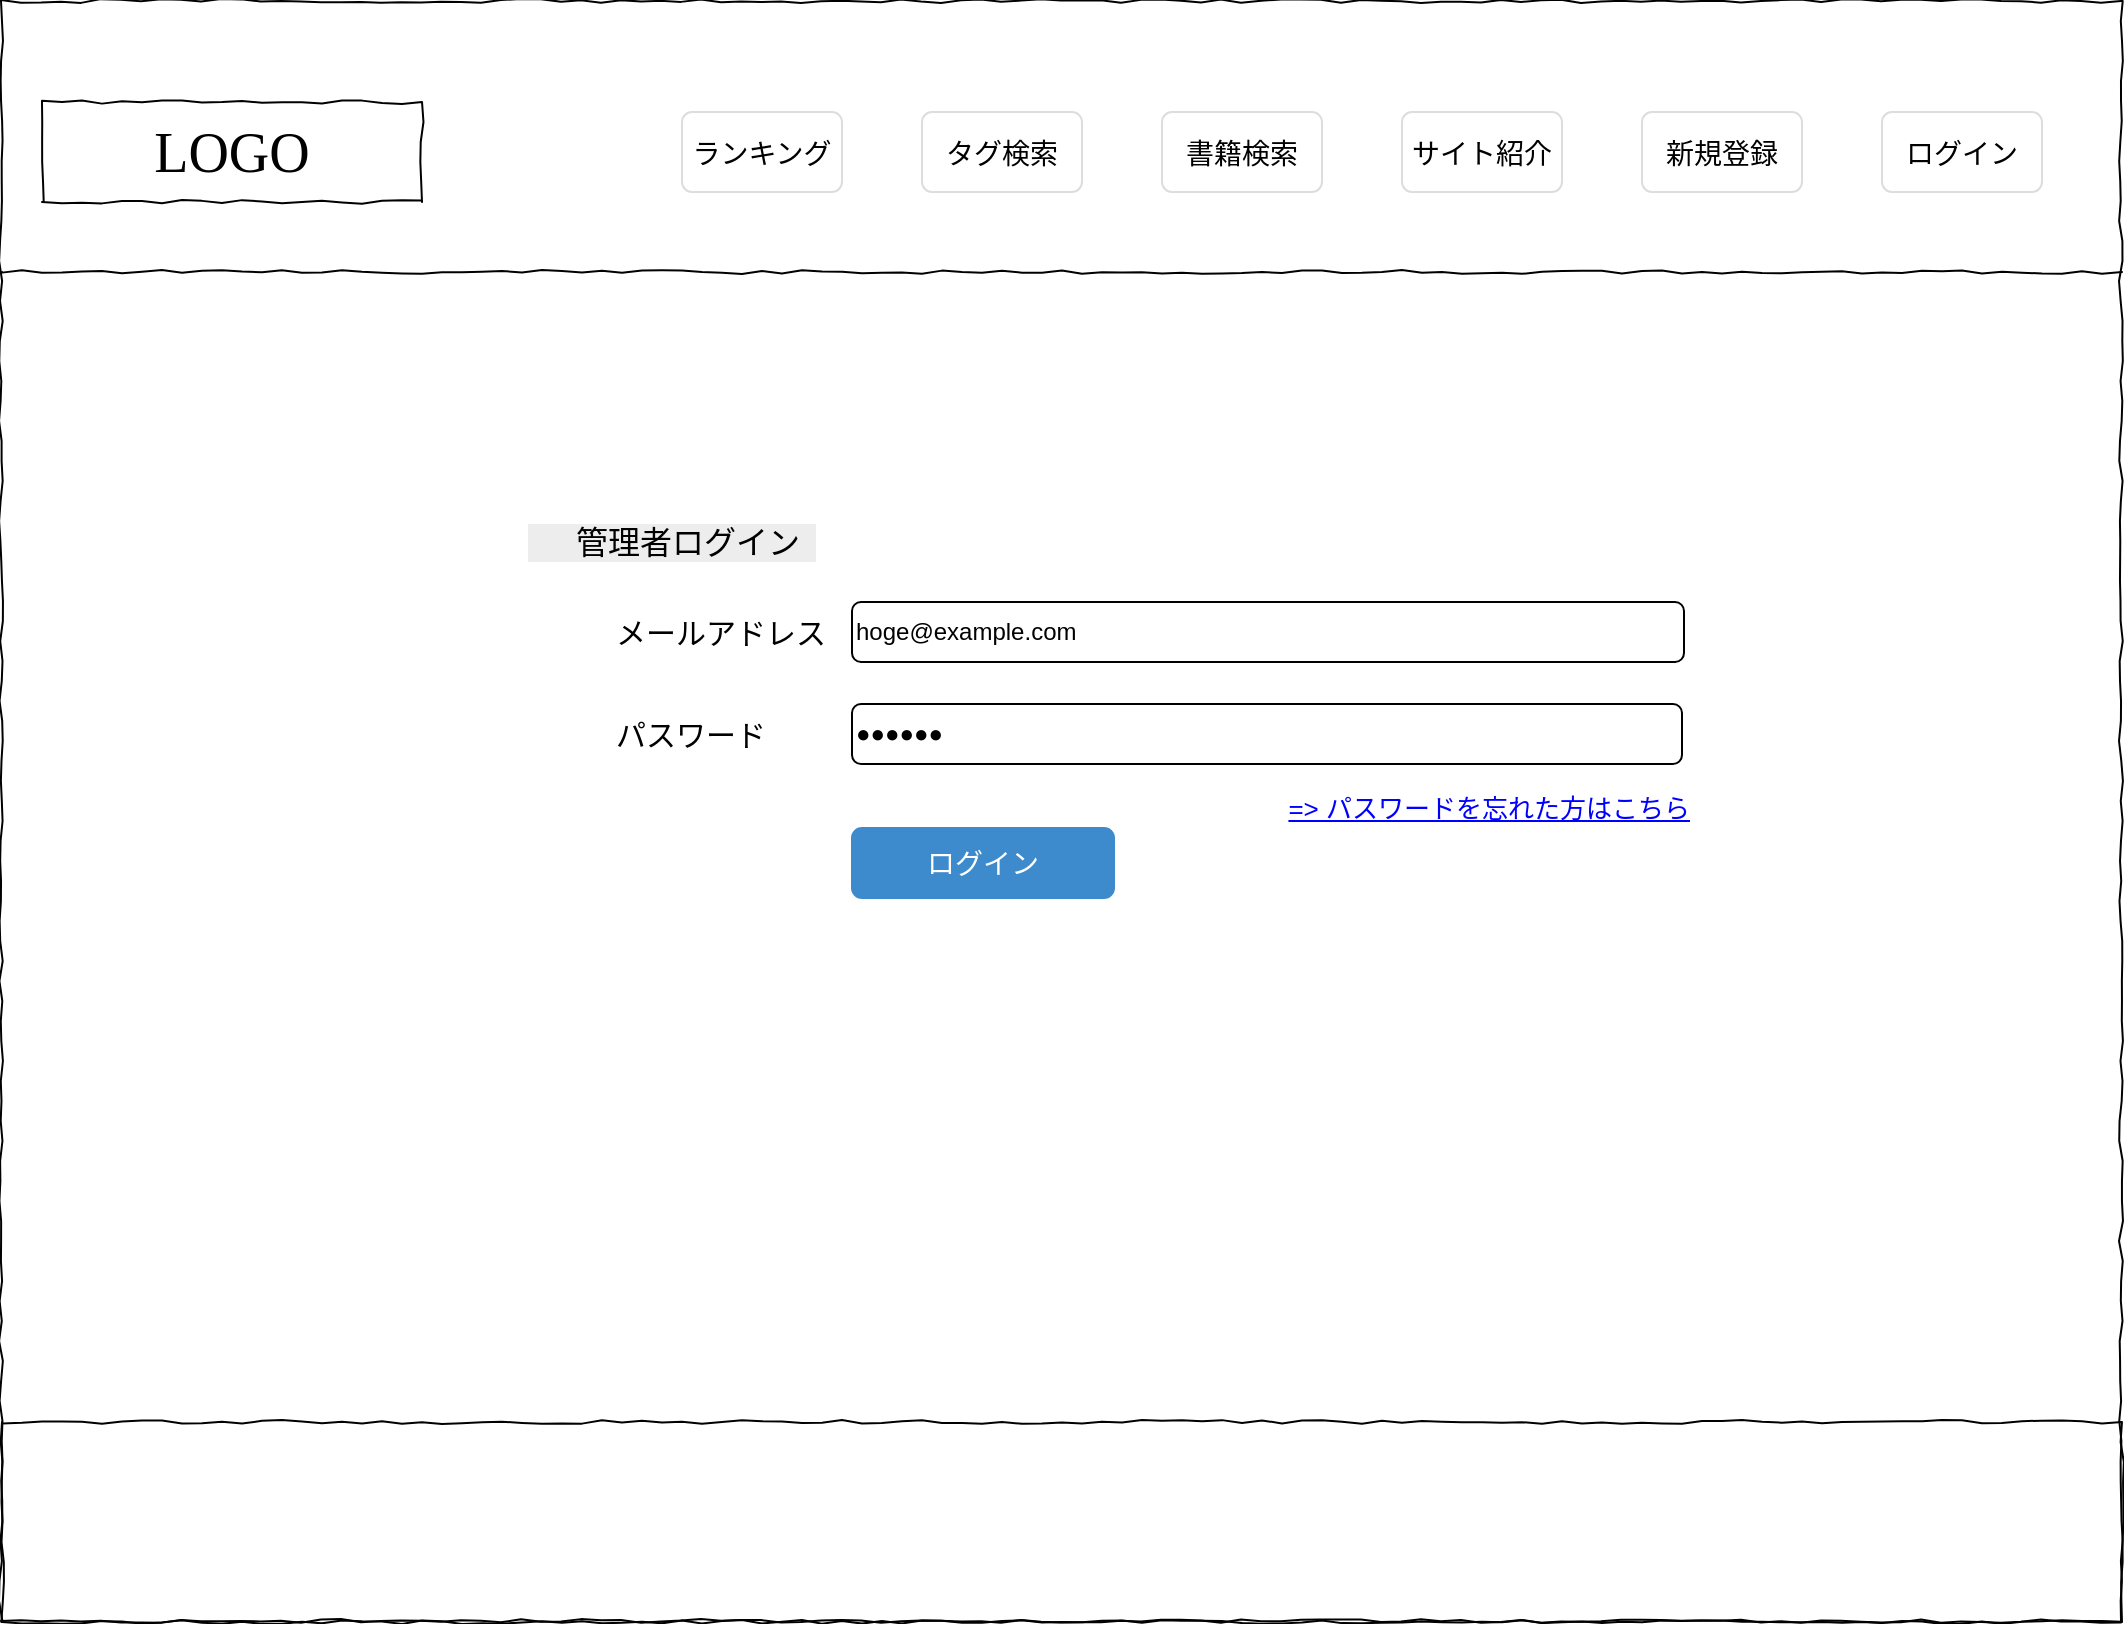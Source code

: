 <mxfile version="13.6.2" type="device" pages="13"><diagram name="管理者ログイン" id="DmfOohQ9uZz_ShgG2Lmt"><mxGraphModel dx="1186" dy="680" grid="1" gridSize="10" guides="1" tooltips="1" connect="1" arrows="1" fold="1" page="1" pageScale="1" pageWidth="1169" pageHeight="827" math="0" shadow="0"><root><mxCell id="aC6gu84gBCRuWLA-lWXO-0"/><mxCell id="aC6gu84gBCRuWLA-lWXO-1" parent="aC6gu84gBCRuWLA-lWXO-0"/><mxCell id="aC6gu84gBCRuWLA-lWXO-2" value="" style="whiteSpace=wrap;html=1;rounded=0;shadow=0;labelBackgroundColor=none;strokeColor=#000000;strokeWidth=1;fillColor=none;fontFamily=Verdana;fontSize=12;fontColor=#000000;align=center;comic=1;" parent="aC6gu84gBCRuWLA-lWXO-1" vertex="1"><mxGeometry x="19.5" y="9.5" width="1060" height="810" as="geometry"/></mxCell><mxCell id="aC6gu84gBCRuWLA-lWXO-3" value="LOGO" style="whiteSpace=wrap;html=1;rounded=0;shadow=0;labelBackgroundColor=none;strokeColor=#000000;strokeWidth=1;fillColor=#ffffff;fontFamily=Verdana;fontSize=28;fontColor=#000000;align=center;comic=1;" parent="aC6gu84gBCRuWLA-lWXO-1" vertex="1"><mxGeometry x="40" y="60" width="190" height="50" as="geometry"/></mxCell><mxCell id="aC6gu84gBCRuWLA-lWXO-4" value="" style="line;strokeWidth=1;html=1;rounded=0;shadow=0;labelBackgroundColor=none;fillColor=none;fontFamily=Verdana;fontSize=14;fontColor=#000000;align=center;comic=1;" parent="aC6gu84gBCRuWLA-lWXO-1" vertex="1"><mxGeometry x="20" y="140" width="1060" height="10" as="geometry"/></mxCell><mxCell id="aC6gu84gBCRuWLA-lWXO-5" value="" style="whiteSpace=wrap;html=1;rounded=0;shadow=0;labelBackgroundColor=none;strokeColor=#000000;strokeWidth=1;fillColor=none;fontFamily=Verdana;fontSize=12;fontColor=#000000;align=center;comic=1;" parent="aC6gu84gBCRuWLA-lWXO-1" vertex="1"><mxGeometry x="20" y="720" width="1060" height="100" as="geometry"/></mxCell><mxCell id="DD2ohAPfvIak0e36KK3f-0" value="hoge@example.com" style="rounded=1;whiteSpace=wrap;html=1;align=left;" parent="aC6gu84gBCRuWLA-lWXO-1" vertex="1"><mxGeometry x="445" y="310" width="416" height="30" as="geometry"/></mxCell><mxCell id="DD2ohAPfvIak0e36KK3f-1" value="メールアドレス" style="text;html=1;strokeColor=none;fillColor=none;align=left;verticalAlign=middle;whiteSpace=wrap;rounded=0;fontSize=15;" parent="aC6gu84gBCRuWLA-lWXO-1" vertex="1"><mxGeometry x="324.5" y="315" width="110" height="20" as="geometry"/></mxCell><mxCell id="DD2ohAPfvIak0e36KK3f-3" value="●●●●●●" style="rounded=1;whiteSpace=wrap;html=1;align=left;" parent="aC6gu84gBCRuWLA-lWXO-1" vertex="1"><mxGeometry x="445" y="361" width="415" height="30" as="geometry"/></mxCell><mxCell id="DD2ohAPfvIak0e36KK3f-4" value="パスワード" style="text;html=1;strokeColor=none;fillColor=none;align=left;verticalAlign=middle;whiteSpace=wrap;rounded=0;fontSize=15;" parent="aC6gu84gBCRuWLA-lWXO-1" vertex="1"><mxGeometry x="324.5" y="365.5" width="110" height="20" as="geometry"/></mxCell><mxCell id="DD2ohAPfvIak0e36KK3f-5" value="　管理者ログイン　" style="text;html=1;strokeColor=none;fillColor=none;align=center;verticalAlign=middle;whiteSpace=wrap;rounded=0;labelBackgroundColor=#EDEDED;fontSize=16;" parent="aC6gu84gBCRuWLA-lWXO-1" vertex="1"><mxGeometry x="160" y="270" width="390" height="20" as="geometry"/></mxCell><mxCell id="pVBxEgzFxjYm90CBumYv-2" value="&lt;font color=&quot;#0000ff&quot; style=&quot;font-size: 13px;&quot;&gt;&lt;u style=&quot;font-size: 13px;&quot;&gt;=&amp;gt; パスワードを忘れた方はこちら&lt;/u&gt;&lt;/font&gt;" style="text;html=1;strokeColor=none;fillColor=none;align=right;verticalAlign=middle;whiteSpace=wrap;rounded=0;fontSize=13;" parent="aC6gu84gBCRuWLA-lWXO-1" vertex="1"><mxGeometry x="570" y="403" width="296" height="20" as="geometry"/></mxCell><mxCell id="ayJT89dsvP455gKASzdb-0" value="&lt;span style=&quot;font-size: 14px&quot;&gt;ログイン&lt;/span&gt;" style="html=1;shadow=0;dashed=0;shape=mxgraph.bootstrap.rrect;rSize=5;fillColor=#3D8BCD;align=center;strokeColor=#3D8BCD;fontColor=#ffffff;fontSize=10;whiteSpace=wrap;" parent="aC6gu84gBCRuWLA-lWXO-1" vertex="1"><mxGeometry x="445" y="423" width="131" height="35" as="geometry"/></mxCell><mxCell id="MZomm1YR7r-CaSzpvB2E-1" value="&lt;span style=&quot;font-size: 14px&quot;&gt;サイト紹介&lt;/span&gt;" style="html=1;shadow=0;dashed=0;shape=mxgraph.bootstrap.rrect;rSize=5;strokeColor=#dddddd;align=center;fontSize=16;whiteSpace=wrap;fillColor=#FFFFFF;" parent="aC6gu84gBCRuWLA-lWXO-1" vertex="1"><mxGeometry x="720" y="65" width="80" height="40" as="geometry"/></mxCell><mxCell id="MZomm1YR7r-CaSzpvB2E-3" value="&lt;span style=&quot;font-size: 14px&quot;&gt;書籍検索&lt;/span&gt;" style="html=1;shadow=0;dashed=0;shape=mxgraph.bootstrap.rrect;rSize=5;strokeColor=#dddddd;align=center;fontSize=16;whiteSpace=wrap;fillColor=#FFFFFF;" parent="aC6gu84gBCRuWLA-lWXO-1" vertex="1"><mxGeometry x="600" y="65" width="80" height="40" as="geometry"/></mxCell><mxCell id="MZomm1YR7r-CaSzpvB2E-4" value="&lt;span style=&quot;font-size: 14px&quot;&gt;タグ検索&lt;/span&gt;" style="html=1;shadow=0;dashed=0;shape=mxgraph.bootstrap.rrect;rSize=5;strokeColor=#dddddd;align=center;fontSize=16;whiteSpace=wrap;fillColor=#FFFFFF;" parent="aC6gu84gBCRuWLA-lWXO-1" vertex="1"><mxGeometry x="480" y="65" width="80" height="40" as="geometry"/></mxCell><mxCell id="MZomm1YR7r-CaSzpvB2E-5" value="&lt;span style=&quot;font-size: 14px&quot;&gt;ランキング&lt;/span&gt;" style="html=1;shadow=0;dashed=0;shape=mxgraph.bootstrap.rrect;rSize=5;strokeColor=#dddddd;align=center;fontSize=16;whiteSpace=wrap;fillColor=#FFFFFF;" parent="aC6gu84gBCRuWLA-lWXO-1" vertex="1"><mxGeometry x="360" y="65" width="80" height="40" as="geometry"/></mxCell><mxCell id="mrInFewfa3TlvFkL-poY-0" value="&lt;font style=&quot;font-size: 14px&quot;&gt;ログイン&lt;/font&gt;" style="html=1;shadow=0;dashed=0;shape=mxgraph.bootstrap.rrect;rSize=5;strokeColor=#dddddd;align=center;fontSize=16;whiteSpace=wrap;fillColor=#FFFFFF;" parent="aC6gu84gBCRuWLA-lWXO-1" vertex="1"><mxGeometry x="960" y="65" width="80" height="40" as="geometry"/></mxCell><mxCell id="mrInFewfa3TlvFkL-poY-1" value="&lt;font style=&quot;font-size: 14px&quot;&gt;新規登録&lt;/font&gt;" style="html=1;shadow=0;dashed=0;shape=mxgraph.bootstrap.rrect;rSize=5;strokeColor=#dddddd;align=center;fontSize=16;whiteSpace=wrap;fillColor=#FFFFFF;" parent="aC6gu84gBCRuWLA-lWXO-1" vertex="1"><mxGeometry x="840" y="65" width="80" height="40" as="geometry"/></mxCell></root></mxGraphModel></diagram><diagram name="トップページ(会員)" id="9nkfWTXxqxs-JcgT7ftO"><mxGraphModel dx="1186" dy="680" grid="1" gridSize="10" guides="1" tooltips="1" connect="1" arrows="1" fold="1" page="1" pageScale="1" pageWidth="1169" pageHeight="827" math="0" shadow="0"><root><mxCell id="T4Y5gnkMi6fOuZOXDwRJ-0"/><mxCell id="T4Y5gnkMi6fOuZOXDwRJ-1" parent="T4Y5gnkMi6fOuZOXDwRJ-0"/><mxCell id="T4Y5gnkMi6fOuZOXDwRJ-2" value="" style="whiteSpace=wrap;html=1;rounded=0;shadow=0;labelBackgroundColor=none;strokeColor=#000000;strokeWidth=1;fillColor=none;fontFamily=Verdana;fontSize=12;fontColor=#000000;align=center;comic=1;" parent="T4Y5gnkMi6fOuZOXDwRJ-1" vertex="1"><mxGeometry x="19.5" y="9.5" width="1060" height="810" as="geometry"/></mxCell><mxCell id="T4Y5gnkMi6fOuZOXDwRJ-3" value="LOGO" style="whiteSpace=wrap;html=1;rounded=0;shadow=0;labelBackgroundColor=none;strokeColor=#000000;strokeWidth=1;fillColor=#ffffff;fontFamily=Verdana;fontSize=28;fontColor=#000000;align=center;comic=1;" parent="T4Y5gnkMi6fOuZOXDwRJ-1" vertex="1"><mxGeometry x="40" y="60" width="190" height="50" as="geometry"/></mxCell><mxCell id="T4Y5gnkMi6fOuZOXDwRJ-4" value="" style="line;strokeWidth=1;html=1;rounded=0;shadow=0;labelBackgroundColor=none;fillColor=none;fontFamily=Verdana;fontSize=14;fontColor=#000000;align=center;comic=1;" parent="T4Y5gnkMi6fOuZOXDwRJ-1" vertex="1"><mxGeometry x="20" y="140" width="1060" height="10" as="geometry"/></mxCell><mxCell id="T4Y5gnkMi6fOuZOXDwRJ-5" value="" style="whiteSpace=wrap;html=1;rounded=0;shadow=0;labelBackgroundColor=none;strokeColor=#000000;strokeWidth=1;fillColor=none;fontFamily=Verdana;fontSize=12;fontColor=#000000;align=center;comic=1;" parent="T4Y5gnkMi6fOuZOXDwRJ-1" vertex="1"><mxGeometry x="20" y="740" width="1060" height="80" as="geometry"/></mxCell><mxCell id="8whPpLr-vJBRHd3h6Os1-0" value="&lt;font style=&quot;font-size: 14px&quot;&gt;ログアウト&lt;/font&gt;" style="html=1;shadow=0;dashed=0;shape=mxgraph.bootstrap.rrect;rSize=5;strokeColor=#dddddd;align=center;fontSize=16;whiteSpace=wrap;fillColor=#FFFFFF;" parent="T4Y5gnkMi6fOuZOXDwRJ-1" vertex="1"><mxGeometry x="960" y="65" width="80" height="40" as="geometry"/></mxCell><mxCell id="8whPpLr-vJBRHd3h6Os1-1" value="&lt;span style=&quot;font-size: 14px&quot;&gt;サイト紹介&lt;/span&gt;" style="html=1;shadow=0;dashed=0;shape=mxgraph.bootstrap.rrect;rSize=5;strokeColor=#dddddd;align=center;fontSize=16;whiteSpace=wrap;fillColor=#FFFFFF;" parent="T4Y5gnkMi6fOuZOXDwRJ-1" vertex="1"><mxGeometry x="840" y="65" width="80" height="40" as="geometry"/></mxCell><mxCell id="8whPpLr-vJBRHd3h6Os1-3" value="&lt;span style=&quot;font-size: 14px&quot;&gt;書籍検索&lt;/span&gt;" style="html=1;shadow=0;dashed=0;shape=mxgraph.bootstrap.rrect;rSize=5;strokeColor=#dddddd;align=center;fontSize=16;whiteSpace=wrap;fillColor=#FFFFFF;" parent="T4Y5gnkMi6fOuZOXDwRJ-1" vertex="1"><mxGeometry x="720" y="65" width="80" height="40" as="geometry"/></mxCell><mxCell id="8whPpLr-vJBRHd3h6Os1-4" value="&lt;span style=&quot;font-size: 14px&quot;&gt;タグ検索&lt;/span&gt;" style="html=1;shadow=0;dashed=0;shape=mxgraph.bootstrap.rrect;rSize=5;strokeColor=#dddddd;align=center;fontSize=16;whiteSpace=wrap;fillColor=#FFFFFF;" parent="T4Y5gnkMi6fOuZOXDwRJ-1" vertex="1"><mxGeometry x="600" y="65" width="80" height="40" as="geometry"/></mxCell><mxCell id="8whPpLr-vJBRHd3h6Os1-5" value="&lt;span style=&quot;font-size: 14px&quot;&gt;ランキング&lt;/span&gt;" style="html=1;shadow=0;dashed=0;shape=mxgraph.bootstrap.rrect;rSize=5;strokeColor=#dddddd;align=center;fontSize=16;whiteSpace=wrap;fillColor=#FFFFFF;" parent="T4Y5gnkMi6fOuZOXDwRJ-1" vertex="1"><mxGeometry x="480" y="65" width="80" height="40" as="geometry"/></mxCell><mxCell id="bRnRsDMOKK-nctOWaL4A-0" value="　管理者画面　" style="text;html=1;strokeColor=none;fillColor=none;align=center;verticalAlign=middle;whiteSpace=wrap;rounded=0;labelBackgroundColor=#EDEDED;fontSize=20;" parent="T4Y5gnkMi6fOuZOXDwRJ-1" vertex="1"><mxGeometry x="80" y="200" width="220" height="20" as="geometry"/></mxCell><mxCell id="LALQBa7YYlUx3G7I-Gnb-0" value="&lt;span style=&quot;font-size: 18px&quot;&gt;書評&lt;/span&gt;" style="text;html=1;strokeColor=none;fillColor=none;align=left;verticalAlign=middle;whiteSpace=wrap;rounded=0;fontStyle=1" parent="T4Y5gnkMi6fOuZOXDwRJ-1" vertex="1"><mxGeometry x="400" y="385" width="100" height="20" as="geometry"/></mxCell><mxCell id="LALQBa7YYlUx3G7I-Gnb-1" value="&lt;span style=&quot;font-size: 18px&quot;&gt;書籍&lt;/span&gt;" style="text;html=1;strokeColor=none;fillColor=none;align=left;verticalAlign=middle;whiteSpace=wrap;rounded=0;fontStyle=1" parent="T4Y5gnkMi6fOuZOXDwRJ-1" vertex="1"><mxGeometry x="400" y="335" width="100" height="20" as="geometry"/></mxCell><mxCell id="LALQBa7YYlUx3G7I-Gnb-2" value="&lt;font style=&quot;font-size: 14px&quot;&gt;一覧を見る&lt;/font&gt;" style="html=1;shadow=0;dashed=0;shape=mxgraph.bootstrap.rrect;rSize=5;fillColor=#3D8BCD;align=center;strokeColor=#3D8BCD;fontColor=#ffffff;fontSize=16;whiteSpace=wrap;" parent="T4Y5gnkMi6fOuZOXDwRJ-1" vertex="1"><mxGeometry x="490" y="330" width="130" height="30" as="geometry"/></mxCell><mxCell id="LALQBa7YYlUx3G7I-Gnb-3" value="&lt;font style=&quot;font-size: 14px&quot;&gt;一覧を見る&lt;/font&gt;" style="html=1;shadow=0;dashed=0;shape=mxgraph.bootstrap.rrect;rSize=5;fillColor=#3D8BCD;align=center;strokeColor=#3D8BCD;fontColor=#ffffff;fontSize=16;whiteSpace=wrap;" parent="T4Y5gnkMi6fOuZOXDwRJ-1" vertex="1"><mxGeometry x="490" y="380" width="130" height="30" as="geometry"/></mxCell><mxCell id="LALQBa7YYlUx3G7I-Gnb-4" value="&lt;span style=&quot;font-size: 18px&quot;&gt;ユーザー&lt;/span&gt;" style="text;html=1;strokeColor=none;fillColor=none;align=left;verticalAlign=middle;whiteSpace=wrap;rounded=0;fontStyle=1" parent="T4Y5gnkMi6fOuZOXDwRJ-1" vertex="1"><mxGeometry x="400" y="285" width="100" height="20" as="geometry"/></mxCell><mxCell id="LALQBa7YYlUx3G7I-Gnb-5" value="&lt;font style=&quot;font-size: 14px&quot;&gt;一覧を見る&lt;/font&gt;" style="html=1;shadow=0;dashed=0;shape=mxgraph.bootstrap.rrect;rSize=5;fillColor=#3D8BCD;align=center;strokeColor=#3D8BCD;fontColor=#ffffff;fontSize=16;whiteSpace=wrap;" parent="T4Y5gnkMi6fOuZOXDwRJ-1" vertex="1"><mxGeometry x="490" y="280" width="130" height="30" as="geometry"/></mxCell><mxCell id="lOcRIcP8Q5aAQpJ75AvL-0" value="&lt;font style=&quot;font-size: 14px&quot;&gt;管理者でログインしています&lt;/font&gt;" style="html=1;shadow=0;dashed=0;shape=mxgraph.bootstrap.rrect;rSize=5;strokeColor=none;align=center;fontSize=16;whiteSpace=wrap;fillColor=none;" parent="T4Y5gnkMi6fOuZOXDwRJ-1" vertex="1"><mxGeometry x="240" y="100" width="190" height="40" as="geometry"/></mxCell></root></mxGraphModel></diagram><diagram name="ユーザー一覧" id="r0i8LqZRVq-sEaBSKbW_"><mxGraphModel dx="1186" dy="680" grid="1" gridSize="10" guides="1" tooltips="1" connect="1" arrows="1" fold="1" page="1" pageScale="1" pageWidth="1169" pageHeight="827" math="0" shadow="0"><root><mxCell id="sPpg6ASKiAq7zpDuPfZb-0"/><mxCell id="sPpg6ASKiAq7zpDuPfZb-1" parent="sPpg6ASKiAq7zpDuPfZb-0"/><mxCell id="sPpg6ASKiAq7zpDuPfZb-2" value="" style="whiteSpace=wrap;html=1;rounded=0;shadow=0;labelBackgroundColor=none;strokeColor=#000000;strokeWidth=1;fillColor=none;fontFamily=Verdana;fontSize=12;fontColor=#000000;align=center;comic=1;" parent="sPpg6ASKiAq7zpDuPfZb-1" vertex="1"><mxGeometry x="19.5" y="9.5" width="1060" height="810" as="geometry"/></mxCell><mxCell id="sPpg6ASKiAq7zpDuPfZb-3" value="" style="shape=table;html=1;whiteSpace=wrap;startSize=0;container=1;collapsible=0;childLayout=tableLayout;" parent="sPpg6ASKiAq7zpDuPfZb-1" vertex="1"><mxGeometry x="80" y="200" width="880" height="280" as="geometry"/></mxCell><mxCell id="sPpg6ASKiAq7zpDuPfZb-4" value="" style="shape=partialRectangle;html=1;whiteSpace=wrap;collapsible=0;dropTarget=0;pointerEvents=0;fillColor=none;top=0;left=0;bottom=0;right=0;points=[[0,0.5],[1,0.5]];portConstraint=eastwest;" parent="sPpg6ASKiAq7zpDuPfZb-3" vertex="1"><mxGeometry width="880" height="40" as="geometry"/></mxCell><mxCell id="sPpg6ASKiAq7zpDuPfZb-5" value="ユーザーID" style="shape=partialRectangle;html=1;whiteSpace=wrap;connectable=0;overflow=hidden;fillColor=#CCCCCC;top=0;left=0;bottom=0;right=0;strokeColor=#000000;" parent="sPpg6ASKiAq7zpDuPfZb-4" vertex="1"><mxGeometry width="227" height="40" as="geometry"/></mxCell><mxCell id="sPpg6ASKiAq7zpDuPfZb-6" value="ニックネーム" style="shape=partialRectangle;html=1;whiteSpace=wrap;connectable=0;overflow=hidden;fillColor=#CCCCCC;top=0;left=0;bottom=0;right=0;strokeColor=#000000;" parent="sPpg6ASKiAq7zpDuPfZb-4" vertex="1"><mxGeometry x="227" width="221" height="40" as="geometry"/></mxCell><mxCell id="sPpg6ASKiAq7zpDuPfZb-7" value="メールアドレス" style="shape=partialRectangle;html=1;whiteSpace=wrap;connectable=0;overflow=hidden;fillColor=#CCCCCC;top=0;left=0;bottom=0;right=0;strokeColor=#000000;" parent="sPpg6ASKiAq7zpDuPfZb-4" vertex="1"><mxGeometry x="448" width="432" height="40" as="geometry"/></mxCell><mxCell id="sPpg6ASKiAq7zpDuPfZb-11" value="" style="shape=partialRectangle;html=1;whiteSpace=wrap;collapsible=0;dropTarget=0;pointerEvents=0;fillColor=none;top=0;left=0;bottom=0;right=0;points=[[0,0.5],[1,0.5]];portConstraint=eastwest;" parent="sPpg6ASKiAq7zpDuPfZb-3" vertex="1"><mxGeometry y="40" width="880" height="40" as="geometry"/></mxCell><mxCell id="sPpg6ASKiAq7zpDuPfZb-12" style="shape=partialRectangle;html=1;whiteSpace=wrap;connectable=0;overflow=hidden;fillColor=#FFFFFF;top=0;left=0;bottom=0;right=0;strokeColor=#000000;" parent="sPpg6ASKiAq7zpDuPfZb-11" vertex="1"><mxGeometry width="227" height="40" as="geometry"/></mxCell><mxCell id="sPpg6ASKiAq7zpDuPfZb-13" value="" style="shape=partialRectangle;html=1;whiteSpace=wrap;connectable=0;overflow=hidden;fillColor=#FFFFFF;top=0;left=0;bottom=0;right=0;strokeColor=#000000;" parent="sPpg6ASKiAq7zpDuPfZb-11" vertex="1"><mxGeometry x="227" width="221" height="40" as="geometry"/></mxCell><mxCell id="sPpg6ASKiAq7zpDuPfZb-14" value="&lt;span style=&quot;text-align: left&quot;&gt;hoge@example&lt;/span&gt;" style="shape=partialRectangle;html=1;whiteSpace=wrap;connectable=0;overflow=hidden;fillColor=none;top=0;left=0;bottom=0;right=0;strokeColor=#000000;" parent="sPpg6ASKiAq7zpDuPfZb-11" vertex="1"><mxGeometry x="448" width="432" height="40" as="geometry"/></mxCell><mxCell id="sPpg6ASKiAq7zpDuPfZb-18" style="shape=partialRectangle;html=1;whiteSpace=wrap;collapsible=0;dropTarget=0;pointerEvents=0;fillColor=none;top=0;left=0;bottom=0;right=0;points=[[0,0.5],[1,0.5]];portConstraint=eastwest;" parent="sPpg6ASKiAq7zpDuPfZb-3" vertex="1"><mxGeometry y="80" width="880" height="40" as="geometry"/></mxCell><mxCell id="sPpg6ASKiAq7zpDuPfZb-19" style="shape=partialRectangle;html=1;whiteSpace=wrap;connectable=0;overflow=hidden;fillColor=#FFFFFF;top=0;left=0;bottom=0;right=0;strokeColor=#000000;" parent="sPpg6ASKiAq7zpDuPfZb-18" vertex="1"><mxGeometry width="227" height="40" as="geometry"/></mxCell><mxCell id="sPpg6ASKiAq7zpDuPfZb-20" style="shape=partialRectangle;html=1;whiteSpace=wrap;connectable=0;overflow=hidden;fillColor=#FFFFFF;top=0;left=0;bottom=0;right=0;strokeColor=#000000;" parent="sPpg6ASKiAq7zpDuPfZb-18" vertex="1"><mxGeometry x="227" width="221" height="40" as="geometry"/></mxCell><mxCell id="sPpg6ASKiAq7zpDuPfZb-21" style="shape=partialRectangle;html=1;whiteSpace=wrap;connectable=0;overflow=hidden;fillColor=none;top=0;left=0;bottom=0;right=0;strokeColor=#000000;" parent="sPpg6ASKiAq7zpDuPfZb-18" vertex="1"><mxGeometry x="448" width="432" height="40" as="geometry"/></mxCell><mxCell id="sPpg6ASKiAq7zpDuPfZb-25" style="shape=partialRectangle;html=1;whiteSpace=wrap;collapsible=0;dropTarget=0;pointerEvents=0;fillColor=none;top=0;left=0;bottom=0;right=0;points=[[0,0.5],[1,0.5]];portConstraint=eastwest;" parent="sPpg6ASKiAq7zpDuPfZb-3" vertex="1"><mxGeometry y="120" width="880" height="40" as="geometry"/></mxCell><mxCell id="sPpg6ASKiAq7zpDuPfZb-26" style="shape=partialRectangle;html=1;whiteSpace=wrap;connectable=0;overflow=hidden;fillColor=#FFFFFF;top=0;left=0;bottom=0;right=0;strokeColor=#000000;" parent="sPpg6ASKiAq7zpDuPfZb-25" vertex="1"><mxGeometry width="227" height="40" as="geometry"/></mxCell><mxCell id="sPpg6ASKiAq7zpDuPfZb-27" style="shape=partialRectangle;html=1;whiteSpace=wrap;connectable=0;overflow=hidden;fillColor=#FFFFFF;top=0;left=0;bottom=0;right=0;strokeColor=#000000;" parent="sPpg6ASKiAq7zpDuPfZb-25" vertex="1"><mxGeometry x="227" width="221" height="40" as="geometry"/></mxCell><mxCell id="sPpg6ASKiAq7zpDuPfZb-28" style="shape=partialRectangle;html=1;whiteSpace=wrap;connectable=0;overflow=hidden;fillColor=none;top=0;left=0;bottom=0;right=0;strokeColor=#000000;" parent="sPpg6ASKiAq7zpDuPfZb-25" vertex="1"><mxGeometry x="448" width="432" height="40" as="geometry"/></mxCell><mxCell id="sPpg6ASKiAq7zpDuPfZb-32" style="shape=partialRectangle;html=1;whiteSpace=wrap;collapsible=0;dropTarget=0;pointerEvents=0;fillColor=none;top=0;left=0;bottom=0;right=0;points=[[0,0.5],[1,0.5]];portConstraint=eastwest;" parent="sPpg6ASKiAq7zpDuPfZb-3" vertex="1"><mxGeometry y="160" width="880" height="40" as="geometry"/></mxCell><mxCell id="sPpg6ASKiAq7zpDuPfZb-33" style="shape=partialRectangle;html=1;whiteSpace=wrap;connectable=0;overflow=hidden;fillColor=#FFFFFF;top=0;left=0;bottom=0;right=0;strokeColor=#000000;" parent="sPpg6ASKiAq7zpDuPfZb-32" vertex="1"><mxGeometry width="227" height="40" as="geometry"/></mxCell><mxCell id="sPpg6ASKiAq7zpDuPfZb-34" style="shape=partialRectangle;html=1;whiteSpace=wrap;connectable=0;overflow=hidden;fillColor=#FFFFFF;top=0;left=0;bottom=0;right=0;strokeColor=#000000;" parent="sPpg6ASKiAq7zpDuPfZb-32" vertex="1"><mxGeometry x="227" width="221" height="40" as="geometry"/></mxCell><mxCell id="sPpg6ASKiAq7zpDuPfZb-35" style="shape=partialRectangle;html=1;whiteSpace=wrap;connectable=0;overflow=hidden;fillColor=none;top=0;left=0;bottom=0;right=0;strokeColor=#000000;" parent="sPpg6ASKiAq7zpDuPfZb-32" vertex="1"><mxGeometry x="448" width="432" height="40" as="geometry"/></mxCell><mxCell id="sPpg6ASKiAq7zpDuPfZb-39" style="shape=partialRectangle;html=1;whiteSpace=wrap;collapsible=0;dropTarget=0;pointerEvents=0;fillColor=none;top=0;left=0;bottom=0;right=0;points=[[0,0.5],[1,0.5]];portConstraint=eastwest;" parent="sPpg6ASKiAq7zpDuPfZb-3" vertex="1"><mxGeometry y="200" width="880" height="40" as="geometry"/></mxCell><mxCell id="sPpg6ASKiAq7zpDuPfZb-40" style="shape=partialRectangle;html=1;whiteSpace=wrap;connectable=0;overflow=hidden;fillColor=#FFFFFF;top=0;left=0;bottom=0;right=0;strokeColor=#000000;" parent="sPpg6ASKiAq7zpDuPfZb-39" vertex="1"><mxGeometry width="227" height="40" as="geometry"/></mxCell><mxCell id="sPpg6ASKiAq7zpDuPfZb-41" style="shape=partialRectangle;html=1;whiteSpace=wrap;connectable=0;overflow=hidden;fillColor=#FFFFFF;top=0;left=0;bottom=0;right=0;strokeColor=#000000;" parent="sPpg6ASKiAq7zpDuPfZb-39" vertex="1"><mxGeometry x="227" width="221" height="40" as="geometry"/></mxCell><mxCell id="sPpg6ASKiAq7zpDuPfZb-42" style="shape=partialRectangle;html=1;whiteSpace=wrap;connectable=0;overflow=hidden;fillColor=none;top=0;left=0;bottom=0;right=0;strokeColor=#000000;" parent="sPpg6ASKiAq7zpDuPfZb-39" vertex="1"><mxGeometry x="448" width="432" height="40" as="geometry"/></mxCell><mxCell id="sPpg6ASKiAq7zpDuPfZb-46" style="shape=partialRectangle;html=1;whiteSpace=wrap;collapsible=0;dropTarget=0;pointerEvents=0;fillColor=none;top=0;left=0;bottom=0;right=0;points=[[0,0.5],[1,0.5]];portConstraint=eastwest;" parent="sPpg6ASKiAq7zpDuPfZb-3" vertex="1"><mxGeometry y="240" width="880" height="40" as="geometry"/></mxCell><mxCell id="sPpg6ASKiAq7zpDuPfZb-47" style="shape=partialRectangle;html=1;whiteSpace=wrap;connectable=0;overflow=hidden;fillColor=#FFFFFF;top=0;left=0;bottom=0;right=0;strokeColor=#000000;" parent="sPpg6ASKiAq7zpDuPfZb-46" vertex="1"><mxGeometry width="227" height="40" as="geometry"/></mxCell><mxCell id="sPpg6ASKiAq7zpDuPfZb-48" style="shape=partialRectangle;html=1;whiteSpace=wrap;connectable=0;overflow=hidden;fillColor=#FFFFFF;top=0;left=0;bottom=0;right=0;strokeColor=#000000;" parent="sPpg6ASKiAq7zpDuPfZb-46" vertex="1"><mxGeometry x="227" width="221" height="40" as="geometry"/></mxCell><mxCell id="sPpg6ASKiAq7zpDuPfZb-49" style="shape=partialRectangle;html=1;whiteSpace=wrap;connectable=0;overflow=hidden;fillColor=none;top=0;left=0;bottom=0;right=0;strokeColor=#000000;" parent="sPpg6ASKiAq7zpDuPfZb-46" vertex="1"><mxGeometry x="448" width="432" height="40" as="geometry"/></mxCell><mxCell id="sPpg6ASKiAq7zpDuPfZb-53" value="LOGO" style="whiteSpace=wrap;html=1;rounded=0;shadow=0;labelBackgroundColor=none;strokeColor=#000000;strokeWidth=1;fillColor=#ffffff;fontFamily=Verdana;fontSize=28;fontColor=#000000;align=center;comic=1;" parent="sPpg6ASKiAq7zpDuPfZb-1" vertex="1"><mxGeometry x="40" y="60" width="190" height="50" as="geometry"/></mxCell><mxCell id="sPpg6ASKiAq7zpDuPfZb-54" value="" style="line;strokeWidth=1;html=1;rounded=0;shadow=0;labelBackgroundColor=none;fillColor=none;fontFamily=Verdana;fontSize=14;fontColor=#000000;align=center;comic=1;" parent="sPpg6ASKiAq7zpDuPfZb-1" vertex="1"><mxGeometry x="20" y="140" width="1060" height="10" as="geometry"/></mxCell><mxCell id="sPpg6ASKiAq7zpDuPfZb-55" value="" style="whiteSpace=wrap;html=1;rounded=0;shadow=0;labelBackgroundColor=none;strokeColor=#000000;strokeWidth=1;fillColor=none;fontFamily=Verdana;fontSize=12;fontColor=#000000;align=center;comic=1;" parent="sPpg6ASKiAq7zpDuPfZb-1" vertex="1"><mxGeometry x="20" y="740" width="1060" height="80" as="geometry"/></mxCell><mxCell id="sPpg6ASKiAq7zpDuPfZb-56" value="　ユーザー一覧　" style="text;html=1;strokeColor=none;fillColor=none;align=center;verticalAlign=middle;whiteSpace=wrap;rounded=0;labelBackgroundColor=#EDEDED;fontSize=20;" parent="sPpg6ASKiAq7zpDuPfZb-1" vertex="1"><mxGeometry x="60" y="160" width="200" height="20" as="geometry"/></mxCell><mxCell id="sPpg6ASKiAq7zpDuPfZb-63" value="&lt;&lt; Prev 1 2 3 4 5 6 7 8 9 10 Next &gt;&gt;" style="strokeWidth=1;shadow=0;dashed=0;align=center;html=1;shape=mxgraph.mockup.navigation.pagination;linkText=;fontSize=17;fontColor=#0000ff;fontStyle=4;fillColor=none;" parent="sPpg6ASKiAq7zpDuPfZb-1" vertex="1"><mxGeometry x="360" y="520" width="350" height="30" as="geometry"/></mxCell><mxCell id="sPpg6ASKiAq7zpDuPfZb-64" value="&lt;span style=&quot;font-size: 12px&quot;&gt;user1&lt;/span&gt;" style="shape=rectangle;strokeColor=none;fillColor=none;linkText=;fontSize=17;fontColor=#0000ff;fontStyle=4;html=1;align=center;shadow=1;" parent="sPpg6ASKiAq7zpDuPfZb-1" vertex="1"><mxGeometry x="320" y="240" width="210" height="40" as="geometry"/></mxCell><mxCell id="sPpg6ASKiAq7zpDuPfZb-66" value="&lt;font style=&quot;font-size: 14px&quot;&gt;ログアウト&lt;/font&gt;" style="html=1;shadow=0;dashed=0;shape=mxgraph.bootstrap.rrect;rSize=5;strokeColor=#dddddd;align=center;fontSize=16;whiteSpace=wrap;fillColor=#FFFFFF;" parent="sPpg6ASKiAq7zpDuPfZb-1" vertex="1"><mxGeometry x="960" y="65" width="80" height="40" as="geometry"/></mxCell><mxCell id="sPpg6ASKiAq7zpDuPfZb-67" value="&lt;span style=&quot;font-size: 14px&quot;&gt;サイト紹介&lt;/span&gt;" style="html=1;shadow=0;dashed=0;shape=mxgraph.bootstrap.rrect;rSize=5;strokeColor=#dddddd;align=center;fontSize=16;whiteSpace=wrap;fillColor=#FFFFFF;" parent="sPpg6ASKiAq7zpDuPfZb-1" vertex="1"><mxGeometry x="840" y="65" width="80" height="40" as="geometry"/></mxCell><mxCell id="sPpg6ASKiAq7zpDuPfZb-68" value="&lt;span style=&quot;font-size: 14px&quot;&gt;書籍検索&lt;/span&gt;" style="html=1;shadow=0;dashed=0;shape=mxgraph.bootstrap.rrect;rSize=5;strokeColor=#dddddd;align=center;fontSize=16;whiteSpace=wrap;fillColor=#FFFFFF;" parent="sPpg6ASKiAq7zpDuPfZb-1" vertex="1"><mxGeometry x="720" y="65" width="80" height="40" as="geometry"/></mxCell><mxCell id="sPpg6ASKiAq7zpDuPfZb-69" value="&lt;span style=&quot;font-size: 14px&quot;&gt;タグ検索&lt;/span&gt;" style="html=1;shadow=0;dashed=0;shape=mxgraph.bootstrap.rrect;rSize=5;strokeColor=#dddddd;align=center;fontSize=16;whiteSpace=wrap;fillColor=#FFFFFF;" parent="sPpg6ASKiAq7zpDuPfZb-1" vertex="1"><mxGeometry x="600" y="65" width="80" height="40" as="geometry"/></mxCell><mxCell id="sPpg6ASKiAq7zpDuPfZb-70" value="&lt;span style=&quot;font-size: 14px&quot;&gt;ランキング&lt;/span&gt;" style="html=1;shadow=0;dashed=0;shape=mxgraph.bootstrap.rrect;rSize=5;strokeColor=#dddddd;align=center;fontSize=16;whiteSpace=wrap;fillColor=#FFFFFF;" parent="sPpg6ASKiAq7zpDuPfZb-1" vertex="1"><mxGeometry x="480" y="65" width="80" height="40" as="geometry"/></mxCell><mxCell id="ela_QHterifp_dhUvvzS-0" value="&lt;font style=&quot;font-size: 14px&quot;&gt;管理者でログインしています&lt;/font&gt;" style="html=1;shadow=0;dashed=0;shape=mxgraph.bootstrap.rrect;rSize=5;strokeColor=none;align=center;fontSize=16;whiteSpace=wrap;fillColor=none;" parent="sPpg6ASKiAq7zpDuPfZb-1" vertex="1"><mxGeometry x="240" y="100" width="190" height="40" as="geometry"/></mxCell></root></mxGraphModel></diagram><diagram name="書籍一覧" id="iIxus29dB5AQTPCDRGTc"><mxGraphModel dx="1186" dy="680" grid="1" gridSize="10" guides="1" tooltips="1" connect="1" arrows="1" fold="1" page="1" pageScale="1" pageWidth="1169" pageHeight="827" math="0" shadow="0"><root><mxCell id="UNw6OMqKBvx3pkSyiPw6-0"/><mxCell id="UNw6OMqKBvx3pkSyiPw6-1" parent="UNw6OMqKBvx3pkSyiPw6-0"/><mxCell id="UNw6OMqKBvx3pkSyiPw6-2" value="" style="whiteSpace=wrap;html=1;rounded=0;shadow=0;labelBackgroundColor=none;strokeColor=#000000;strokeWidth=1;fillColor=none;fontFamily=Verdana;fontSize=12;fontColor=#000000;align=center;comic=1;" parent="UNw6OMqKBvx3pkSyiPw6-1" vertex="1"><mxGeometry x="19.5" y="9.5" width="1060" height="810" as="geometry"/></mxCell><mxCell id="UNw6OMqKBvx3pkSyiPw6-39" value="LOGO" style="whiteSpace=wrap;html=1;rounded=0;shadow=0;labelBackgroundColor=none;strokeColor=#000000;strokeWidth=1;fillColor=#ffffff;fontFamily=Verdana;fontSize=28;fontColor=#000000;align=center;comic=1;" parent="UNw6OMqKBvx3pkSyiPw6-1" vertex="1"><mxGeometry x="40" y="60" width="190" height="50" as="geometry"/></mxCell><mxCell id="UNw6OMqKBvx3pkSyiPw6-40" value="" style="line;strokeWidth=1;html=1;rounded=0;shadow=0;labelBackgroundColor=none;fillColor=none;fontFamily=Verdana;fontSize=14;fontColor=#000000;align=center;comic=1;" parent="UNw6OMqKBvx3pkSyiPw6-1" vertex="1"><mxGeometry x="20" y="140" width="1060" height="10" as="geometry"/></mxCell><mxCell id="UNw6OMqKBvx3pkSyiPw6-41" value="" style="whiteSpace=wrap;html=1;rounded=0;shadow=0;labelBackgroundColor=none;strokeColor=#000000;strokeWidth=1;fillColor=none;fontFamily=Verdana;fontSize=12;fontColor=#000000;align=center;comic=1;" parent="UNw6OMqKBvx3pkSyiPw6-1" vertex="1"><mxGeometry x="20" y="740" width="1060" height="80" as="geometry"/></mxCell><mxCell id="UNw6OMqKBvx3pkSyiPw6-49" value="　書籍一覧　" style="text;html=1;strokeColor=none;fillColor=none;align=center;verticalAlign=middle;whiteSpace=wrap;rounded=0;labelBackgroundColor=#EDEDED;fontSize=20;" parent="UNw6OMqKBvx3pkSyiPw6-1" vertex="1"><mxGeometry x="60" y="160" width="230" height="20" as="geometry"/></mxCell><mxCell id="UNw6OMqKBvx3pkSyiPw6-51" value="" style="verticalLabelPosition=bottom;shadow=0;dashed=0;align=center;html=1;verticalAlign=top;strokeWidth=1;shape=mxgraph.mockup.graphics.simpleIcon;strokeColor=#999999;direction=south;" parent="UNw6OMqKBvx3pkSyiPw6-1" vertex="1"><mxGeometry x="190" y="240" width="42.5" height="40" as="geometry"/></mxCell><mxCell id="UNw6OMqKBvx3pkSyiPw6-52" value="" style="verticalLabelPosition=bottom;shadow=0;dashed=0;align=center;html=1;verticalAlign=top;strokeWidth=1;shape=mxgraph.mockup.graphics.simpleIcon;strokeColor=#999999;direction=south;" parent="UNw6OMqKBvx3pkSyiPw6-1" vertex="1"><mxGeometry x="190" y="280" width="42.5" height="40" as="geometry"/></mxCell><mxCell id="UNw6OMqKBvx3pkSyiPw6-53" value="" style="verticalLabelPosition=bottom;shadow=0;dashed=0;align=center;html=1;verticalAlign=top;strokeWidth=1;shape=mxgraph.mockup.graphics.simpleIcon;strokeColor=#999999;direction=south;" parent="UNw6OMqKBvx3pkSyiPw6-1" vertex="1"><mxGeometry x="190" y="320" width="42.5" height="40" as="geometry"/></mxCell><mxCell id="UNw6OMqKBvx3pkSyiPw6-54" value="" style="verticalLabelPosition=bottom;shadow=0;dashed=0;align=center;html=1;verticalAlign=top;strokeWidth=1;shape=mxgraph.mockup.graphics.simpleIcon;strokeColor=#999999;direction=south;" parent="UNw6OMqKBvx3pkSyiPw6-1" vertex="1"><mxGeometry x="190" y="360" width="42.5" height="40" as="geometry"/></mxCell><mxCell id="UNw6OMqKBvx3pkSyiPw6-55" value="" style="verticalLabelPosition=bottom;shadow=0;dashed=0;align=center;html=1;verticalAlign=top;strokeWidth=1;shape=mxgraph.mockup.graphics.simpleIcon;strokeColor=#999999;direction=south;" parent="UNw6OMqKBvx3pkSyiPw6-1" vertex="1"><mxGeometry x="190" y="400" width="42.5" height="40" as="geometry"/></mxCell><mxCell id="UNw6OMqKBvx3pkSyiPw6-56" value="" style="verticalLabelPosition=bottom;shadow=0;dashed=0;align=center;html=1;verticalAlign=top;strokeWidth=1;shape=mxgraph.mockup.graphics.simpleIcon;strokeColor=#999999;direction=south;" parent="UNw6OMqKBvx3pkSyiPw6-1" vertex="1"><mxGeometry x="190" y="440" width="42.5" height="40" as="geometry"/></mxCell><mxCell id="UNw6OMqKBvx3pkSyiPw6-57" value="&lt;&lt; Prev 1 2 3 4 5 6 7 8 9 10 Next &gt;&gt;" style="strokeWidth=1;shadow=0;dashed=0;align=center;html=1;shape=mxgraph.mockup.navigation.pagination;linkText=;fontSize=17;fontColor=#0000ff;fontStyle=4;fillColor=none;" parent="UNw6OMqKBvx3pkSyiPw6-1" vertex="1"><mxGeometry x="360" y="520" width="350" height="30" as="geometry"/></mxCell><mxCell id="UNw6OMqKBvx3pkSyiPw6-3" value="" style="shape=table;html=1;whiteSpace=wrap;startSize=0;container=1;collapsible=0;childLayout=tableLayout;" parent="UNw6OMqKBvx3pkSyiPw6-1" vertex="1"><mxGeometry x="120" y="200" width="910" height="280" as="geometry"/></mxCell><mxCell id="UNw6OMqKBvx3pkSyiPw6-4" value="" style="shape=partialRectangle;html=1;whiteSpace=wrap;collapsible=0;dropTarget=0;pointerEvents=0;fillColor=none;top=0;left=0;bottom=0;right=0;points=[[0,0.5],[1,0.5]];portConstraint=eastwest;" parent="UNw6OMqKBvx3pkSyiPw6-3" vertex="1"><mxGeometry width="910" height="40" as="geometry"/></mxCell><mxCell id="UNw6OMqKBvx3pkSyiPw6-5" value="書籍画像" style="shape=partialRectangle;html=1;whiteSpace=wrap;connectable=0;overflow=hidden;fillColor=#CCCCCC;top=0;left=0;bottom=0;right=0;strokeColor=#000000;" parent="UNw6OMqKBvx3pkSyiPw6-4" vertex="1"><mxGeometry width="155" height="40" as="geometry"/></mxCell><mxCell id="UNw6OMqKBvx3pkSyiPw6-6" value="書籍名" style="shape=partialRectangle;html=1;whiteSpace=wrap;connectable=0;overflow=hidden;fillColor=#CCCCCC;top=0;left=0;bottom=0;right=0;strokeColor=#000000;" parent="UNw6OMqKBvx3pkSyiPw6-4" vertex="1"><mxGeometry x="155" width="154" height="40" as="geometry"/></mxCell><mxCell id="UNw6OMqKBvx3pkSyiPw6-7" value="著者名" style="shape=partialRectangle;html=1;whiteSpace=wrap;connectable=0;overflow=hidden;fillColor=#CCCCCC;top=0;left=0;bottom=0;right=0;strokeColor=#000000;" parent="UNw6OMqKBvx3pkSyiPw6-4" vertex="1"><mxGeometry x="309" width="301" height="40" as="geometry"/></mxCell><mxCell id="UNw6OMqKBvx3pkSyiPw6-8" value="発行年" style="shape=partialRectangle;html=1;whiteSpace=wrap;connectable=0;overflow=hidden;fillColor=#CCCCCC;top=0;left=0;bottom=0;right=0;strokeColor=#000000;" parent="UNw6OMqKBvx3pkSyiPw6-4" vertex="1"><mxGeometry x="610" width="300" height="40" as="geometry"/></mxCell><mxCell id="UNw6OMqKBvx3pkSyiPw6-9" value="" style="shape=partialRectangle;html=1;whiteSpace=wrap;collapsible=0;dropTarget=0;pointerEvents=0;fillColor=none;top=0;left=0;bottom=0;right=0;points=[[0,0.5],[1,0.5]];portConstraint=eastwest;" parent="UNw6OMqKBvx3pkSyiPw6-3" vertex="1"><mxGeometry y="40" width="910" height="40" as="geometry"/></mxCell><mxCell id="UNw6OMqKBvx3pkSyiPw6-10" style="shape=partialRectangle;html=1;whiteSpace=wrap;connectable=0;overflow=hidden;fillColor=#FFFFFF;top=0;left=0;bottom=0;right=0;strokeColor=#000000;" parent="UNw6OMqKBvx3pkSyiPw6-9" vertex="1"><mxGeometry width="155" height="40" as="geometry"/></mxCell><mxCell id="UNw6OMqKBvx3pkSyiPw6-11" value="" style="shape=partialRectangle;html=1;whiteSpace=wrap;connectable=0;overflow=hidden;fillColor=#FFFFFF;top=0;left=0;bottom=0;right=0;strokeColor=#000000;" parent="UNw6OMqKBvx3pkSyiPw6-9" vertex="1"><mxGeometry x="155" width="154" height="40" as="geometry"/></mxCell><mxCell id="UNw6OMqKBvx3pkSyiPw6-12" value="&lt;span style=&quot;text-align: left&quot;&gt;角 征典&lt;/span&gt;" style="shape=partialRectangle;html=1;whiteSpace=wrap;connectable=0;overflow=hidden;fillColor=none;top=0;left=0;bottom=0;right=0;strokeColor=#000000;" parent="UNw6OMqKBvx3pkSyiPw6-9" vertex="1"><mxGeometry x="309" width="301" height="40" as="geometry"/></mxCell><mxCell id="UNw6OMqKBvx3pkSyiPw6-13" value="&lt;span style=&quot;text-align: left&quot;&gt;20yy/mm/dd&lt;/span&gt;" style="shape=partialRectangle;html=1;whiteSpace=wrap;connectable=0;overflow=hidden;fillColor=none;top=0;left=0;bottom=0;right=0;strokeColor=#000000;" parent="UNw6OMqKBvx3pkSyiPw6-9" vertex="1"><mxGeometry x="610" width="300" height="40" as="geometry"/></mxCell><mxCell id="UNw6OMqKBvx3pkSyiPw6-14" style="shape=partialRectangle;html=1;whiteSpace=wrap;collapsible=0;dropTarget=0;pointerEvents=0;fillColor=none;top=0;left=0;bottom=0;right=0;points=[[0,0.5],[1,0.5]];portConstraint=eastwest;" parent="UNw6OMqKBvx3pkSyiPw6-3" vertex="1"><mxGeometry y="80" width="910" height="40" as="geometry"/></mxCell><mxCell id="UNw6OMqKBvx3pkSyiPw6-15" style="shape=partialRectangle;html=1;whiteSpace=wrap;connectable=0;overflow=hidden;fillColor=#FFFFFF;top=0;left=0;bottom=0;right=0;strokeColor=#000000;" parent="UNw6OMqKBvx3pkSyiPw6-14" vertex="1"><mxGeometry width="155" height="40" as="geometry"/></mxCell><mxCell id="UNw6OMqKBvx3pkSyiPw6-16" style="shape=partialRectangle;html=1;whiteSpace=wrap;connectable=0;overflow=hidden;fillColor=#FFFFFF;top=0;left=0;bottom=0;right=0;strokeColor=#000000;" parent="UNw6OMqKBvx3pkSyiPw6-14" vertex="1"><mxGeometry x="155" width="154" height="40" as="geometry"/></mxCell><mxCell id="UNw6OMqKBvx3pkSyiPw6-17" style="shape=partialRectangle;html=1;whiteSpace=wrap;connectable=0;overflow=hidden;fillColor=none;top=0;left=0;bottom=0;right=0;strokeColor=#000000;" parent="UNw6OMqKBvx3pkSyiPw6-14" vertex="1"><mxGeometry x="309" width="301" height="40" as="geometry"/></mxCell><mxCell id="UNw6OMqKBvx3pkSyiPw6-18" style="shape=partialRectangle;html=1;whiteSpace=wrap;connectable=0;overflow=hidden;fillColor=none;top=0;left=0;bottom=0;right=0;strokeColor=#000000;" parent="UNw6OMqKBvx3pkSyiPw6-14" vertex="1"><mxGeometry x="610" width="300" height="40" as="geometry"/></mxCell><mxCell id="UNw6OMqKBvx3pkSyiPw6-19" style="shape=partialRectangle;html=1;whiteSpace=wrap;collapsible=0;dropTarget=0;pointerEvents=0;fillColor=none;top=0;left=0;bottom=0;right=0;points=[[0,0.5],[1,0.5]];portConstraint=eastwest;" parent="UNw6OMqKBvx3pkSyiPw6-3" vertex="1"><mxGeometry y="120" width="910" height="40" as="geometry"/></mxCell><mxCell id="UNw6OMqKBvx3pkSyiPw6-20" style="shape=partialRectangle;html=1;whiteSpace=wrap;connectable=0;overflow=hidden;fillColor=#FFFFFF;top=0;left=0;bottom=0;right=0;strokeColor=#000000;" parent="UNw6OMqKBvx3pkSyiPw6-19" vertex="1"><mxGeometry width="155" height="40" as="geometry"/></mxCell><mxCell id="UNw6OMqKBvx3pkSyiPw6-21" style="shape=partialRectangle;html=1;whiteSpace=wrap;connectable=0;overflow=hidden;fillColor=#FFFFFF;top=0;left=0;bottom=0;right=0;strokeColor=#000000;" parent="UNw6OMqKBvx3pkSyiPw6-19" vertex="1"><mxGeometry x="155" width="154" height="40" as="geometry"/></mxCell><mxCell id="UNw6OMqKBvx3pkSyiPw6-22" style="shape=partialRectangle;html=1;whiteSpace=wrap;connectable=0;overflow=hidden;fillColor=none;top=0;left=0;bottom=0;right=0;strokeColor=#000000;" parent="UNw6OMqKBvx3pkSyiPw6-19" vertex="1"><mxGeometry x="309" width="301" height="40" as="geometry"/></mxCell><mxCell id="UNw6OMqKBvx3pkSyiPw6-23" style="shape=partialRectangle;html=1;whiteSpace=wrap;connectable=0;overflow=hidden;fillColor=none;top=0;left=0;bottom=0;right=0;strokeColor=#000000;" parent="UNw6OMqKBvx3pkSyiPw6-19" vertex="1"><mxGeometry x="610" width="300" height="40" as="geometry"/></mxCell><mxCell id="UNw6OMqKBvx3pkSyiPw6-24" style="shape=partialRectangle;html=1;whiteSpace=wrap;collapsible=0;dropTarget=0;pointerEvents=0;fillColor=none;top=0;left=0;bottom=0;right=0;points=[[0,0.5],[1,0.5]];portConstraint=eastwest;" parent="UNw6OMqKBvx3pkSyiPw6-3" vertex="1"><mxGeometry y="160" width="910" height="40" as="geometry"/></mxCell><mxCell id="UNw6OMqKBvx3pkSyiPw6-25" style="shape=partialRectangle;html=1;whiteSpace=wrap;connectable=0;overflow=hidden;fillColor=#FFFFFF;top=0;left=0;bottom=0;right=0;strokeColor=#000000;" parent="UNw6OMqKBvx3pkSyiPw6-24" vertex="1"><mxGeometry width="155" height="40" as="geometry"/></mxCell><mxCell id="UNw6OMqKBvx3pkSyiPw6-26" style="shape=partialRectangle;html=1;whiteSpace=wrap;connectable=0;overflow=hidden;fillColor=#FFFFFF;top=0;left=0;bottom=0;right=0;strokeColor=#000000;" parent="UNw6OMqKBvx3pkSyiPw6-24" vertex="1"><mxGeometry x="155" width="154" height="40" as="geometry"/></mxCell><mxCell id="UNw6OMqKBvx3pkSyiPw6-27" style="shape=partialRectangle;html=1;whiteSpace=wrap;connectable=0;overflow=hidden;fillColor=none;top=0;left=0;bottom=0;right=0;strokeColor=#000000;" parent="UNw6OMqKBvx3pkSyiPw6-24" vertex="1"><mxGeometry x="309" width="301" height="40" as="geometry"/></mxCell><mxCell id="UNw6OMqKBvx3pkSyiPw6-28" style="shape=partialRectangle;html=1;whiteSpace=wrap;connectable=0;overflow=hidden;fillColor=none;top=0;left=0;bottom=0;right=0;strokeColor=#000000;" parent="UNw6OMqKBvx3pkSyiPw6-24" vertex="1"><mxGeometry x="610" width="300" height="40" as="geometry"/></mxCell><mxCell id="UNw6OMqKBvx3pkSyiPw6-29" style="shape=partialRectangle;html=1;whiteSpace=wrap;collapsible=0;dropTarget=0;pointerEvents=0;fillColor=none;top=0;left=0;bottom=0;right=0;points=[[0,0.5],[1,0.5]];portConstraint=eastwest;" parent="UNw6OMqKBvx3pkSyiPw6-3" vertex="1"><mxGeometry y="200" width="910" height="40" as="geometry"/></mxCell><mxCell id="UNw6OMqKBvx3pkSyiPw6-30" style="shape=partialRectangle;html=1;whiteSpace=wrap;connectable=0;overflow=hidden;fillColor=#FFFFFF;top=0;left=0;bottom=0;right=0;strokeColor=#000000;" parent="UNw6OMqKBvx3pkSyiPw6-29" vertex="1"><mxGeometry width="155" height="40" as="geometry"/></mxCell><mxCell id="UNw6OMqKBvx3pkSyiPw6-31" style="shape=partialRectangle;html=1;whiteSpace=wrap;connectable=0;overflow=hidden;fillColor=#FFFFFF;top=0;left=0;bottom=0;right=0;strokeColor=#000000;" parent="UNw6OMqKBvx3pkSyiPw6-29" vertex="1"><mxGeometry x="155" width="154" height="40" as="geometry"/></mxCell><mxCell id="UNw6OMqKBvx3pkSyiPw6-32" style="shape=partialRectangle;html=1;whiteSpace=wrap;connectable=0;overflow=hidden;fillColor=none;top=0;left=0;bottom=0;right=0;strokeColor=#000000;" parent="UNw6OMqKBvx3pkSyiPw6-29" vertex="1"><mxGeometry x="309" width="301" height="40" as="geometry"/></mxCell><mxCell id="UNw6OMqKBvx3pkSyiPw6-33" style="shape=partialRectangle;html=1;whiteSpace=wrap;connectable=0;overflow=hidden;fillColor=none;top=0;left=0;bottom=0;right=0;strokeColor=#000000;" parent="UNw6OMqKBvx3pkSyiPw6-29" vertex="1"><mxGeometry x="610" width="300" height="40" as="geometry"/></mxCell><mxCell id="UNw6OMqKBvx3pkSyiPw6-34" style="shape=partialRectangle;html=1;whiteSpace=wrap;collapsible=0;dropTarget=0;pointerEvents=0;fillColor=none;top=0;left=0;bottom=0;right=0;points=[[0,0.5],[1,0.5]];portConstraint=eastwest;" parent="UNw6OMqKBvx3pkSyiPw6-3" vertex="1"><mxGeometry y="240" width="910" height="40" as="geometry"/></mxCell><mxCell id="UNw6OMqKBvx3pkSyiPw6-35" style="shape=partialRectangle;html=1;whiteSpace=wrap;connectable=0;overflow=hidden;fillColor=#FFFFFF;top=0;left=0;bottom=0;right=0;strokeColor=#000000;" parent="UNw6OMqKBvx3pkSyiPw6-34" vertex="1"><mxGeometry width="155" height="40" as="geometry"/></mxCell><mxCell id="UNw6OMqKBvx3pkSyiPw6-36" style="shape=partialRectangle;html=1;whiteSpace=wrap;connectable=0;overflow=hidden;fillColor=#FFFFFF;top=0;left=0;bottom=0;right=0;strokeColor=#000000;" parent="UNw6OMqKBvx3pkSyiPw6-34" vertex="1"><mxGeometry x="155" width="154" height="40" as="geometry"/></mxCell><mxCell id="UNw6OMqKBvx3pkSyiPw6-37" style="shape=partialRectangle;html=1;whiteSpace=wrap;connectable=0;overflow=hidden;fillColor=none;top=0;left=0;bottom=0;right=0;strokeColor=#000000;" parent="UNw6OMqKBvx3pkSyiPw6-34" vertex="1"><mxGeometry x="309" width="301" height="40" as="geometry"/></mxCell><mxCell id="UNw6OMqKBvx3pkSyiPw6-38" style="shape=partialRectangle;html=1;whiteSpace=wrap;connectable=0;overflow=hidden;fillColor=none;top=0;left=0;bottom=0;right=0;strokeColor=#000000;" parent="UNw6OMqKBvx3pkSyiPw6-34" vertex="1"><mxGeometry x="610" width="300" height="40" as="geometry"/></mxCell><mxCell id="ge4Cg9UCtsv0OWgzQ0VI-0" value="&lt;font style=&quot;font-size: 12px&quot;&gt;リーダブルコード&lt;/font&gt;" style="shape=rectangle;strokeColor=none;fillColor=none;linkText=;fontSize=17;fontColor=#0000ff;fontStyle=4;html=1;align=center;shadow=1;" parent="UNw6OMqKBvx3pkSyiPw6-1" vertex="1"><mxGeometry x="280" y="240" width="150" height="40" as="geometry"/></mxCell><mxCell id="cupy14EtF8rw0l5kSQUy-0" value="&lt;font style=&quot;font-size: 14px&quot;&gt;ログアウト&lt;/font&gt;" style="html=1;shadow=0;dashed=0;shape=mxgraph.bootstrap.rrect;rSize=5;strokeColor=#dddddd;align=center;fontSize=16;whiteSpace=wrap;fillColor=#FFFFFF;" parent="UNw6OMqKBvx3pkSyiPw6-1" vertex="1"><mxGeometry x="960" y="65" width="80" height="40" as="geometry"/></mxCell><mxCell id="cupy14EtF8rw0l5kSQUy-1" value="&lt;span style=&quot;font-size: 14px&quot;&gt;サイト紹介&lt;/span&gt;" style="html=1;shadow=0;dashed=0;shape=mxgraph.bootstrap.rrect;rSize=5;strokeColor=#dddddd;align=center;fontSize=16;whiteSpace=wrap;fillColor=#FFFFFF;" parent="UNw6OMqKBvx3pkSyiPw6-1" vertex="1"><mxGeometry x="840" y="65" width="80" height="40" as="geometry"/></mxCell><mxCell id="cupy14EtF8rw0l5kSQUy-2" value="&lt;span style=&quot;font-size: 14px&quot;&gt;書籍検索&lt;/span&gt;" style="html=1;shadow=0;dashed=0;shape=mxgraph.bootstrap.rrect;rSize=5;strokeColor=#dddddd;align=center;fontSize=16;whiteSpace=wrap;fillColor=#FFFFFF;" parent="UNw6OMqKBvx3pkSyiPw6-1" vertex="1"><mxGeometry x="720" y="65" width="80" height="40" as="geometry"/></mxCell><mxCell id="cupy14EtF8rw0l5kSQUy-3" value="&lt;span style=&quot;font-size: 14px&quot;&gt;タグ検索&lt;/span&gt;" style="html=1;shadow=0;dashed=0;shape=mxgraph.bootstrap.rrect;rSize=5;strokeColor=#dddddd;align=center;fontSize=16;whiteSpace=wrap;fillColor=#FFFFFF;" parent="UNw6OMqKBvx3pkSyiPw6-1" vertex="1"><mxGeometry x="600" y="65" width="80" height="40" as="geometry"/></mxCell><mxCell id="cupy14EtF8rw0l5kSQUy-4" value="&lt;span style=&quot;font-size: 14px&quot;&gt;ランキング&lt;/span&gt;" style="html=1;shadow=0;dashed=0;shape=mxgraph.bootstrap.rrect;rSize=5;strokeColor=#dddddd;align=center;fontSize=16;whiteSpace=wrap;fillColor=#FFFFFF;" parent="UNw6OMqKBvx3pkSyiPw6-1" vertex="1"><mxGeometry x="480" y="65" width="80" height="40" as="geometry"/></mxCell><mxCell id="2kWCCXT5UdUt5261QrIC-0" value="&lt;font style=&quot;font-size: 14px&quot;&gt;管理者でログインしています&lt;/font&gt;" style="html=1;shadow=0;dashed=0;shape=mxgraph.bootstrap.rrect;rSize=5;strokeColor=none;align=center;fontSize=16;whiteSpace=wrap;fillColor=none;" parent="UNw6OMqKBvx3pkSyiPw6-1" vertex="1"><mxGeometry x="240" y="100" width="190" height="40" as="geometry"/></mxCell></root></mxGraphModel></diagram><diagram name="書評一覧" id="KzBNPHkPwCroFnX7H1r7"><mxGraphModel dx="1186" dy="680" grid="1" gridSize="10" guides="1" tooltips="1" connect="1" arrows="1" fold="1" page="1" pageScale="1" pageWidth="1169" pageHeight="827" math="0" shadow="0"><root><mxCell id="yMF6GXaNpwW-AfJE9rub-0"/><mxCell id="yMF6GXaNpwW-AfJE9rub-1" parent="yMF6GXaNpwW-AfJE9rub-0"/><mxCell id="yMF6GXaNpwW-AfJE9rub-2" value="" style="whiteSpace=wrap;html=1;rounded=0;shadow=0;labelBackgroundColor=none;strokeColor=#000000;strokeWidth=1;fillColor=none;fontFamily=Verdana;fontSize=12;fontColor=#000000;align=center;comic=1;" parent="yMF6GXaNpwW-AfJE9rub-1" vertex="1"><mxGeometry x="19.5" y="9.5" width="1060" height="810" as="geometry"/></mxCell><mxCell id="yMF6GXaNpwW-AfJE9rub-21" value="" style="shape=table;html=1;whiteSpace=wrap;startSize=0;container=1;collapsible=0;childLayout=tableLayout;" parent="yMF6GXaNpwW-AfJE9rub-1" vertex="1"><mxGeometry x="80" y="200" width="960" height="280" as="geometry"/></mxCell><mxCell id="yMF6GXaNpwW-AfJE9rub-22" value="" style="shape=partialRectangle;html=1;whiteSpace=wrap;collapsible=0;dropTarget=0;pointerEvents=0;fillColor=none;top=0;left=0;bottom=0;right=0;points=[[0,0.5],[1,0.5]];portConstraint=eastwest;" parent="yMF6GXaNpwW-AfJE9rub-21" vertex="1"><mxGeometry width="960" height="40" as="geometry"/></mxCell><mxCell id="yMF6GXaNpwW-AfJE9rub-23" value="書籍画像" style="shape=partialRectangle;html=1;whiteSpace=wrap;connectable=0;overflow=hidden;fillColor=#CCCCCC;top=0;left=0;bottom=0;right=0;strokeColor=#000000;" parent="yMF6GXaNpwW-AfJE9rub-22" vertex="1"><mxGeometry width="100" height="40" as="geometry"/></mxCell><mxCell id="yMF6GXaNpwW-AfJE9rub-24" value="書籍名" style="shape=partialRectangle;html=1;whiteSpace=wrap;connectable=0;overflow=hidden;fillColor=#CCCCCC;top=0;left=0;bottom=0;right=0;strokeColor=#000000;" parent="yMF6GXaNpwW-AfJE9rub-22" vertex="1"><mxGeometry x="100" width="97" height="40" as="geometry"/></mxCell><mxCell id="yMF6GXaNpwW-AfJE9rub-25" value="著者名" style="shape=partialRectangle;html=1;whiteSpace=wrap;connectable=0;overflow=hidden;fillColor=#CCCCCC;top=0;left=0;bottom=0;right=0;strokeColor=#000000;" parent="yMF6GXaNpwW-AfJE9rub-22" vertex="1"><mxGeometry x="197" width="190" height="40" as="geometry"/></mxCell><mxCell id="yMF6GXaNpwW-AfJE9rub-26" value="発行年" style="shape=partialRectangle;html=1;whiteSpace=wrap;connectable=0;overflow=hidden;fillColor=#CCCCCC;top=0;left=0;bottom=0;right=0;strokeColor=#000000;" parent="yMF6GXaNpwW-AfJE9rub-22" vertex="1"><mxGeometry x="387" width="192" height="40" as="geometry"/></mxCell><mxCell id="RXExKTv5hKN-wIqMQs41-0" value="書評者" style="shape=partialRectangle;html=1;whiteSpace=wrap;connectable=0;overflow=hidden;fillColor=#CCCCCC;top=0;left=0;bottom=0;right=0;strokeColor=#000000;" parent="yMF6GXaNpwW-AfJE9rub-22" vertex="1"><mxGeometry x="579" width="190" height="40" as="geometry"/></mxCell><mxCell id="U-onfT4p3idHcuwZzbzU-0" value="&lt;span&gt;レビュー評価総合値&lt;/span&gt;" style="shape=partialRectangle;html=1;whiteSpace=wrap;connectable=0;overflow=hidden;fillColor=#CCCCCC;top=0;left=0;bottom=0;right=0;strokeColor=#000000;" parent="yMF6GXaNpwW-AfJE9rub-22" vertex="1"><mxGeometry x="769" width="191" height="40" as="geometry"/></mxCell><mxCell id="yMF6GXaNpwW-AfJE9rub-27" value="" style="shape=partialRectangle;html=1;whiteSpace=wrap;collapsible=0;dropTarget=0;pointerEvents=0;fillColor=none;top=0;left=0;bottom=0;right=0;points=[[0,0.5],[1,0.5]];portConstraint=eastwest;" parent="yMF6GXaNpwW-AfJE9rub-21" vertex="1"><mxGeometry y="40" width="960" height="40" as="geometry"/></mxCell><mxCell id="yMF6GXaNpwW-AfJE9rub-28" style="shape=partialRectangle;html=1;whiteSpace=wrap;connectable=0;overflow=hidden;fillColor=#FFFFFF;top=0;left=0;bottom=0;right=0;strokeColor=#000000;" parent="yMF6GXaNpwW-AfJE9rub-27" vertex="1"><mxGeometry width="100" height="40" as="geometry"/></mxCell><mxCell id="yMF6GXaNpwW-AfJE9rub-29" value="" style="shape=partialRectangle;html=1;whiteSpace=wrap;connectable=0;overflow=hidden;fillColor=#FFFFFF;top=0;left=0;bottom=0;right=0;strokeColor=#000000;" parent="yMF6GXaNpwW-AfJE9rub-27" vertex="1"><mxGeometry x="100" width="97" height="40" as="geometry"/></mxCell><mxCell id="yMF6GXaNpwW-AfJE9rub-30" value="&lt;span style=&quot;text-align: left&quot;&gt;角 征典&lt;/span&gt;" style="shape=partialRectangle;html=1;whiteSpace=wrap;connectable=0;overflow=hidden;fillColor=none;top=0;left=0;bottom=0;right=0;strokeColor=#000000;" parent="yMF6GXaNpwW-AfJE9rub-27" vertex="1"><mxGeometry x="197" width="190" height="40" as="geometry"/></mxCell><mxCell id="yMF6GXaNpwW-AfJE9rub-31" value="&lt;span style=&quot;text-align: left&quot;&gt;20yy/mm/dd&lt;/span&gt;" style="shape=partialRectangle;html=1;whiteSpace=wrap;connectable=0;overflow=hidden;fillColor=none;top=0;left=0;bottom=0;right=0;strokeColor=#000000;" parent="yMF6GXaNpwW-AfJE9rub-27" vertex="1"><mxGeometry x="387" width="192" height="40" as="geometry"/></mxCell><mxCell id="RXExKTv5hKN-wIqMQs41-1" style="shape=partialRectangle;html=1;whiteSpace=wrap;connectable=0;overflow=hidden;fillColor=none;top=0;left=0;bottom=0;right=0;strokeColor=#000000;" parent="yMF6GXaNpwW-AfJE9rub-27" vertex="1"><mxGeometry x="579" width="190" height="40" as="geometry"/></mxCell><mxCell id="U-onfT4p3idHcuwZzbzU-1" value="3.0" style="shape=partialRectangle;html=1;whiteSpace=wrap;connectable=0;overflow=hidden;fillColor=none;top=0;left=0;bottom=0;right=0;strokeColor=#000000;" parent="yMF6GXaNpwW-AfJE9rub-27" vertex="1"><mxGeometry x="769" width="191" height="40" as="geometry"/></mxCell><mxCell id="yMF6GXaNpwW-AfJE9rub-32" style="shape=partialRectangle;html=1;whiteSpace=wrap;collapsible=0;dropTarget=0;pointerEvents=0;fillColor=none;top=0;left=0;bottom=0;right=0;points=[[0,0.5],[1,0.5]];portConstraint=eastwest;" parent="yMF6GXaNpwW-AfJE9rub-21" vertex="1"><mxGeometry y="80" width="960" height="40" as="geometry"/></mxCell><mxCell id="yMF6GXaNpwW-AfJE9rub-33" style="shape=partialRectangle;html=1;whiteSpace=wrap;connectable=0;overflow=hidden;fillColor=#FFFFFF;top=0;left=0;bottom=0;right=0;strokeColor=#000000;" parent="yMF6GXaNpwW-AfJE9rub-32" vertex="1"><mxGeometry width="100" height="40" as="geometry"/></mxCell><mxCell id="yMF6GXaNpwW-AfJE9rub-34" style="shape=partialRectangle;html=1;whiteSpace=wrap;connectable=0;overflow=hidden;fillColor=#FFFFFF;top=0;left=0;bottom=0;right=0;strokeColor=#000000;" parent="yMF6GXaNpwW-AfJE9rub-32" vertex="1"><mxGeometry x="100" width="97" height="40" as="geometry"/></mxCell><mxCell id="yMF6GXaNpwW-AfJE9rub-35" style="shape=partialRectangle;html=1;whiteSpace=wrap;connectable=0;overflow=hidden;fillColor=none;top=0;left=0;bottom=0;right=0;strokeColor=#000000;" parent="yMF6GXaNpwW-AfJE9rub-32" vertex="1"><mxGeometry x="197" width="190" height="40" as="geometry"/></mxCell><mxCell id="yMF6GXaNpwW-AfJE9rub-36" style="shape=partialRectangle;html=1;whiteSpace=wrap;connectable=0;overflow=hidden;fillColor=none;top=0;left=0;bottom=0;right=0;strokeColor=#000000;" parent="yMF6GXaNpwW-AfJE9rub-32" vertex="1"><mxGeometry x="387" width="192" height="40" as="geometry"/></mxCell><mxCell id="RXExKTv5hKN-wIqMQs41-2" style="shape=partialRectangle;html=1;whiteSpace=wrap;connectable=0;overflow=hidden;fillColor=none;top=0;left=0;bottom=0;right=0;strokeColor=#000000;" parent="yMF6GXaNpwW-AfJE9rub-32" vertex="1"><mxGeometry x="579" width="190" height="40" as="geometry"/></mxCell><mxCell id="U-onfT4p3idHcuwZzbzU-2" style="shape=partialRectangle;html=1;whiteSpace=wrap;connectable=0;overflow=hidden;fillColor=none;top=0;left=0;bottom=0;right=0;strokeColor=#000000;" parent="yMF6GXaNpwW-AfJE9rub-32" vertex="1"><mxGeometry x="769" width="191" height="40" as="geometry"/></mxCell><mxCell id="yMF6GXaNpwW-AfJE9rub-37" style="shape=partialRectangle;html=1;whiteSpace=wrap;collapsible=0;dropTarget=0;pointerEvents=0;fillColor=none;top=0;left=0;bottom=0;right=0;points=[[0,0.5],[1,0.5]];portConstraint=eastwest;" parent="yMF6GXaNpwW-AfJE9rub-21" vertex="1"><mxGeometry y="120" width="960" height="40" as="geometry"/></mxCell><mxCell id="yMF6GXaNpwW-AfJE9rub-38" style="shape=partialRectangle;html=1;whiteSpace=wrap;connectable=0;overflow=hidden;fillColor=#FFFFFF;top=0;left=0;bottom=0;right=0;strokeColor=#000000;" parent="yMF6GXaNpwW-AfJE9rub-37" vertex="1"><mxGeometry width="100" height="40" as="geometry"/></mxCell><mxCell id="yMF6GXaNpwW-AfJE9rub-39" style="shape=partialRectangle;html=1;whiteSpace=wrap;connectable=0;overflow=hidden;fillColor=#FFFFFF;top=0;left=0;bottom=0;right=0;strokeColor=#000000;" parent="yMF6GXaNpwW-AfJE9rub-37" vertex="1"><mxGeometry x="100" width="97" height="40" as="geometry"/></mxCell><mxCell id="yMF6GXaNpwW-AfJE9rub-40" style="shape=partialRectangle;html=1;whiteSpace=wrap;connectable=0;overflow=hidden;fillColor=none;top=0;left=0;bottom=0;right=0;strokeColor=#000000;" parent="yMF6GXaNpwW-AfJE9rub-37" vertex="1"><mxGeometry x="197" width="190" height="40" as="geometry"/></mxCell><mxCell id="yMF6GXaNpwW-AfJE9rub-41" style="shape=partialRectangle;html=1;whiteSpace=wrap;connectable=0;overflow=hidden;fillColor=none;top=0;left=0;bottom=0;right=0;strokeColor=#000000;" parent="yMF6GXaNpwW-AfJE9rub-37" vertex="1"><mxGeometry x="387" width="192" height="40" as="geometry"/></mxCell><mxCell id="RXExKTv5hKN-wIqMQs41-3" style="shape=partialRectangle;html=1;whiteSpace=wrap;connectable=0;overflow=hidden;fillColor=none;top=0;left=0;bottom=0;right=0;strokeColor=#000000;" parent="yMF6GXaNpwW-AfJE9rub-37" vertex="1"><mxGeometry x="579" width="190" height="40" as="geometry"/></mxCell><mxCell id="U-onfT4p3idHcuwZzbzU-3" style="shape=partialRectangle;html=1;whiteSpace=wrap;connectable=0;overflow=hidden;fillColor=none;top=0;left=0;bottom=0;right=0;strokeColor=#000000;" parent="yMF6GXaNpwW-AfJE9rub-37" vertex="1"><mxGeometry x="769" width="191" height="40" as="geometry"/></mxCell><mxCell id="yMF6GXaNpwW-AfJE9rub-42" style="shape=partialRectangle;html=1;whiteSpace=wrap;collapsible=0;dropTarget=0;pointerEvents=0;fillColor=none;top=0;left=0;bottom=0;right=0;points=[[0,0.5],[1,0.5]];portConstraint=eastwest;" parent="yMF6GXaNpwW-AfJE9rub-21" vertex="1"><mxGeometry y="160" width="960" height="40" as="geometry"/></mxCell><mxCell id="yMF6GXaNpwW-AfJE9rub-43" style="shape=partialRectangle;html=1;whiteSpace=wrap;connectable=0;overflow=hidden;fillColor=#FFFFFF;top=0;left=0;bottom=0;right=0;strokeColor=#000000;" parent="yMF6GXaNpwW-AfJE9rub-42" vertex="1"><mxGeometry width="100" height="40" as="geometry"/></mxCell><mxCell id="yMF6GXaNpwW-AfJE9rub-44" style="shape=partialRectangle;html=1;whiteSpace=wrap;connectable=0;overflow=hidden;fillColor=#FFFFFF;top=0;left=0;bottom=0;right=0;strokeColor=#000000;" parent="yMF6GXaNpwW-AfJE9rub-42" vertex="1"><mxGeometry x="100" width="97" height="40" as="geometry"/></mxCell><mxCell id="yMF6GXaNpwW-AfJE9rub-45" style="shape=partialRectangle;html=1;whiteSpace=wrap;connectable=0;overflow=hidden;fillColor=none;top=0;left=0;bottom=0;right=0;strokeColor=#000000;" parent="yMF6GXaNpwW-AfJE9rub-42" vertex="1"><mxGeometry x="197" width="190" height="40" as="geometry"/></mxCell><mxCell id="yMF6GXaNpwW-AfJE9rub-46" style="shape=partialRectangle;html=1;whiteSpace=wrap;connectable=0;overflow=hidden;fillColor=none;top=0;left=0;bottom=0;right=0;strokeColor=#000000;" parent="yMF6GXaNpwW-AfJE9rub-42" vertex="1"><mxGeometry x="387" width="192" height="40" as="geometry"/></mxCell><mxCell id="RXExKTv5hKN-wIqMQs41-4" style="shape=partialRectangle;html=1;whiteSpace=wrap;connectable=0;overflow=hidden;fillColor=none;top=0;left=0;bottom=0;right=0;strokeColor=#000000;" parent="yMF6GXaNpwW-AfJE9rub-42" vertex="1"><mxGeometry x="579" width="190" height="40" as="geometry"/></mxCell><mxCell id="U-onfT4p3idHcuwZzbzU-4" style="shape=partialRectangle;html=1;whiteSpace=wrap;connectable=0;overflow=hidden;fillColor=none;top=0;left=0;bottom=0;right=0;strokeColor=#000000;" parent="yMF6GXaNpwW-AfJE9rub-42" vertex="1"><mxGeometry x="769" width="191" height="40" as="geometry"/></mxCell><mxCell id="yMF6GXaNpwW-AfJE9rub-47" style="shape=partialRectangle;html=1;whiteSpace=wrap;collapsible=0;dropTarget=0;pointerEvents=0;fillColor=none;top=0;left=0;bottom=0;right=0;points=[[0,0.5],[1,0.5]];portConstraint=eastwest;" parent="yMF6GXaNpwW-AfJE9rub-21" vertex="1"><mxGeometry y="200" width="960" height="40" as="geometry"/></mxCell><mxCell id="yMF6GXaNpwW-AfJE9rub-48" style="shape=partialRectangle;html=1;whiteSpace=wrap;connectable=0;overflow=hidden;fillColor=#FFFFFF;top=0;left=0;bottom=0;right=0;strokeColor=#000000;" parent="yMF6GXaNpwW-AfJE9rub-47" vertex="1"><mxGeometry width="100" height="40" as="geometry"/></mxCell><mxCell id="yMF6GXaNpwW-AfJE9rub-49" style="shape=partialRectangle;html=1;whiteSpace=wrap;connectable=0;overflow=hidden;fillColor=#FFFFFF;top=0;left=0;bottom=0;right=0;strokeColor=#000000;" parent="yMF6GXaNpwW-AfJE9rub-47" vertex="1"><mxGeometry x="100" width="97" height="40" as="geometry"/></mxCell><mxCell id="yMF6GXaNpwW-AfJE9rub-50" style="shape=partialRectangle;html=1;whiteSpace=wrap;connectable=0;overflow=hidden;fillColor=none;top=0;left=0;bottom=0;right=0;strokeColor=#000000;" parent="yMF6GXaNpwW-AfJE9rub-47" vertex="1"><mxGeometry x="197" width="190" height="40" as="geometry"/></mxCell><mxCell id="yMF6GXaNpwW-AfJE9rub-51" style="shape=partialRectangle;html=1;whiteSpace=wrap;connectable=0;overflow=hidden;fillColor=none;top=0;left=0;bottom=0;right=0;strokeColor=#000000;" parent="yMF6GXaNpwW-AfJE9rub-47" vertex="1"><mxGeometry x="387" width="192" height="40" as="geometry"/></mxCell><mxCell id="RXExKTv5hKN-wIqMQs41-5" style="shape=partialRectangle;html=1;whiteSpace=wrap;connectable=0;overflow=hidden;fillColor=none;top=0;left=0;bottom=0;right=0;strokeColor=#000000;" parent="yMF6GXaNpwW-AfJE9rub-47" vertex="1"><mxGeometry x="579" width="190" height="40" as="geometry"/></mxCell><mxCell id="U-onfT4p3idHcuwZzbzU-5" style="shape=partialRectangle;html=1;whiteSpace=wrap;connectable=0;overflow=hidden;fillColor=none;top=0;left=0;bottom=0;right=0;strokeColor=#000000;" parent="yMF6GXaNpwW-AfJE9rub-47" vertex="1"><mxGeometry x="769" width="191" height="40" as="geometry"/></mxCell><mxCell id="yMF6GXaNpwW-AfJE9rub-52" style="shape=partialRectangle;html=1;whiteSpace=wrap;collapsible=0;dropTarget=0;pointerEvents=0;fillColor=none;top=0;left=0;bottom=0;right=0;points=[[0,0.5],[1,0.5]];portConstraint=eastwest;" parent="yMF6GXaNpwW-AfJE9rub-21" vertex="1"><mxGeometry y="240" width="960" height="40" as="geometry"/></mxCell><mxCell id="yMF6GXaNpwW-AfJE9rub-53" style="shape=partialRectangle;html=1;whiteSpace=wrap;connectable=0;overflow=hidden;fillColor=#FFFFFF;top=0;left=0;bottom=0;right=0;strokeColor=#000000;" parent="yMF6GXaNpwW-AfJE9rub-52" vertex="1"><mxGeometry width="100" height="40" as="geometry"/></mxCell><mxCell id="yMF6GXaNpwW-AfJE9rub-54" style="shape=partialRectangle;html=1;whiteSpace=wrap;connectable=0;overflow=hidden;fillColor=#FFFFFF;top=0;left=0;bottom=0;right=0;strokeColor=#000000;" parent="yMF6GXaNpwW-AfJE9rub-52" vertex="1"><mxGeometry x="100" width="97" height="40" as="geometry"/></mxCell><mxCell id="yMF6GXaNpwW-AfJE9rub-55" style="shape=partialRectangle;html=1;whiteSpace=wrap;connectable=0;overflow=hidden;fillColor=none;top=0;left=0;bottom=0;right=0;strokeColor=#000000;" parent="yMF6GXaNpwW-AfJE9rub-52" vertex="1"><mxGeometry x="197" width="190" height="40" as="geometry"/></mxCell><mxCell id="yMF6GXaNpwW-AfJE9rub-56" style="shape=partialRectangle;html=1;whiteSpace=wrap;connectable=0;overflow=hidden;fillColor=none;top=0;left=0;bottom=0;right=0;strokeColor=#000000;" parent="yMF6GXaNpwW-AfJE9rub-52" vertex="1"><mxGeometry x="387" width="192" height="40" as="geometry"/></mxCell><mxCell id="RXExKTv5hKN-wIqMQs41-6" style="shape=partialRectangle;html=1;whiteSpace=wrap;connectable=0;overflow=hidden;fillColor=none;top=0;left=0;bottom=0;right=0;strokeColor=#000000;" parent="yMF6GXaNpwW-AfJE9rub-52" vertex="1"><mxGeometry x="579" width="190" height="40" as="geometry"/></mxCell><mxCell id="U-onfT4p3idHcuwZzbzU-6" style="shape=partialRectangle;html=1;whiteSpace=wrap;connectable=0;overflow=hidden;fillColor=none;top=0;left=0;bottom=0;right=0;strokeColor=#000000;" parent="yMF6GXaNpwW-AfJE9rub-52" vertex="1"><mxGeometry x="769" width="191" height="40" as="geometry"/></mxCell><mxCell id="yMF6GXaNpwW-AfJE9rub-3" value="LOGO" style="whiteSpace=wrap;html=1;rounded=0;shadow=0;labelBackgroundColor=none;strokeColor=#000000;strokeWidth=1;fillColor=#ffffff;fontFamily=Verdana;fontSize=28;fontColor=#000000;align=center;comic=1;" parent="yMF6GXaNpwW-AfJE9rub-1" vertex="1"><mxGeometry x="40" y="60" width="190" height="50" as="geometry"/></mxCell><mxCell id="yMF6GXaNpwW-AfJE9rub-4" value="" style="line;strokeWidth=1;html=1;rounded=0;shadow=0;labelBackgroundColor=none;fillColor=none;fontFamily=Verdana;fontSize=14;fontColor=#000000;align=center;comic=1;" parent="yMF6GXaNpwW-AfJE9rub-1" vertex="1"><mxGeometry x="20" y="140" width="1060" height="10" as="geometry"/></mxCell><mxCell id="yMF6GXaNpwW-AfJE9rub-5" value="" style="whiteSpace=wrap;html=1;rounded=0;shadow=0;labelBackgroundColor=none;strokeColor=#000000;strokeWidth=1;fillColor=none;fontFamily=Verdana;fontSize=12;fontColor=#000000;align=center;comic=1;" parent="yMF6GXaNpwW-AfJE9rub-1" vertex="1"><mxGeometry x="20" y="740" width="1060" height="80" as="geometry"/></mxCell><mxCell id="yMF6GXaNpwW-AfJE9rub-13" value="　書評一覧　" style="text;html=1;strokeColor=none;fillColor=none;align=center;verticalAlign=middle;whiteSpace=wrap;rounded=0;labelBackgroundColor=#EDEDED;fontSize=20;" parent="yMF6GXaNpwW-AfJE9rub-1" vertex="1"><mxGeometry x="40" y="160" width="200" height="20" as="geometry"/></mxCell><mxCell id="yMF6GXaNpwW-AfJE9rub-14" value="" style="verticalLabelPosition=bottom;shadow=0;dashed=0;align=center;html=1;verticalAlign=top;strokeWidth=1;shape=mxgraph.mockup.graphics.simpleIcon;strokeColor=#999999;direction=south;" parent="yMF6GXaNpwW-AfJE9rub-1" vertex="1"><mxGeometry x="110" y="240" width="42.5" height="40" as="geometry"/></mxCell><mxCell id="yMF6GXaNpwW-AfJE9rub-15" value="" style="verticalLabelPosition=bottom;shadow=0;dashed=0;align=center;html=1;verticalAlign=top;strokeWidth=1;shape=mxgraph.mockup.graphics.simpleIcon;strokeColor=#999999;direction=south;" parent="yMF6GXaNpwW-AfJE9rub-1" vertex="1"><mxGeometry x="110" y="280" width="42.5" height="40" as="geometry"/></mxCell><mxCell id="yMF6GXaNpwW-AfJE9rub-16" value="" style="verticalLabelPosition=bottom;shadow=0;dashed=0;align=center;html=1;verticalAlign=top;strokeWidth=1;shape=mxgraph.mockup.graphics.simpleIcon;strokeColor=#999999;direction=south;" parent="yMF6GXaNpwW-AfJE9rub-1" vertex="1"><mxGeometry x="110" y="320" width="42.5" height="40" as="geometry"/></mxCell><mxCell id="yMF6GXaNpwW-AfJE9rub-17" value="" style="verticalLabelPosition=bottom;shadow=0;dashed=0;align=center;html=1;verticalAlign=top;strokeWidth=1;shape=mxgraph.mockup.graphics.simpleIcon;strokeColor=#999999;direction=south;" parent="yMF6GXaNpwW-AfJE9rub-1" vertex="1"><mxGeometry x="110" y="360" width="42.5" height="40" as="geometry"/></mxCell><mxCell id="yMF6GXaNpwW-AfJE9rub-18" value="" style="verticalLabelPosition=bottom;shadow=0;dashed=0;align=center;html=1;verticalAlign=top;strokeWidth=1;shape=mxgraph.mockup.graphics.simpleIcon;strokeColor=#999999;direction=south;" parent="yMF6GXaNpwW-AfJE9rub-1" vertex="1"><mxGeometry x="110" y="400" width="42.5" height="40" as="geometry"/></mxCell><mxCell id="yMF6GXaNpwW-AfJE9rub-19" value="" style="verticalLabelPosition=bottom;shadow=0;dashed=0;align=center;html=1;verticalAlign=top;strokeWidth=1;shape=mxgraph.mockup.graphics.simpleIcon;strokeColor=#999999;direction=south;" parent="yMF6GXaNpwW-AfJE9rub-1" vertex="1"><mxGeometry x="110" y="440" width="42.5" height="40" as="geometry"/></mxCell><mxCell id="yMF6GXaNpwW-AfJE9rub-20" value="&lt;&lt; Prev 1 2 3 4 5 6 7 8 9 10 Next &gt;&gt;" style="strokeWidth=1;shadow=0;dashed=0;align=center;html=1;shape=mxgraph.mockup.navigation.pagination;linkText=;fontSize=17;fontColor=#0000ff;fontStyle=4;fillColor=none;" parent="yMF6GXaNpwW-AfJE9rub-1" vertex="1"><mxGeometry x="360" y="520" width="350" height="30" as="geometry"/></mxCell><mxCell id="N3v86sCLv1jfZ4y3IpLW-0" value="&lt;font style=&quot;font-size: 12px&quot;&gt;リーダブルコード&lt;/font&gt;" style="shape=rectangle;strokeColor=none;fillColor=none;linkText=;fontSize=17;fontColor=#0000ff;fontStyle=4;html=1;align=center;shadow=1;" parent="yMF6GXaNpwW-AfJE9rub-1" vertex="1"><mxGeometry x="180" y="240" width="100" height="40" as="geometry"/></mxCell><mxCell id="1op5uPllq3ivD-xKXsFt-0" value="&lt;font style=&quot;font-size: 12px&quot;&gt;user1&lt;/font&gt;" style="shape=rectangle;strokeColor=none;fillColor=none;linkText=;fontSize=17;fontColor=#0000ff;fontStyle=4;html=1;align=center;shadow=1;" parent="yMF6GXaNpwW-AfJE9rub-1" vertex="1"><mxGeometry x="660" y="240" width="190" height="40" as="geometry"/></mxCell><mxCell id="wZq1IdGYiDhQuIRhJvBL-0" value="&lt;font style=&quot;font-size: 14px&quot;&gt;ログアウト&lt;/font&gt;" style="html=1;shadow=0;dashed=0;shape=mxgraph.bootstrap.rrect;rSize=5;strokeColor=#dddddd;align=center;fontSize=16;whiteSpace=wrap;fillColor=#FFFFFF;" parent="yMF6GXaNpwW-AfJE9rub-1" vertex="1"><mxGeometry x="960" y="65" width="80" height="40" as="geometry"/></mxCell><mxCell id="wZq1IdGYiDhQuIRhJvBL-1" value="&lt;span style=&quot;font-size: 14px&quot;&gt;サイト紹介&lt;/span&gt;" style="html=1;shadow=0;dashed=0;shape=mxgraph.bootstrap.rrect;rSize=5;strokeColor=#dddddd;align=center;fontSize=16;whiteSpace=wrap;fillColor=#FFFFFF;" parent="yMF6GXaNpwW-AfJE9rub-1" vertex="1"><mxGeometry x="840" y="65" width="80" height="40" as="geometry"/></mxCell><mxCell id="wZq1IdGYiDhQuIRhJvBL-2" value="&lt;span style=&quot;font-size: 14px&quot;&gt;書籍検索&lt;/span&gt;" style="html=1;shadow=0;dashed=0;shape=mxgraph.bootstrap.rrect;rSize=5;strokeColor=#dddddd;align=center;fontSize=16;whiteSpace=wrap;fillColor=#FFFFFF;" parent="yMF6GXaNpwW-AfJE9rub-1" vertex="1"><mxGeometry x="720" y="65" width="80" height="40" as="geometry"/></mxCell><mxCell id="wZq1IdGYiDhQuIRhJvBL-3" value="&lt;span style=&quot;font-size: 14px&quot;&gt;タグ検索&lt;/span&gt;" style="html=1;shadow=0;dashed=0;shape=mxgraph.bootstrap.rrect;rSize=5;strokeColor=#dddddd;align=center;fontSize=16;whiteSpace=wrap;fillColor=#FFFFFF;" parent="yMF6GXaNpwW-AfJE9rub-1" vertex="1"><mxGeometry x="600" y="65" width="80" height="40" as="geometry"/></mxCell><mxCell id="wZq1IdGYiDhQuIRhJvBL-4" value="&lt;span style=&quot;font-size: 14px&quot;&gt;ランキング&lt;/span&gt;" style="html=1;shadow=0;dashed=0;shape=mxgraph.bootstrap.rrect;rSize=5;strokeColor=#dddddd;align=center;fontSize=16;whiteSpace=wrap;fillColor=#FFFFFF;" parent="yMF6GXaNpwW-AfJE9rub-1" vertex="1"><mxGeometry x="480" y="65" width="80" height="40" as="geometry"/></mxCell><mxCell id="pWOIwU-CPFbt68Slp_TC-0" value="&lt;font style=&quot;font-size: 14px&quot;&gt;管理者でログインしています&lt;/font&gt;" style="html=1;shadow=0;dashed=0;shape=mxgraph.bootstrap.rrect;rSize=5;strokeColor=none;align=center;fontSize=16;whiteSpace=wrap;fillColor=none;" parent="yMF6GXaNpwW-AfJE9rub-1" vertex="1"><mxGeometry x="240" y="100" width="190" height="40" as="geometry"/></mxCell></root></mxGraphModel></diagram><diagram id="W3skO8JAvoug050TutFv" name="ユーザー詳細"><mxGraphModel dx="1186" dy="680" grid="1" gridSize="10" guides="1" tooltips="1" connect="1" arrows="1" fold="1" page="1" pageScale="1" pageWidth="827" pageHeight="1169" math="0" shadow="0"><root><mxCell id="ygmtW4Dl1uKEmncT4YLs-0"/><mxCell id="ygmtW4Dl1uKEmncT4YLs-1" parent="ygmtW4Dl1uKEmncT4YLs-0"/><mxCell id="ygmtW4Dl1uKEmncT4YLs-2" value="" style="whiteSpace=wrap;html=1;rounded=0;shadow=0;labelBackgroundColor=none;strokeColor=#000000;strokeWidth=1;fillColor=none;fontFamily=Verdana;fontSize=12;fontColor=#000000;align=center;comic=1;" parent="ygmtW4Dl1uKEmncT4YLs-1" vertex="1"><mxGeometry x="20" width="1060" height="790" as="geometry"/></mxCell><mxCell id="ygmtW4Dl1uKEmncT4YLs-3" value="LOGO" style="whiteSpace=wrap;html=1;rounded=0;shadow=0;labelBackgroundColor=none;strokeColor=#000000;strokeWidth=1;fillColor=#ffffff;fontFamily=Verdana;fontSize=28;fontColor=#000000;align=center;comic=1;" parent="ygmtW4Dl1uKEmncT4YLs-1" vertex="1"><mxGeometry x="40" y="60" width="190" height="50" as="geometry"/></mxCell><mxCell id="ygmtW4Dl1uKEmncT4YLs-4" value="" style="line;strokeWidth=1;html=1;rounded=0;shadow=0;labelBackgroundColor=none;fillColor=none;fontFamily=Verdana;fontSize=14;fontColor=#000000;align=center;comic=1;" parent="ygmtW4Dl1uKEmncT4YLs-1" vertex="1"><mxGeometry x="20" y="140" width="1060" height="10" as="geometry"/></mxCell><mxCell id="ygmtW4Dl1uKEmncT4YLs-5" value="" style="whiteSpace=wrap;html=1;rounded=0;shadow=0;labelBackgroundColor=none;strokeColor=#000000;strokeWidth=1;fillColor=none;fontFamily=Verdana;fontSize=12;fontColor=#000000;align=center;comic=1;" parent="ygmtW4Dl1uKEmncT4YLs-1" vertex="1"><mxGeometry x="20" y="700" width="1060" height="100" as="geometry"/></mxCell><mxCell id="ygmtW4Dl1uKEmncT4YLs-6" value="&lt;span style=&quot;font-size: 18px&quot;&gt;登録情報&lt;/span&gt;" style="text;html=1;strokeColor=none;fillColor=none;align=left;verticalAlign=middle;whiteSpace=wrap;rounded=0;fontStyle=1" parent="ygmtW4Dl1uKEmncT4YLs-1" vertex="1"><mxGeometry x="60" y="250" width="100" height="20" as="geometry"/></mxCell><mxCell id="ygmtW4Dl1uKEmncT4YLs-8" value="&lt;font style=&quot;font-size: 14px&quot;&gt;編集する&lt;/font&gt;" style="html=1;shadow=0;dashed=0;shape=mxgraph.bootstrap.rrect;rSize=5;fillColor=#3D8BCD;align=center;strokeColor=#3D8BCD;fontColor=#ffffff;fontSize=16;whiteSpace=wrap;" parent="ygmtW4Dl1uKEmncT4YLs-1" vertex="1"><mxGeometry x="150" y="245" width="100" height="30" as="geometry"/></mxCell><mxCell id="ygmtW4Dl1uKEmncT4YLs-13" value="　xxさんの登録情報　" style="text;html=1;strokeColor=none;fillColor=none;align=center;verticalAlign=middle;whiteSpace=wrap;rounded=0;labelBackgroundColor=#EDEDED;fontSize=20;" parent="ygmtW4Dl1uKEmncT4YLs-1" vertex="1"><mxGeometry x="80" y="190" width="205.5" height="20" as="geometry"/></mxCell><mxCell id="ygmtW4Dl1uKEmncT4YLs-21" value="" style="strokeWidth=1;shadow=0;dashed=0;align=center;html=1;shape=mxgraph.mockup.forms.rrect;rSize=0;strokeColor=#999999;fillColor=#ffffff;" parent="ygmtW4Dl1uKEmncT4YLs-1" vertex="1"><mxGeometry x="630" y="221" width="400" height="320" as="geometry"/></mxCell><mxCell id="ygmtW4Dl1uKEmncT4YLs-22" value="&lt;font color=&quot;#0d0d0d&quot;&gt;&lt;b&gt;技術名&lt;/b&gt;&lt;/font&gt;" style="strokeWidth=1;shadow=0;dashed=0;align=center;html=1;shape=mxgraph.mockup.forms.rrect;rSize=0;strokeColor=#FFFFFF;fontColor=#008cff;fontSize=17;fillColor=#ffffff;resizeWidth=1;" parent="ygmtW4Dl1uKEmncT4YLs-21" vertex="1"><mxGeometry x="4.545" y="30" width="190.909" height="30" as="geometry"/></mxCell><mxCell id="ygmtW4Dl1uKEmncT4YLs-23" value="&lt;font color=&quot;#0d0d0d&quot;&gt;&lt;b&gt;レベル&lt;/b&gt;&lt;/font&gt;" style="strokeWidth=1;shadow=0;dashed=0;align=center;html=1;shape=mxgraph.mockup.forms.rrect;rSize=0;strokeColor=#FFFFFF;fontColor=#008cff;fontSize=17;fillColor=#ffffff;resizeWidth=1;" parent="ygmtW4Dl1uKEmncT4YLs-21" vertex="1"><mxGeometry x="201" y="31" width="50" height="30" as="geometry"/></mxCell><mxCell id="ygmtW4Dl1uKEmncT4YLs-24" value="&lt;font color=&quot;#0d0d0d&quot;&gt;&lt;b&gt;技術一覧&lt;/b&gt;&lt;/font&gt;" style="strokeWidth=1;shadow=0;dashed=0;align=center;html=1;shape=mxgraph.mockup.forms.rrect;rSize=0;strokeColor=#999999;fontColor=#008cff;fontSize=17;fillColor=#ffffff;resizeWidth=1;" parent="ygmtW4Dl1uKEmncT4YLs-21" vertex="1"><mxGeometry width="400" height="30" relative="1" as="geometry"/></mxCell><mxCell id="ygmtW4Dl1uKEmncT4YLs-25" value="" style="endArrow=none;html=1;exitX=0.495;exitY=1;exitDx=0;exitDy=0;exitPerimeter=0;" parent="ygmtW4Dl1uKEmncT4YLs-21" edge="1"><mxGeometry width="50" height="50" relative="1" as="geometry"><mxPoint x="196.97" y="319" as="sourcePoint"/><mxPoint x="198.788" y="30" as="targetPoint"/></mxGeometry></mxCell><mxCell id="ygmtW4Dl1uKEmncT4YLs-26" value="" style="endArrow=none;html=1;exitX=0.495;exitY=1;exitDx=0;exitDy=0;exitPerimeter=0;" parent="ygmtW4Dl1uKEmncT4YLs-21" edge="1"><mxGeometry width="50" height="50" relative="1" as="geometry"><mxPoint x="254.542" y="319" as="sourcePoint"/><mxPoint x="256.361" y="30" as="targetPoint"/></mxGeometry></mxCell><mxCell id="ygmtW4Dl1uKEmncT4YLs-27" value="&lt;span style=&quot;font-size: 18px&quot;&gt;HTML&lt;/span&gt;" style="strokeWidth=1;shadow=0;dashed=0;align=center;html=1;shape=mxgraph.mockup.forms.anchor;fontSize=17;fontColor=#666666;align=left;spacingLeft=5;resizeWidth=1;" parent="ygmtW4Dl1uKEmncT4YLs-21" vertex="1"><mxGeometry width="181.818" height="50" relative="1" as="geometry"><mxPoint y="70" as="offset"/></mxGeometry></mxCell><mxCell id="ygmtW4Dl1uKEmncT4YLs-28" value="&lt;font style=&quot;font-size: 18px&quot;&gt;RubyonRails&lt;/font&gt;" style="strokeWidth=1;shadow=0;dashed=0;align=center;html=1;shape=mxgraph.mockup.forms.anchor;fontSize=17;fontColor=#666666;align=left;spacingLeft=5;resizeWidth=1;" parent="ygmtW4Dl1uKEmncT4YLs-21" vertex="1"><mxGeometry width="363.636" height="50" relative="1" as="geometry"><mxPoint y="119" as="offset"/></mxGeometry></mxCell><mxCell id="ygmtW4Dl1uKEmncT4YLs-29" value="&lt;font style=&quot;font-size: 18px&quot;&gt;・・・&lt;/font&gt;" style="strokeWidth=1;shadow=0;dashed=0;align=center;html=1;shape=mxgraph.mockup.forms.anchor;fontSize=17;fontColor=#666666;align=left;spacingLeft=5;resizeWidth=1;" parent="ygmtW4Dl1uKEmncT4YLs-21" vertex="1"><mxGeometry width="363.636" height="50" relative="1" as="geometry"><mxPoint y="169" as="offset"/></mxGeometry></mxCell><mxCell id="ygmtW4Dl1uKEmncT4YLs-30" value="&lt;span style=&quot;font-size: 18px&quot;&gt;2&lt;/span&gt;" style="strokeWidth=1;shadow=0;dashed=0;align=center;html=1;shape=mxgraph.mockup.forms.anchor;fontSize=17;fontColor=#666666;align=left;spacingLeft=5;resizeWidth=1;" parent="ygmtW4Dl1uKEmncT4YLs-21" vertex="1"><mxGeometry x="200" y="70" width="54.545" height="50" as="geometry"/></mxCell><mxCell id="ygmtW4Dl1uKEmncT4YLs-31" value="&lt;span style=&quot;font-size: 18px&quot;&gt;2&lt;/span&gt;" style="strokeWidth=1;shadow=0;dashed=0;align=center;html=1;shape=mxgraph.mockup.forms.anchor;fontSize=17;fontColor=#666666;align=left;spacingLeft=5;resizeWidth=1;" parent="ygmtW4Dl1uKEmncT4YLs-21" vertex="1"><mxGeometry x="200" y="110" width="54.545" height="50" as="geometry"/></mxCell><mxCell id="ygmtW4Dl1uKEmncT4YLs-32" value="" style="endArrow=none;html=1;exitX=-0.005;exitY=0.191;exitDx=0;exitDy=0;exitPerimeter=0;" parent="ygmtW4Dl1uKEmncT4YLs-21" source="ygmtW4Dl1uKEmncT4YLs-21" edge="1"><mxGeometry width="50" height="50" relative="1" as="geometry"><mxPoint x="4.542" y="61" as="sourcePoint"/><mxPoint x="401" y="60" as="targetPoint"/></mxGeometry></mxCell><mxCell id="ygmtW4Dl1uKEmncT4YLs-33" value="" style="verticalLabelPosition=bottom;shadow=0;dashed=0;align=center;html=1;verticalAlign=top;strokeWidth=1;shape=mxgraph.mockup.navigation.scrollBar;strokeColor=#999999;barPos=65;fillColor2=#99ddff;strokeColor2=none;direction=north;fillColor=#CCCCCC;" parent="ygmtW4Dl1uKEmncT4YLs-21" vertex="1"><mxGeometry x="380" y="60" width="20" height="260" as="geometry"/></mxCell><mxCell id="ygmtW4Dl1uKEmncT4YLs-34" value="" style="shape=table;html=1;whiteSpace=wrap;startSize=0;container=1;collapsible=0;childLayout=tableLayout;" parent="ygmtW4Dl1uKEmncT4YLs-1" vertex="1"><mxGeometry x="60" y="300" width="500" height="80" as="geometry"/></mxCell><mxCell id="ygmtW4Dl1uKEmncT4YLs-35" value="" style="shape=partialRectangle;html=1;whiteSpace=wrap;collapsible=0;dropTarget=0;pointerEvents=0;fillColor=none;top=0;left=0;bottom=0;right=0;points=[[0,0.5],[1,0.5]];portConstraint=eastwest;" parent="ygmtW4Dl1uKEmncT4YLs-34" vertex="1"><mxGeometry width="500" height="40" as="geometry"/></mxCell><mxCell id="ygmtW4Dl1uKEmncT4YLs-36" value="ニックネーム" style="shape=partialRectangle;html=1;whiteSpace=wrap;connectable=0;overflow=hidden;fillColor=#CCCCCC;top=0;left=0;bottom=0;right=0;strokeColor=#000000;" parent="ygmtW4Dl1uKEmncT4YLs-35" vertex="1"><mxGeometry width="170" height="40" as="geometry"/></mxCell><mxCell id="ygmtW4Dl1uKEmncT4YLs-37" value="user1" style="shape=partialRectangle;html=1;whiteSpace=wrap;connectable=0;overflow=hidden;fillColor=none;top=0;left=0;bottom=0;right=0;" parent="ygmtW4Dl1uKEmncT4YLs-35" vertex="1"><mxGeometry x="170" width="330" height="40" as="geometry"/></mxCell><mxCell id="ygmtW4Dl1uKEmncT4YLs-38" value="" style="shape=partialRectangle;html=1;whiteSpace=wrap;collapsible=0;dropTarget=0;pointerEvents=0;fillColor=none;top=0;left=0;bottom=0;right=0;points=[[0,0.5],[1,0.5]];portConstraint=eastwest;" parent="ygmtW4Dl1uKEmncT4YLs-34" vertex="1"><mxGeometry y="40" width="500" height="40" as="geometry"/></mxCell><mxCell id="ygmtW4Dl1uKEmncT4YLs-39" value="メールアドレス" style="shape=partialRectangle;html=1;whiteSpace=wrap;connectable=0;overflow=hidden;fillColor=#CCCCCC;top=0;left=0;bottom=0;right=0;" parent="ygmtW4Dl1uKEmncT4YLs-38" vertex="1"><mxGeometry width="170" height="40" as="geometry"/></mxCell><mxCell id="ygmtW4Dl1uKEmncT4YLs-40" value="&lt;span style=&quot;text-align: left&quot;&gt;hoge@example.com&lt;/span&gt;" style="shape=partialRectangle;html=1;whiteSpace=wrap;connectable=0;overflow=hidden;fillColor=none;top=0;left=0;bottom=0;right=0;" parent="ygmtW4Dl1uKEmncT4YLs-38" vertex="1"><mxGeometry x="170" width="330" height="40" as="geometry"/></mxCell><mxCell id="QFayAUNjqvDhTNw58nl0-0" value="&lt;font style=&quot;font-size: 14px&quot;&gt;管理者でログインしています&lt;/font&gt;" style="html=1;shadow=0;dashed=0;shape=mxgraph.bootstrap.rrect;rSize=5;strokeColor=none;align=center;fontSize=16;whiteSpace=wrap;fillColor=none;" parent="ygmtW4Dl1uKEmncT4YLs-1" vertex="1"><mxGeometry x="240" y="100" width="190" height="40" as="geometry"/></mxCell><mxCell id="QFayAUNjqvDhTNw58nl0-1" value="&lt;font style=&quot;font-size: 14px&quot;&gt;ログアウト&lt;/font&gt;" style="html=1;shadow=0;dashed=0;shape=mxgraph.bootstrap.rrect;rSize=5;strokeColor=#dddddd;align=center;fontSize=16;whiteSpace=wrap;fillColor=#FFFFFF;" parent="ygmtW4Dl1uKEmncT4YLs-1" vertex="1"><mxGeometry x="960" y="65" width="80" height="40" as="geometry"/></mxCell><mxCell id="QFayAUNjqvDhTNw58nl0-2" value="&lt;span style=&quot;font-size: 14px&quot;&gt;サイト紹介&lt;/span&gt;" style="html=1;shadow=0;dashed=0;shape=mxgraph.bootstrap.rrect;rSize=5;strokeColor=#dddddd;align=center;fontSize=16;whiteSpace=wrap;fillColor=#FFFFFF;" parent="ygmtW4Dl1uKEmncT4YLs-1" vertex="1"><mxGeometry x="840" y="65" width="80" height="40" as="geometry"/></mxCell><mxCell id="QFayAUNjqvDhTNw58nl0-3" value="&lt;span style=&quot;font-size: 14px&quot;&gt;書籍検索&lt;/span&gt;" style="html=1;shadow=0;dashed=0;shape=mxgraph.bootstrap.rrect;rSize=5;strokeColor=#dddddd;align=center;fontSize=16;whiteSpace=wrap;fillColor=#FFFFFF;" parent="ygmtW4Dl1uKEmncT4YLs-1" vertex="1"><mxGeometry x="720" y="65" width="80" height="40" as="geometry"/></mxCell><mxCell id="QFayAUNjqvDhTNw58nl0-4" value="&lt;span style=&quot;font-size: 14px&quot;&gt;タグ検索&lt;/span&gt;" style="html=1;shadow=0;dashed=0;shape=mxgraph.bootstrap.rrect;rSize=5;strokeColor=#dddddd;align=center;fontSize=16;whiteSpace=wrap;fillColor=#FFFFFF;" parent="ygmtW4Dl1uKEmncT4YLs-1" vertex="1"><mxGeometry x="600" y="65" width="80" height="40" as="geometry"/></mxCell><mxCell id="QFayAUNjqvDhTNw58nl0-5" value="&lt;span style=&quot;font-size: 14px&quot;&gt;ランキング&lt;/span&gt;" style="html=1;shadow=0;dashed=0;shape=mxgraph.bootstrap.rrect;rSize=5;strokeColor=#dddddd;align=center;fontSize=16;whiteSpace=wrap;fillColor=#FFFFFF;" parent="ygmtW4Dl1uKEmncT4YLs-1" vertex="1"><mxGeometry x="480" y="65" width="80" height="40" as="geometry"/></mxCell></root></mxGraphModel></diagram><diagram id="wxa70OjPa5ZYX3fUBUM5" name="ユーザー編集"><mxGraphModel dx="1186" dy="680" grid="1" gridSize="10" guides="1" tooltips="1" connect="1" arrows="1" fold="1" page="1" pageScale="1" pageWidth="827" pageHeight="1169" math="0" shadow="0"><root><mxCell id="jN_zokc-FZ0ccYR1Ncf9-0"/><mxCell id="jN_zokc-FZ0ccYR1Ncf9-1" parent="jN_zokc-FZ0ccYR1Ncf9-0"/><mxCell id="jN_zokc-FZ0ccYR1Ncf9-2" value="" style="whiteSpace=wrap;html=1;rounded=0;shadow=0;labelBackgroundColor=none;strokeColor=#000000;strokeWidth=1;fillColor=none;fontFamily=Verdana;fontSize=12;fontColor=#000000;align=center;comic=1;" parent="jN_zokc-FZ0ccYR1Ncf9-1" vertex="1"><mxGeometry x="19.5" y="9.5" width="1060" height="810" as="geometry"/></mxCell><mxCell id="jN_zokc-FZ0ccYR1Ncf9-3" value="LOGO" style="whiteSpace=wrap;html=1;rounded=0;shadow=0;labelBackgroundColor=none;strokeColor=#000000;strokeWidth=1;fillColor=#ffffff;fontFamily=Verdana;fontSize=28;fontColor=#000000;align=center;comic=1;" parent="jN_zokc-FZ0ccYR1Ncf9-1" vertex="1"><mxGeometry x="40" y="60" width="190" height="50" as="geometry"/></mxCell><mxCell id="jN_zokc-FZ0ccYR1Ncf9-4" value="" style="line;strokeWidth=1;html=1;rounded=0;shadow=0;labelBackgroundColor=none;fillColor=none;fontFamily=Verdana;fontSize=14;fontColor=#000000;align=center;comic=1;" parent="jN_zokc-FZ0ccYR1Ncf9-1" vertex="1"><mxGeometry x="20" y="140" width="1060" height="10" as="geometry"/></mxCell><mxCell id="jN_zokc-FZ0ccYR1Ncf9-5" value="" style="whiteSpace=wrap;html=1;rounded=0;shadow=0;labelBackgroundColor=none;strokeColor=#000000;strokeWidth=1;fillColor=none;fontFamily=Verdana;fontSize=12;fontColor=#000000;align=center;comic=1;" parent="jN_zokc-FZ0ccYR1Ncf9-1" vertex="1"><mxGeometry x="20" y="700" width="1060" height="100" as="geometry"/></mxCell><mxCell id="jN_zokc-FZ0ccYR1Ncf9-6" value="&lt;font style=&quot;font-size: 14px&quot;&gt;編集内容を保存する&lt;/font&gt;" style="html=1;shadow=0;dashed=0;shape=mxgraph.bootstrap.rrect;rSize=5;fillColor=#3D8BCD;align=center;strokeColor=#3D8BCD;fontColor=#ffffff;fontSize=16;whiteSpace=wrap;" parent="jN_zokc-FZ0ccYR1Ncf9-1" vertex="1"><mxGeometry x="220" y="600" width="210" height="30" as="geometry"/></mxCell><mxCell id="jN_zokc-FZ0ccYR1Ncf9-8" value="　xxさんの登録情報編集　" style="text;html=1;strokeColor=none;fillColor=none;align=center;verticalAlign=middle;whiteSpace=wrap;rounded=0;labelBackgroundColor=#EDEDED;fontSize=20;" parent="jN_zokc-FZ0ccYR1Ncf9-1" vertex="1"><mxGeometry x="79.5" y="200" width="245.5" height="20" as="geometry"/></mxCell><mxCell id="jN_zokc-FZ0ccYR1Ncf9-12" value="" style="strokeWidth=1;shadow=0;dashed=0;align=center;html=1;shape=mxgraph.mockup.forms.rrect;rSize=0;strokeColor=#999999;fillColor=#ffffff;" parent="jN_zokc-FZ0ccYR1Ncf9-1" vertex="1"><mxGeometry x="640" y="240" width="400" height="320" as="geometry"/></mxCell><mxCell id="jN_zokc-FZ0ccYR1Ncf9-13" value="&lt;font color=&quot;#0d0d0d&quot;&gt;&lt;b&gt;技術名&lt;/b&gt;&lt;/font&gt;" style="strokeWidth=1;shadow=0;dashed=0;align=center;html=1;shape=mxgraph.mockup.forms.rrect;rSize=0;strokeColor=#FFFFFF;fontColor=#008cff;fontSize=17;fillColor=#ffffff;resizeWidth=1;" parent="jN_zokc-FZ0ccYR1Ncf9-12" vertex="1"><mxGeometry x="4.545" y="30" width="190.909" height="30" as="geometry"/></mxCell><mxCell id="jN_zokc-FZ0ccYR1Ncf9-14" value="&lt;font color=&quot;#0d0d0d&quot;&gt;&lt;b&gt;レベル&lt;/b&gt;&lt;/font&gt;" style="strokeWidth=1;shadow=0;dashed=0;align=center;html=1;shape=mxgraph.mockup.forms.rrect;rSize=0;strokeColor=#FFFFFF;fontColor=#008cff;fontSize=17;fillColor=#ffffff;resizeWidth=1;" parent="jN_zokc-FZ0ccYR1Ncf9-12" vertex="1"><mxGeometry x="201" y="31" width="50" height="30" as="geometry"/></mxCell><mxCell id="jN_zokc-FZ0ccYR1Ncf9-15" value="&lt;font color=&quot;#0d0d0d&quot;&gt;&lt;b&gt;技術一覧&lt;/b&gt;&lt;/font&gt;" style="strokeWidth=1;shadow=0;dashed=0;align=center;html=1;shape=mxgraph.mockup.forms.rrect;rSize=0;strokeColor=#999999;fontColor=#008cff;fontSize=17;fillColor=#ffffff;resizeWidth=1;" parent="jN_zokc-FZ0ccYR1Ncf9-12" vertex="1"><mxGeometry width="400" height="30" relative="1" as="geometry"/></mxCell><mxCell id="jN_zokc-FZ0ccYR1Ncf9-16" value="" style="endArrow=none;html=1;exitX=0.495;exitY=1;exitDx=0;exitDy=0;exitPerimeter=0;" parent="jN_zokc-FZ0ccYR1Ncf9-12" edge="1"><mxGeometry width="50" height="50" relative="1" as="geometry"><mxPoint x="196.97" y="319" as="sourcePoint"/><mxPoint x="198.788" y="30" as="targetPoint"/></mxGeometry></mxCell><mxCell id="jN_zokc-FZ0ccYR1Ncf9-17" value="" style="endArrow=none;html=1;exitX=0.495;exitY=1;exitDx=0;exitDy=0;exitPerimeter=0;" parent="jN_zokc-FZ0ccYR1Ncf9-12" edge="1"><mxGeometry width="50" height="50" relative="1" as="geometry"><mxPoint x="254.542" y="319" as="sourcePoint"/><mxPoint x="256.361" y="30" as="targetPoint"/></mxGeometry></mxCell><mxCell id="jN_zokc-FZ0ccYR1Ncf9-18" value="&lt;span style=&quot;font-size: 18px&quot;&gt;HTML&lt;/span&gt;" style="strokeWidth=1;shadow=0;dashed=0;align=center;html=1;shape=mxgraph.mockup.forms.anchor;fontSize=17;fontColor=#666666;align=left;spacingLeft=5;resizeWidth=1;" parent="jN_zokc-FZ0ccYR1Ncf9-12" vertex="1"><mxGeometry width="181.818" height="50" relative="1" as="geometry"><mxPoint y="70" as="offset"/></mxGeometry></mxCell><mxCell id="jN_zokc-FZ0ccYR1Ncf9-19" value="&lt;font style=&quot;font-size: 18px&quot;&gt;RubyonRails&lt;/font&gt;" style="strokeWidth=1;shadow=0;dashed=0;align=center;html=1;shape=mxgraph.mockup.forms.anchor;fontSize=17;fontColor=#666666;align=left;spacingLeft=5;resizeWidth=1;" parent="jN_zokc-FZ0ccYR1Ncf9-12" vertex="1"><mxGeometry width="363.636" height="50" relative="1" as="geometry"><mxPoint y="119" as="offset"/></mxGeometry></mxCell><mxCell id="jN_zokc-FZ0ccYR1Ncf9-20" value="&lt;font style=&quot;font-size: 18px&quot;&gt;・・・&lt;/font&gt;" style="strokeWidth=1;shadow=0;dashed=0;align=center;html=1;shape=mxgraph.mockup.forms.anchor;fontSize=17;fontColor=#666666;align=left;spacingLeft=5;resizeWidth=1;" parent="jN_zokc-FZ0ccYR1Ncf9-12" vertex="1"><mxGeometry width="363.636" height="50" relative="1" as="geometry"><mxPoint y="169" as="offset"/></mxGeometry></mxCell><mxCell id="jN_zokc-FZ0ccYR1Ncf9-21" value="&lt;span style=&quot;font-size: 18px&quot;&gt;2&lt;/span&gt;" style="strokeWidth=1;shadow=0;dashed=0;align=center;html=1;shape=mxgraph.mockup.forms.anchor;fontSize=17;fontColor=#666666;align=left;spacingLeft=5;resizeWidth=1;" parent="jN_zokc-FZ0ccYR1Ncf9-12" vertex="1"><mxGeometry x="200" y="70" width="54.545" height="50" as="geometry"/></mxCell><mxCell id="jN_zokc-FZ0ccYR1Ncf9-22" value="&lt;span style=&quot;font-size: 18px&quot;&gt;2&lt;/span&gt;" style="strokeWidth=1;shadow=0;dashed=0;align=center;html=1;shape=mxgraph.mockup.forms.anchor;fontSize=17;fontColor=#666666;align=left;spacingLeft=5;resizeWidth=1;" parent="jN_zokc-FZ0ccYR1Ncf9-12" vertex="1"><mxGeometry x="200" y="110" width="54.545" height="50" as="geometry"/></mxCell><mxCell id="jN_zokc-FZ0ccYR1Ncf9-23" value="" style="endArrow=none;html=1;exitX=-0.005;exitY=0.191;exitDx=0;exitDy=0;exitPerimeter=0;" parent="jN_zokc-FZ0ccYR1Ncf9-12" source="jN_zokc-FZ0ccYR1Ncf9-12" edge="1"><mxGeometry width="50" height="50" relative="1" as="geometry"><mxPoint x="4.542" y="61" as="sourcePoint"/><mxPoint x="401" y="60" as="targetPoint"/></mxGeometry></mxCell><mxCell id="jN_zokc-FZ0ccYR1Ncf9-24" value="編集" style="html=1;shadow=0;dashed=0;shape=mxgraph.bootstrap.rrect;rSize=5;fillColor=#AAAAAA;align=center;strokeColor=#AAAAAA;fontColor=#000000;fontSize=16;whiteSpace=wrap;" parent="jN_zokc-FZ0ccYR1Ncf9-12" vertex="1"><mxGeometry x="259.997" y="80" width="63.636" height="30" as="geometry"/></mxCell><mxCell id="jN_zokc-FZ0ccYR1Ncf9-25" value="編集" style="html=1;shadow=0;dashed=0;shape=mxgraph.bootstrap.rrect;rSize=5;fillColor=#AAAAAA;align=center;strokeColor=#AAAAAA;fontColor=#000000;fontSize=16;whiteSpace=wrap;" parent="jN_zokc-FZ0ccYR1Ncf9-12" vertex="1"><mxGeometry x="259.997" y="120" width="63.636" height="30" as="geometry"/></mxCell><mxCell id="jN_zokc-FZ0ccYR1Ncf9-26" value="" style="verticalLabelPosition=bottom;shadow=0;dashed=0;align=center;html=1;verticalAlign=top;strokeWidth=1;shape=mxgraph.mockup.navigation.scrollBar;strokeColor=#999999;barPos=65;fillColor2=#99ddff;strokeColor2=none;direction=north;fillColor=#CCCCCC;" parent="jN_zokc-FZ0ccYR1Ncf9-12" vertex="1"><mxGeometry x="380" y="60" width="20" height="260" as="geometry"/></mxCell><mxCell id="jN_zokc-FZ0ccYR1Ncf9-27" value="&lt;font style=&quot;font-size: 12px&quot;&gt;メールアドレス&lt;/font&gt;" style="text;html=1;strokeColor=none;fillColor=none;align=left;verticalAlign=middle;whiteSpace=wrap;rounded=0;fontSize=15;" parent="jN_zokc-FZ0ccYR1Ncf9-1" vertex="1"><mxGeometry x="80" y="346" width="160" height="20" as="geometry"/></mxCell><mxCell id="jN_zokc-FZ0ccYR1Ncf9-28" value="&lt;span style=&quot;font-size: 12px&quot;&gt;ニックネーム&lt;/span&gt;" style="text;html=1;strokeColor=none;fillColor=none;align=left;verticalAlign=middle;whiteSpace=wrap;rounded=0;fontSize=15;" parent="jN_zokc-FZ0ccYR1Ncf9-1" vertex="1"><mxGeometry x="80" y="306" width="160" height="20" as="geometry"/></mxCell><mxCell id="jN_zokc-FZ0ccYR1Ncf9-29" value="user1" style="rounded=1;whiteSpace=wrap;html=1;align=left;" parent="jN_zokc-FZ0ccYR1Ncf9-1" vertex="1"><mxGeometry x="280" y="301" width="200" height="30" as="geometry"/></mxCell><mxCell id="jN_zokc-FZ0ccYR1Ncf9-30" value="hoge@example.com" style="rounded=1;whiteSpace=wrap;html=1;align=left;" parent="jN_zokc-FZ0ccYR1Ncf9-1" vertex="1"><mxGeometry x="280" y="341" width="200" height="30" as="geometry"/></mxCell><mxCell id="jN_zokc-FZ0ccYR1Ncf9-31" value="&lt;span style=&quot;font-size: 12px&quot;&gt;技術名&lt;/span&gt;" style="text;html=1;strokeColor=none;fillColor=none;align=left;verticalAlign=middle;whiteSpace=wrap;rounded=0;fontSize=15;" parent="jN_zokc-FZ0ccYR1Ncf9-1" vertex="1"><mxGeometry x="80" y="466" width="160" height="20" as="geometry"/></mxCell><mxCell id="jN_zokc-FZ0ccYR1Ncf9-32" value="Ruby" style="rounded=1;whiteSpace=wrap;html=1;align=left;" parent="jN_zokc-FZ0ccYR1Ncf9-1" vertex="1"><mxGeometry x="280" y="461" width="200" height="30" as="geometry"/></mxCell><mxCell id="jN_zokc-FZ0ccYR1Ncf9-33" value="&lt;span style=&quot;font-size: 12px&quot;&gt;パスワード(6文字以上)&lt;/span&gt;" style="text;html=1;strokeColor=none;fillColor=none;align=left;verticalAlign=middle;whiteSpace=wrap;rounded=0;fontSize=15;" parent="jN_zokc-FZ0ccYR1Ncf9-1" vertex="1"><mxGeometry x="80" y="386" width="160" height="20" as="geometry"/></mxCell><mxCell id="jN_zokc-FZ0ccYR1Ncf9-34" value="●●●●●●" style="rounded=1;whiteSpace=wrap;html=1;align=left;" parent="jN_zokc-FZ0ccYR1Ncf9-1" vertex="1"><mxGeometry x="280" y="381" width="200" height="30" as="geometry"/></mxCell><mxCell id="jN_zokc-FZ0ccYR1Ncf9-35" value="&lt;span style=&quot;font-size: 12px&quot;&gt;パスワード(確認用)&lt;/span&gt;" style="text;html=1;strokeColor=none;fillColor=none;align=left;verticalAlign=middle;whiteSpace=wrap;rounded=0;fontSize=15;" parent="jN_zokc-FZ0ccYR1Ncf9-1" vertex="1"><mxGeometry x="80" y="426" width="160" height="20" as="geometry"/></mxCell><mxCell id="jN_zokc-FZ0ccYR1Ncf9-36" value="●●●●●●" style="rounded=1;whiteSpace=wrap;html=1;align=left;" parent="jN_zokc-FZ0ccYR1Ncf9-1" vertex="1"><mxGeometry x="280" y="421" width="200" height="30" as="geometry"/></mxCell><mxCell id="jN_zokc-FZ0ccYR1Ncf9-37" value="&lt;span style=&quot;font-size: 12px&quot;&gt;技術レベル&lt;/span&gt;" style="text;html=1;strokeColor=none;fillColor=none;align=left;verticalAlign=middle;whiteSpace=wrap;rounded=0;fontSize=15;" parent="jN_zokc-FZ0ccYR1Ncf9-1" vertex="1"><mxGeometry x="80" y="506" width="160" height="20" as="geometry"/></mxCell><mxCell id="jN_zokc-FZ0ccYR1Ncf9-38" value="追加" style="html=1;shadow=0;dashed=0;shape=mxgraph.bootstrap.rrect;rSize=5;fillColor=#AAAAAA;align=center;strokeColor=#AAAAAA;fontColor=#000000;fontSize=16;whiteSpace=wrap;" parent="jN_zokc-FZ0ccYR1Ncf9-1" vertex="1"><mxGeometry x="490" y="461" width="70" height="30" as="geometry"/></mxCell><mxCell id="jN_zokc-FZ0ccYR1Ncf9-39" value="&lt;font color=&quot;#000000&quot;&gt;2&lt;/font&gt;" style="shape=ellipse;fillColor=#eeeeee;strokeColor=#999999;gradientColor=#cccccc;html=1;align=left;spacingLeft=4;fontSize=17;fontColor=#666666;labelPosition=right;shadow=0;" parent="jN_zokc-FZ0ccYR1Ncf9-1" vertex="1"><mxGeometry x="325" y="511" width="15" height="15" as="geometry"/></mxCell><mxCell id="jN_zokc-FZ0ccYR1Ncf9-40" value="&lt;font color=&quot;#000000&quot;&gt;1&lt;/font&gt;" style="shape=ellipse;fillColor=#eeeeee;strokeColor=#999999;gradientColor=#cccccc;html=1;align=left;spacingLeft=4;fontSize=17;fontColor=#666666;labelPosition=right;shadow=0;" parent="jN_zokc-FZ0ccYR1Ncf9-1" vertex="1"><mxGeometry x="280" y="511" width="15" height="15" as="geometry"/></mxCell><mxCell id="jN_zokc-FZ0ccYR1Ncf9-41" value="" style="shape=ellipse;fillColor=#eeeeee;strokeColor=#999999;gradientColor=#cccccc;html=1;align=left;spacingLeft=4;fontSize=17;fontColor=#666666;labelPosition=right;shadow=0;" parent="jN_zokc-FZ0ccYR1Ncf9-1" vertex="1"><mxGeometry x="280" y="511" width="15" height="15" as="geometry"/></mxCell><mxCell id="jN_zokc-FZ0ccYR1Ncf9-42" value="" style="shape=ellipse;rSize=0;fillColor=#aaaaaa;strokeColor=#444444;gradientColor=#666666;html=1;align=left;spacingLeft=4;fontSize=17;fontColor=#008cff;labelPosition=right;" parent="jN_zokc-FZ0ccYR1Ncf9-1" vertex="1"><mxGeometry x="280" y="511" width="15" height="15" as="geometry"/></mxCell><mxCell id="jN_zokc-FZ0ccYR1Ncf9-43" value="" style="shape=ellipse;fillColor=#444444;strokeColor=none;html=1;" parent="jN_zokc-FZ0ccYR1Ncf9-42" vertex="1"><mxGeometry x="3" y="3" width="9" height="9" as="geometry"/></mxCell><mxCell id="jN_zokc-FZ0ccYR1Ncf9-44" value="&lt;font color=&quot;#000000&quot;&gt;3&lt;/font&gt;" style="shape=ellipse;fillColor=#eeeeee;strokeColor=#999999;gradientColor=#cccccc;html=1;align=left;spacingLeft=4;fontSize=17;fontColor=#666666;labelPosition=right;shadow=0;" parent="jN_zokc-FZ0ccYR1Ncf9-1" vertex="1"><mxGeometry x="370" y="511" width="15" height="15" as="geometry"/></mxCell><mxCell id="jN_zokc-FZ0ccYR1Ncf9-45" value="&lt;font color=&quot;#000000&quot;&gt;4&lt;/font&gt;" style="shape=ellipse;fillColor=#eeeeee;strokeColor=#999999;gradientColor=#cccccc;html=1;align=left;spacingLeft=4;fontSize=17;fontColor=#666666;labelPosition=right;shadow=0;" parent="jN_zokc-FZ0ccYR1Ncf9-1" vertex="1"><mxGeometry x="420" y="511" width="15" height="15" as="geometry"/></mxCell><mxCell id="jN_zokc-FZ0ccYR1Ncf9-46" value="&lt;font color=&quot;#000000&quot;&gt;5&lt;/font&gt;" style="shape=ellipse;fillColor=#eeeeee;strokeColor=#999999;gradientColor=#cccccc;html=1;align=left;spacingLeft=4;fontSize=17;fontColor=#666666;labelPosition=right;shadow=0;" parent="jN_zokc-FZ0ccYR1Ncf9-1" vertex="1"><mxGeometry x="460" y="511" width="15" height="15" as="geometry"/></mxCell><mxCell id="jN_zokc-FZ0ccYR1Ncf9-53" value="&lt;font style=&quot;font-size: 14px&quot;&gt;管理者でログインしています&lt;/font&gt;" style="html=1;shadow=0;dashed=0;shape=mxgraph.bootstrap.rrect;rSize=5;strokeColor=none;align=center;fontSize=16;whiteSpace=wrap;fillColor=none;" parent="jN_zokc-FZ0ccYR1Ncf9-1" vertex="1"><mxGeometry x="240" y="100" width="190" height="40" as="geometry"/></mxCell><mxCell id="fgB54Xjn_Uwd492a1FFt-0" value="&lt;span style=&quot;font-size: 12px&quot;&gt;会員ステータス&lt;/span&gt;" style="text;html=1;strokeColor=none;fillColor=none;align=left;verticalAlign=middle;whiteSpace=wrap;rounded=0;fontSize=15;" parent="jN_zokc-FZ0ccYR1Ncf9-1" vertex="1"><mxGeometry x="80" y="540" width="160" height="20" as="geometry"/></mxCell><mxCell id="fgB54Xjn_Uwd492a1FFt-1" value="&lt;font color=&quot;#000000&quot;&gt;退会&lt;/font&gt;" style="shape=ellipse;fillColor=#eeeeee;strokeColor=#999999;gradientColor=#cccccc;html=1;align=left;spacingLeft=4;fontSize=17;fontColor=#666666;labelPosition=right;shadow=0;" parent="jN_zokc-FZ0ccYR1Ncf9-1" vertex="1"><mxGeometry x="370" y="545" width="15" height="15" as="geometry"/></mxCell><mxCell id="fgB54Xjn_Uwd492a1FFt-2" value="&lt;font color=&quot;#000000&quot;&gt;有効&lt;/font&gt;" style="shape=ellipse;fillColor=#eeeeee;strokeColor=#999999;gradientColor=#cccccc;html=1;align=left;spacingLeft=4;fontSize=17;fontColor=#666666;labelPosition=right;shadow=0;" parent="jN_zokc-FZ0ccYR1Ncf9-1" vertex="1"><mxGeometry x="280" y="545" width="15" height="15" as="geometry"/></mxCell><mxCell id="fgB54Xjn_Uwd492a1FFt-3" value="" style="shape=ellipse;fillColor=#eeeeee;strokeColor=#999999;gradientColor=#cccccc;html=1;align=left;spacingLeft=4;fontSize=17;fontColor=#666666;labelPosition=right;shadow=0;" parent="jN_zokc-FZ0ccYR1Ncf9-1" vertex="1"><mxGeometry x="280" y="545" width="15" height="15" as="geometry"/></mxCell><mxCell id="fgB54Xjn_Uwd492a1FFt-4" value="" style="shape=ellipse;rSize=0;fillColor=#aaaaaa;strokeColor=#444444;gradientColor=#666666;html=1;align=left;spacingLeft=4;fontSize=17;fontColor=#008cff;labelPosition=right;" parent="jN_zokc-FZ0ccYR1Ncf9-1" vertex="1"><mxGeometry x="280" y="545" width="15" height="15" as="geometry"/></mxCell><mxCell id="fgB54Xjn_Uwd492a1FFt-5" value="" style="shape=ellipse;fillColor=#444444;strokeColor=none;html=1;" parent="fgB54Xjn_Uwd492a1FFt-4" vertex="1"><mxGeometry x="3" y="3" width="9" height="9" as="geometry"/></mxCell><mxCell id="DzbeloJzry1kyZPlfEtl-0" value="&lt;font style=&quot;font-size: 14px&quot;&gt;ログアウト&lt;/font&gt;" style="html=1;shadow=0;dashed=0;shape=mxgraph.bootstrap.rrect;rSize=5;strokeColor=#dddddd;align=center;fontSize=16;whiteSpace=wrap;fillColor=#FFFFFF;" parent="jN_zokc-FZ0ccYR1Ncf9-1" vertex="1"><mxGeometry x="960" y="65" width="80" height="40" as="geometry"/></mxCell><mxCell id="DzbeloJzry1kyZPlfEtl-1" value="&lt;span style=&quot;font-size: 14px&quot;&gt;サイト紹介&lt;/span&gt;" style="html=1;shadow=0;dashed=0;shape=mxgraph.bootstrap.rrect;rSize=5;strokeColor=#dddddd;align=center;fontSize=16;whiteSpace=wrap;fillColor=#FFFFFF;" parent="jN_zokc-FZ0ccYR1Ncf9-1" vertex="1"><mxGeometry x="840" y="65" width="80" height="40" as="geometry"/></mxCell><mxCell id="DzbeloJzry1kyZPlfEtl-2" value="&lt;span style=&quot;font-size: 14px&quot;&gt;書籍検索&lt;/span&gt;" style="html=1;shadow=0;dashed=0;shape=mxgraph.bootstrap.rrect;rSize=5;strokeColor=#dddddd;align=center;fontSize=16;whiteSpace=wrap;fillColor=#FFFFFF;" parent="jN_zokc-FZ0ccYR1Ncf9-1" vertex="1"><mxGeometry x="720" y="65" width="80" height="40" as="geometry"/></mxCell><mxCell id="DzbeloJzry1kyZPlfEtl-3" value="&lt;span style=&quot;font-size: 14px&quot;&gt;タグ検索&lt;/span&gt;" style="html=1;shadow=0;dashed=0;shape=mxgraph.bootstrap.rrect;rSize=5;strokeColor=#dddddd;align=center;fontSize=16;whiteSpace=wrap;fillColor=#FFFFFF;" parent="jN_zokc-FZ0ccYR1Ncf9-1" vertex="1"><mxGeometry x="600" y="65" width="80" height="40" as="geometry"/></mxCell><mxCell id="DzbeloJzry1kyZPlfEtl-4" value="&lt;span style=&quot;font-size: 14px&quot;&gt;ランキング&lt;/span&gt;" style="html=1;shadow=0;dashed=0;shape=mxgraph.bootstrap.rrect;rSize=5;strokeColor=#dddddd;align=center;fontSize=16;whiteSpace=wrap;fillColor=#FFFFFF;" parent="jN_zokc-FZ0ccYR1Ncf9-1" vertex="1"><mxGeometry x="480" y="65" width="80" height="40" as="geometry"/></mxCell></root></mxGraphModel></diagram><diagram name="書籍詳細(管理者)" id="zdwC9GoGjnEew4_kuQ3U"><mxGraphModel dx="1186" dy="680" grid="1" gridSize="10" guides="1" tooltips="1" connect="1" arrows="1" fold="1" page="1" pageScale="1" pageWidth="1169" pageHeight="827" math="0" shadow="0"><root><mxCell id="REMdugh_0AO7_mx_yN8G-0"/><mxCell id="REMdugh_0AO7_mx_yN8G-1" parent="REMdugh_0AO7_mx_yN8G-0"/><mxCell id="REMdugh_0AO7_mx_yN8G-2" value="" style="whiteSpace=wrap;html=1;rounded=0;shadow=0;labelBackgroundColor=none;strokeColor=#000000;strokeWidth=1;fillColor=none;fontFamily=Verdana;fontSize=12;fontColor=#000000;align=center;comic=1;" parent="REMdugh_0AO7_mx_yN8G-1" vertex="1"><mxGeometry x="20" y="541" width="1060" height="100" as="geometry"/></mxCell><mxCell id="REMdugh_0AO7_mx_yN8G-3" value="" style="whiteSpace=wrap;html=1;rounded=0;shadow=0;labelBackgroundColor=none;strokeColor=#000000;strokeWidth=1;fillColor=none;fontFamily=Verdana;fontSize=12;fontColor=#000000;align=center;comic=1;" parent="REMdugh_0AO7_mx_yN8G-1" vertex="1"><mxGeometry x="21" y="10" width="1060" height="631" as="geometry"/></mxCell><mxCell id="REMdugh_0AO7_mx_yN8G-4" value="LOGO" style="whiteSpace=wrap;html=1;rounded=0;shadow=0;labelBackgroundColor=none;strokeColor=#000000;strokeWidth=1;fillColor=#ffffff;fontFamily=Verdana;fontSize=28;fontColor=#000000;align=center;comic=1;" parent="REMdugh_0AO7_mx_yN8G-1" vertex="1"><mxGeometry x="40" y="60" width="190" height="50" as="geometry"/></mxCell><mxCell id="REMdugh_0AO7_mx_yN8G-5" value="" style="line;strokeWidth=1;html=1;rounded=0;shadow=0;labelBackgroundColor=none;fillColor=none;fontFamily=Verdana;fontSize=14;fontColor=#000000;align=center;comic=1;" parent="REMdugh_0AO7_mx_yN8G-1" vertex="1"><mxGeometry x="20" y="140" width="1060" height="10" as="geometry"/></mxCell><mxCell id="REMdugh_0AO7_mx_yN8G-7" value="&lt;span style=&quot;font-size: 14px&quot;&gt;書評を見る&lt;/span&gt;" style="html=1;shadow=0;dashed=0;shape=mxgraph.bootstrap.rrect;rSize=5;fillColor=#3D8BCD;align=center;strokeColor=#3D8BCD;fontColor=#ffffff;fontSize=10;whiteSpace=wrap;" parent="REMdugh_0AO7_mx_yN8G-1" vertex="1"><mxGeometry x="320" y="430" width="131" height="35" as="geometry"/></mxCell><mxCell id="REMdugh_0AO7_mx_yN8G-28" value="&lt;span style=&quot;font-size: 14px&quot;&gt;書籍情報を編集する&lt;/span&gt;" style="html=1;shadow=0;dashed=0;shape=mxgraph.bootstrap.rrect;rSize=5;fillColor=#3D8BCD;align=center;strokeColor=#3D8BCD;fontColor=#ffffff;fontSize=10;whiteSpace=wrap;" parent="REMdugh_0AO7_mx_yN8G-1" vertex="1"><mxGeometry x="480" y="430" width="131" height="35" as="geometry"/></mxCell><mxCell id="REMdugh_0AO7_mx_yN8G-29" value="&lt;span style=&quot;font-size: 14px&quot;&gt;書籍情報を削除する&lt;/span&gt;" style="html=1;shadow=0;dashed=0;shape=mxgraph.bootstrap.rrect;rSize=5;fillColor=#DB524C;align=center;strokeColor=#DB524C;fontColor=#ffffff;fontSize=10;whiteSpace=wrap;" parent="REMdugh_0AO7_mx_yN8G-1" vertex="1"><mxGeometry x="640" y="430" width="131" height="35" as="geometry"/></mxCell><mxCell id="qeP55hQgwSEuPWugPf_I-0" value="　書籍詳細　" style="text;html=1;strokeColor=none;fillColor=none;align=center;verticalAlign=middle;whiteSpace=wrap;rounded=0;labelBackgroundColor=#EDEDED;fontSize=20;" parent="REMdugh_0AO7_mx_yN8G-1" vertex="1"><mxGeometry x="40" y="160" width="280" height="20" as="geometry"/></mxCell><mxCell id="2SLxFm8adxPjo9wxssuC-0" value="" style="verticalLabelPosition=bottom;shadow=0;dashed=0;align=center;html=1;verticalAlign=top;strokeWidth=1;shape=mxgraph.mockup.graphics.simpleIcon;strokeColor=#999999;" parent="REMdugh_0AO7_mx_yN8G-1" vertex="1"><mxGeometry x="80" y="200" width="200" height="200" as="geometry"/></mxCell><mxCell id="REMdugh_0AO7_mx_yN8G-15" value="" style="shape=table;html=1;whiteSpace=wrap;startSize=0;container=1;collapsible=0;childLayout=tableLayout;" parent="REMdugh_0AO7_mx_yN8G-1" vertex="1"><mxGeometry x="320" y="200" width="390" height="180" as="geometry"/></mxCell><mxCell id="REMdugh_0AO7_mx_yN8G-16" value="" style="shape=partialRectangle;html=1;whiteSpace=wrap;collapsible=0;dropTarget=0;pointerEvents=0;fillColor=none;top=0;left=0;bottom=0;right=0;points=[[0,0.5],[1,0.5]];portConstraint=eastwest;" parent="REMdugh_0AO7_mx_yN8G-15" vertex="1"><mxGeometry width="390" height="45" as="geometry"/></mxCell><mxCell id="REMdugh_0AO7_mx_yN8G-17" value="書籍名" style="shape=partialRectangle;html=1;whiteSpace=wrap;connectable=0;overflow=hidden;fillColor=#CCCCCC;top=0;left=0;bottom=0;right=0;strokeColor=#000000;" parent="REMdugh_0AO7_mx_yN8G-16" vertex="1"><mxGeometry width="132" height="45" as="geometry"/></mxCell><mxCell id="REMdugh_0AO7_mx_yN8G-18" value="リーダブルコード" style="shape=partialRectangle;html=1;whiteSpace=wrap;connectable=0;overflow=hidden;fillColor=none;top=0;left=0;bottom=0;right=0;" parent="REMdugh_0AO7_mx_yN8G-16" vertex="1"><mxGeometry x="132" width="258" height="45" as="geometry"/></mxCell><mxCell id="REMdugh_0AO7_mx_yN8G-19" value="" style="shape=partialRectangle;html=1;whiteSpace=wrap;collapsible=0;dropTarget=0;pointerEvents=0;fillColor=none;top=0;left=0;bottom=0;right=0;points=[[0,0.5],[1,0.5]];portConstraint=eastwest;" parent="REMdugh_0AO7_mx_yN8G-15" vertex="1"><mxGeometry y="45" width="390" height="46" as="geometry"/></mxCell><mxCell id="REMdugh_0AO7_mx_yN8G-20" value="ISBN" style="shape=partialRectangle;html=1;whiteSpace=wrap;connectable=0;overflow=hidden;fillColor=#CCCCCC;top=0;left=0;bottom=0;right=0;" parent="REMdugh_0AO7_mx_yN8G-19" vertex="1"><mxGeometry width="132" height="46" as="geometry"/></mxCell><mxCell id="REMdugh_0AO7_mx_yN8G-21" value="&lt;div style=&quot;text-align: left&quot;&gt;&lt;span&gt;000000&lt;/span&gt;&lt;/div&gt;" style="shape=partialRectangle;html=1;whiteSpace=wrap;connectable=0;overflow=hidden;fillColor=none;top=0;left=0;bottom=0;right=0;" parent="REMdugh_0AO7_mx_yN8G-19" vertex="1"><mxGeometry x="132" width="258" height="46" as="geometry"/></mxCell><mxCell id="REMdugh_0AO7_mx_yN8G-22" value="" style="shape=partialRectangle;html=1;whiteSpace=wrap;collapsible=0;dropTarget=0;pointerEvents=0;fillColor=none;top=0;left=0;bottom=0;right=0;points=[[0,0.5],[1,0.5]];portConstraint=eastwest;" parent="REMdugh_0AO7_mx_yN8G-15" vertex="1"><mxGeometry y="91" width="390" height="44" as="geometry"/></mxCell><mxCell id="REMdugh_0AO7_mx_yN8G-23" value="著者名" style="shape=partialRectangle;html=1;whiteSpace=wrap;connectable=0;overflow=hidden;fillColor=#CCCCCC;top=0;left=0;bottom=0;right=0;" parent="REMdugh_0AO7_mx_yN8G-22" vertex="1"><mxGeometry width="132" height="44" as="geometry"/></mxCell><mxCell id="REMdugh_0AO7_mx_yN8G-24" value="&lt;div style=&quot;text-align: left&quot;&gt;&lt;a class=&quot;a-size-small a-link-normal authorNameLink a-text-normal&quot; href=&quot;https://www.amazon.co.jp/%E8%A7%92-%E5%BE%81%E5%85%B8/e/B00429JIAI?ref_=dbs_p_pbk_r00_abau_000000&quot; style=&quot;box-sizing: border-box ; color: rgb(0 , 102 , 192) ; font-family: &amp;#34;hiragino kaku gothic pro w3&amp;#34; , &amp;#34;hiragino kaku gothic pron&amp;#34; , &amp;#34;meiryo&amp;#34; , sans-serif ; background-color: rgb(255 , 255 , 255) ; line-height: 1.5&quot;&gt;角 征典&lt;/a&gt;&lt;br&gt;&lt;/div&gt;" style="shape=partialRectangle;html=1;whiteSpace=wrap;connectable=0;overflow=hidden;fillColor=none;top=0;left=0;bottom=0;right=0;" parent="REMdugh_0AO7_mx_yN8G-22" vertex="1"><mxGeometry x="132" width="258" height="44" as="geometry"/></mxCell><mxCell id="REMdugh_0AO7_mx_yN8G-25" value="" style="shape=partialRectangle;html=1;whiteSpace=wrap;collapsible=0;dropTarget=0;pointerEvents=0;fillColor=none;top=0;left=0;bottom=0;right=0;points=[[0,0.5],[1,0.5]];portConstraint=eastwest;" parent="REMdugh_0AO7_mx_yN8G-15" vertex="1"><mxGeometry y="135" width="390" height="45" as="geometry"/></mxCell><mxCell id="REMdugh_0AO7_mx_yN8G-26" value="発行年" style="shape=partialRectangle;html=1;whiteSpace=wrap;connectable=0;overflow=hidden;fillColor=#CCCCCC;top=0;left=0;bottom=0;right=0;" parent="REMdugh_0AO7_mx_yN8G-25" vertex="1"><mxGeometry width="132" height="45" as="geometry"/></mxCell><mxCell id="REMdugh_0AO7_mx_yN8G-27" value="&lt;div style=&quot;text-align: left&quot;&gt;20yy/mm/dd&lt;/div&gt;" style="shape=partialRectangle;html=1;whiteSpace=wrap;connectable=0;overflow=hidden;fillColor=none;top=0;left=0;bottom=0;right=0;" parent="REMdugh_0AO7_mx_yN8G-25" vertex="1"><mxGeometry x="132" width="258" height="45" as="geometry"/></mxCell><mxCell id="EQcauYQ5JwTw_1QBe33E-0" value="" style="strokeWidth=1;shadow=0;dashed=0;align=center;html=1;shape=mxgraph.mockup.forms.rrect;rSize=0;strokeColor=#999999;fillColor=#ffffff;" parent="REMdugh_0AO7_mx_yN8G-1" vertex="1"><mxGeometry x="730" y="200" width="211" height="200" as="geometry"/></mxCell><mxCell id="EQcauYQ5JwTw_1QBe33E-1" value="&lt;font color=&quot;#0d0d0d&quot;&gt;&lt;b&gt;タグ一覧&lt;/b&gt;&lt;/font&gt;" style="strokeWidth=1;shadow=0;dashed=0;align=center;html=1;shape=mxgraph.mockup.forms.rrect;rSize=0;strokeColor=#999999;fontColor=#008cff;fontSize=17;fillColor=#ffffff;resizeWidth=1;" parent="EQcauYQ5JwTw_1QBe33E-0" vertex="1"><mxGeometry width="211" height="30" relative="1" as="geometry"/></mxCell><mxCell id="EQcauYQ5JwTw_1QBe33E-2" value="&lt;span style=&quot;font-size: 18px&quot;&gt;C++&lt;/span&gt;" style="strokeWidth=1;shadow=0;dashed=0;align=center;html=1;shape=mxgraph.mockup.forms.anchor;fontSize=17;fontColor=#666666;align=left;spacingLeft=5;resizeWidth=1;" parent="EQcauYQ5JwTw_1QBe33E-0" vertex="1"><mxGeometry width="190" height="50" relative="1" as="geometry"><mxPoint y="29.5" as="offset"/></mxGeometry></mxCell><mxCell id="EQcauYQ5JwTw_1QBe33E-3" value="&lt;font style=&quot;font-size: 18px&quot;&gt;Java&lt;/font&gt;" style="strokeWidth=1;shadow=0;dashed=0;align=center;html=1;shape=mxgraph.mockup.forms.anchor;fontSize=17;fontColor=#666666;align=left;spacingLeft=5;resizeWidth=1;" parent="EQcauYQ5JwTw_1QBe33E-0" vertex="1"><mxGeometry width="190" height="50" relative="1" as="geometry"><mxPoint y="80" as="offset"/></mxGeometry></mxCell><mxCell id="EQcauYQ5JwTw_1QBe33E-4" value="&lt;font style=&quot;font-size: 18px&quot;&gt;Python&lt;/font&gt;" style="strokeWidth=1;shadow=0;dashed=0;align=center;html=1;shape=mxgraph.mockup.forms.anchor;fontSize=17;fontColor=#666666;align=left;spacingLeft=5;resizeWidth=1;" parent="EQcauYQ5JwTw_1QBe33E-0" vertex="1"><mxGeometry x="1" y="140" width="179" height="31.25" as="geometry"/></mxCell><mxCell id="EQcauYQ5JwTw_1QBe33E-5" value="" style="verticalLabelPosition=bottom;shadow=0;dashed=0;align=center;html=1;verticalAlign=top;strokeWidth=1;shape=mxgraph.mockup.navigation.scrollBar;strokeColor=#999999;barPos=65;fillColor2=#99ddff;strokeColor2=none;direction=north;fillColor=#CCCCCC;" parent="EQcauYQ5JwTw_1QBe33E-0" vertex="1"><mxGeometry x="191" y="18.438" width="20" height="181.562" as="geometry"/></mxCell><mxCell id="rj8E0okRfUj6ue0oE9CN-0" value="&lt;font style=&quot;font-size: 14px&quot;&gt;ログアウト&lt;/font&gt;" style="html=1;shadow=0;dashed=0;shape=mxgraph.bootstrap.rrect;rSize=5;strokeColor=#dddddd;align=center;fontSize=16;whiteSpace=wrap;fillColor=#FFFFFF;" parent="REMdugh_0AO7_mx_yN8G-1" vertex="1"><mxGeometry x="960" y="65" width="80" height="40" as="geometry"/></mxCell><mxCell id="rj8E0okRfUj6ue0oE9CN-1" value="&lt;span style=&quot;font-size: 14px&quot;&gt;サイト紹介&lt;/span&gt;" style="html=1;shadow=0;dashed=0;shape=mxgraph.bootstrap.rrect;rSize=5;strokeColor=#dddddd;align=center;fontSize=16;whiteSpace=wrap;fillColor=#FFFFFF;" parent="REMdugh_0AO7_mx_yN8G-1" vertex="1"><mxGeometry x="840" y="65" width="80" height="40" as="geometry"/></mxCell><mxCell id="rj8E0okRfUj6ue0oE9CN-2" value="&lt;span style=&quot;font-size: 14px&quot;&gt;書籍検索&lt;/span&gt;" style="html=1;shadow=0;dashed=0;shape=mxgraph.bootstrap.rrect;rSize=5;strokeColor=#dddddd;align=center;fontSize=16;whiteSpace=wrap;fillColor=#FFFFFF;" parent="REMdugh_0AO7_mx_yN8G-1" vertex="1"><mxGeometry x="720" y="65" width="80" height="40" as="geometry"/></mxCell><mxCell id="rj8E0okRfUj6ue0oE9CN-3" value="&lt;span style=&quot;font-size: 14px&quot;&gt;タグ検索&lt;/span&gt;" style="html=1;shadow=0;dashed=0;shape=mxgraph.bootstrap.rrect;rSize=5;strokeColor=#dddddd;align=center;fontSize=16;whiteSpace=wrap;fillColor=#FFFFFF;" parent="REMdugh_0AO7_mx_yN8G-1" vertex="1"><mxGeometry x="600" y="65" width="80" height="40" as="geometry"/></mxCell><mxCell id="rj8E0okRfUj6ue0oE9CN-4" value="&lt;span style=&quot;font-size: 14px&quot;&gt;ランキング&lt;/span&gt;" style="html=1;shadow=0;dashed=0;shape=mxgraph.bootstrap.rrect;rSize=5;strokeColor=#dddddd;align=center;fontSize=16;whiteSpace=wrap;fillColor=#FFFFFF;" parent="REMdugh_0AO7_mx_yN8G-1" vertex="1"><mxGeometry x="480" y="65" width="80" height="40" as="geometry"/></mxCell><mxCell id="rvik9uqqSYiJSVFv_1ca-0" value="&lt;font style=&quot;font-size: 14px&quot;&gt;管理者でログインしています&lt;/font&gt;" style="html=1;shadow=0;dashed=0;shape=mxgraph.bootstrap.rrect;rSize=5;strokeColor=none;align=center;fontSize=16;whiteSpace=wrap;fillColor=none;" parent="REMdugh_0AO7_mx_yN8G-1" vertex="1"><mxGeometry x="240" y="100" width="190" height="40" as="geometry"/></mxCell></root></mxGraphModel></diagram><diagram name="書籍編集(管理者)" id="ZUxIOHUv6QD9jXkVT1JN"><mxGraphModel dx="1186" dy="680" grid="1" gridSize="10" guides="1" tooltips="1" connect="1" arrows="1" fold="1" page="1" pageScale="1" pageWidth="1169" pageHeight="827" math="0" shadow="0"><root><mxCell id="nsNe4quX1G5ZQwhGUE5o-0"/><mxCell id="nsNe4quX1G5ZQwhGUE5o-1" parent="nsNe4quX1G5ZQwhGUE5o-0"/><mxCell id="nsNe4quX1G5ZQwhGUE5o-2" value="" style="whiteSpace=wrap;html=1;rounded=0;shadow=0;labelBackgroundColor=none;strokeColor=#000000;strokeWidth=1;fillColor=none;fontFamily=Verdana;fontSize=12;fontColor=#000000;align=center;comic=1;" parent="nsNe4quX1G5ZQwhGUE5o-1" vertex="1"><mxGeometry x="20" y="541" width="1060" height="100" as="geometry"/></mxCell><mxCell id="nsNe4quX1G5ZQwhGUE5o-3" value="" style="whiteSpace=wrap;html=1;rounded=0;shadow=0;labelBackgroundColor=none;strokeColor=#000000;strokeWidth=1;fillColor=none;fontFamily=Verdana;fontSize=12;fontColor=#000000;align=center;comic=1;" parent="nsNe4quX1G5ZQwhGUE5o-1" vertex="1"><mxGeometry x="21" y="10" width="1060" height="631" as="geometry"/></mxCell><mxCell id="nsNe4quX1G5ZQwhGUE5o-4" value="LOGO" style="whiteSpace=wrap;html=1;rounded=0;shadow=0;labelBackgroundColor=none;strokeColor=#000000;strokeWidth=1;fillColor=#ffffff;fontFamily=Verdana;fontSize=28;fontColor=#000000;align=center;comic=1;" parent="nsNe4quX1G5ZQwhGUE5o-1" vertex="1"><mxGeometry x="40" y="60" width="190" height="50" as="geometry"/></mxCell><mxCell id="nsNe4quX1G5ZQwhGUE5o-5" value="" style="line;strokeWidth=1;html=1;rounded=0;shadow=0;labelBackgroundColor=none;fillColor=none;fontFamily=Verdana;fontSize=14;fontColor=#000000;align=center;comic=1;" parent="nsNe4quX1G5ZQwhGUE5o-1" vertex="1"><mxGeometry x="20" y="140" width="1060" height="10" as="geometry"/></mxCell><mxCell id="_cygOPXlePM0nA3UBRYi-1" value="&lt;span style=&quot;font-size: 14px&quot;&gt;更新&lt;/span&gt;" style="html=1;shadow=0;dashed=0;shape=mxgraph.bootstrap.rrect;rSize=5;fillColor=#3D8BCD;align=center;strokeColor=#3D8BCD;fontColor=#ffffff;fontSize=10;whiteSpace=wrap;" parent="nsNe4quX1G5ZQwhGUE5o-1" vertex="1"><mxGeometry x="730" y="455" width="131" height="35" as="geometry"/></mxCell><mxCell id="V22v1a9ZulbVAyjmDMj4-0" value="　書籍編集　" style="text;html=1;strokeColor=none;fillColor=none;align=center;verticalAlign=middle;whiteSpace=wrap;rounded=0;labelBackgroundColor=#EDEDED;fontSize=20;" parent="nsNe4quX1G5ZQwhGUE5o-1" vertex="1"><mxGeometry x="40" y="160" width="280" height="20" as="geometry"/></mxCell><mxCell id="aKa8ILFDDf7WIfAZo7-3-0" value="" style="verticalLabelPosition=bottom;shadow=0;dashed=0;align=center;html=1;verticalAlign=top;strokeWidth=1;shape=mxgraph.mockup.graphics.simpleIcon;strokeColor=#999999;" parent="nsNe4quX1G5ZQwhGUE5o-1" vertex="1"><mxGeometry x="80" y="200" width="200" height="200" as="geometry"/></mxCell><mxCell id="aKa8ILFDDf7WIfAZo7-3-2" value="&lt;font style=&quot;font-size: 12px&quot;&gt;ISBN(任意)&lt;/font&gt;" style="text;html=1;strokeColor=none;fillColor=none;align=left;verticalAlign=middle;whiteSpace=wrap;rounded=0;fontSize=15;" parent="nsNe4quX1G5ZQwhGUE5o-1" vertex="1"><mxGeometry x="320" y="245" width="70" height="20" as="geometry"/></mxCell><mxCell id="aKa8ILFDDf7WIfAZo7-3-3" value="&lt;span style=&quot;font-size: 12px&quot;&gt;書籍名&lt;/span&gt;" style="text;html=1;strokeColor=none;fillColor=none;align=left;verticalAlign=middle;whiteSpace=wrap;rounded=0;fontSize=15;" parent="nsNe4quX1G5ZQwhGUE5o-1" vertex="1"><mxGeometry x="320" y="205" width="70" height="20" as="geometry"/></mxCell><mxCell id="aKa8ILFDDf7WIfAZo7-3-4" value="リーダブルコード" style="rounded=1;whiteSpace=wrap;html=1;align=left;" parent="nsNe4quX1G5ZQwhGUE5o-1" vertex="1"><mxGeometry x="390" y="200" width="200" height="30" as="geometry"/></mxCell><mxCell id="aKa8ILFDDf7WIfAZo7-3-5" value="00000000" style="rounded=1;whiteSpace=wrap;html=1;align=left;" parent="nsNe4quX1G5ZQwhGUE5o-1" vertex="1"><mxGeometry x="390" y="240" width="200" height="30" as="geometry"/></mxCell><mxCell id="aKa8ILFDDf7WIfAZo7-3-6" value="&lt;span style=&quot;font-size: 14px&quot;&gt;画像選択&lt;/span&gt;" style="html=1;shadow=0;dashed=0;shape=mxgraph.bootstrap.rrect;rSize=5;fillColor=#009900;align=center;strokeColor=#006600;fontColor=#ffffff;fontSize=10;whiteSpace=wrap;" parent="nsNe4quX1G5ZQwhGUE5o-1" vertex="1"><mxGeometry x="80" y="420" width="131" height="35" as="geometry"/></mxCell><mxCell id="aKa8ILFDDf7WIfAZo7-3-7" value="&lt;span style=&quot;font-size: 12px&quot;&gt;発行年&lt;/span&gt;" style="text;html=1;strokeColor=none;fillColor=none;align=left;verticalAlign=middle;whiteSpace=wrap;rounded=0;fontSize=15;" parent="nsNe4quX1G5ZQwhGUE5o-1" vertex="1"><mxGeometry x="320" y="325" width="70" height="20" as="geometry"/></mxCell><mxCell id="aKa8ILFDDf7WIfAZo7-3-8" value="&lt;span style=&quot;font-size: 12px&quot;&gt;著者名&lt;/span&gt;" style="text;html=1;strokeColor=none;fillColor=none;align=left;verticalAlign=middle;whiteSpace=wrap;rounded=0;fontSize=15;" parent="nsNe4quX1G5ZQwhGUE5o-1" vertex="1"><mxGeometry x="320" y="285" width="70" height="20" as="geometry"/></mxCell><mxCell id="aKa8ILFDDf7WIfAZo7-3-9" value="角 征典" style="rounded=1;whiteSpace=wrap;html=1;align=left;" parent="nsNe4quX1G5ZQwhGUE5o-1" vertex="1"><mxGeometry x="390" y="280" width="200" height="30" as="geometry"/></mxCell><mxCell id="aKa8ILFDDf7WIfAZo7-3-10" value="20yy/mm/dd" style="rounded=1;whiteSpace=wrap;html=1;align=left;" parent="nsNe4quX1G5ZQwhGUE5o-1" vertex="1"><mxGeometry x="390" y="320" width="200" height="30" as="geometry"/></mxCell><mxCell id="aKa8ILFDDf7WIfAZo7-3-11" value="" style="strokeWidth=1;shadow=0;dashed=0;align=center;html=1;shape=mxgraph.mockup.forms.rrect;rSize=0;strokeColor=#999999;fillColor=#ffffff;" parent="nsNe4quX1G5ZQwhGUE5o-1" vertex="1"><mxGeometry x="730" y="200" width="211" height="200" as="geometry"/></mxCell><mxCell id="aKa8ILFDDf7WIfAZo7-3-12" value="&lt;font color=&quot;#0d0d0d&quot;&gt;&lt;b&gt;タグ一覧&lt;/b&gt;&lt;/font&gt;" style="strokeWidth=1;shadow=0;dashed=0;align=center;html=1;shape=mxgraph.mockup.forms.rrect;rSize=0;strokeColor=#999999;fontColor=#008cff;fontSize=17;fillColor=#ffffff;resizeWidth=1;" parent="aKa8ILFDDf7WIfAZo7-3-11" vertex="1"><mxGeometry width="211" height="30" relative="1" as="geometry"/></mxCell><mxCell id="aKa8ILFDDf7WIfAZo7-3-14" value="&lt;span style=&quot;font-size: 18px&quot;&gt;C++&lt;/span&gt;" style="strokeWidth=1;shadow=0;dashed=0;align=center;html=1;shape=mxgraph.mockup.forms.anchor;fontSize=17;fontColor=#666666;align=left;spacingLeft=5;resizeWidth=1;" parent="aKa8ILFDDf7WIfAZo7-3-11" vertex="1"><mxGeometry width="190" height="50" relative="1" as="geometry"><mxPoint y="29.5" as="offset"/></mxGeometry></mxCell><mxCell id="aKa8ILFDDf7WIfAZo7-3-15" value="&lt;font style=&quot;font-size: 18px&quot;&gt;Java&lt;/font&gt;" style="strokeWidth=1;shadow=0;dashed=0;align=center;html=1;shape=mxgraph.mockup.forms.anchor;fontSize=17;fontColor=#666666;align=left;spacingLeft=5;resizeWidth=1;" parent="aKa8ILFDDf7WIfAZo7-3-11" vertex="1"><mxGeometry width="190" height="50" relative="1" as="geometry"><mxPoint y="80" as="offset"/></mxGeometry></mxCell><mxCell id="aKa8ILFDDf7WIfAZo7-3-16" value="&lt;font style=&quot;font-size: 18px&quot;&gt;Python&lt;/font&gt;" style="strokeWidth=1;shadow=0;dashed=0;align=center;html=1;shape=mxgraph.mockup.forms.anchor;fontSize=17;fontColor=#666666;align=left;spacingLeft=5;resizeWidth=1;" parent="aKa8ILFDDf7WIfAZo7-3-11" vertex="1"><mxGeometry x="1" y="140" width="179" height="31.25" as="geometry"/></mxCell><mxCell id="aKa8ILFDDf7WIfAZo7-3-17" value="" style="verticalLabelPosition=bottom;shadow=0;dashed=0;align=center;html=1;verticalAlign=top;strokeWidth=1;shape=mxgraph.mockup.navigation.scrollBar;strokeColor=#999999;barPos=65;fillColor2=#99ddff;strokeColor2=none;direction=north;fillColor=#CCCCCC;" parent="aKa8ILFDDf7WIfAZo7-3-11" vertex="1"><mxGeometry x="191" y="30" width="20" height="170" as="geometry"/></mxCell><mxCell id="aKa8ILFDDf7WIfAZo7-3-18" value="&lt;span style=&quot;font-size: 12px&quot;&gt;タグ&lt;/span&gt;" style="text;html=1;strokeColor=none;fillColor=none;align=left;verticalAlign=middle;whiteSpace=wrap;rounded=0;fontSize=15;" parent="nsNe4quX1G5ZQwhGUE5o-1" vertex="1"><mxGeometry x="320" y="365" width="41" height="20" as="geometry"/></mxCell><mxCell id="aKa8ILFDDf7WIfAZo7-3-19" value="Ruby" style="rounded=1;whiteSpace=wrap;html=1;align=left;" parent="nsNe4quX1G5ZQwhGUE5o-1" vertex="1"><mxGeometry x="390" y="360" width="200" height="30" as="geometry"/></mxCell><mxCell id="aKa8ILFDDf7WIfAZo7-3-20" value="追加" style="html=1;shadow=0;dashed=0;shape=mxgraph.bootstrap.rrect;rSize=5;fillColor=#AAAAAA;align=center;strokeColor=#AAAAAA;fontColor=#000000;fontSize=16;whiteSpace=wrap;" parent="nsNe4quX1G5ZQwhGUE5o-1" vertex="1"><mxGeometry x="600" y="360" width="70" height="30" as="geometry"/></mxCell><mxCell id="QuZ6mspbGWChrnZAvRq5-0" value="削除" style="html=1;shadow=0;dashed=0;shape=mxgraph.bootstrap.rrect;rSize=5;fillColor=#AAAAAA;align=center;strokeColor=#AAAAAA;fontColor=#000000;fontSize=16;whiteSpace=wrap;" parent="nsNe4quX1G5ZQwhGUE5o-1" vertex="1"><mxGeometry x="960" y="360" width="70" height="30" as="geometry"/></mxCell><mxCell id="fWnlOGpKOyRfNUphtFSH-0" value="&lt;font style=&quot;font-size: 14px&quot;&gt;ログアウト&lt;/font&gt;" style="html=1;shadow=0;dashed=0;shape=mxgraph.bootstrap.rrect;rSize=5;strokeColor=#dddddd;align=center;fontSize=16;whiteSpace=wrap;fillColor=#FFFFFF;" parent="nsNe4quX1G5ZQwhGUE5o-1" vertex="1"><mxGeometry x="960" y="65" width="80" height="40" as="geometry"/></mxCell><mxCell id="fWnlOGpKOyRfNUphtFSH-1" value="&lt;span style=&quot;font-size: 14px&quot;&gt;サイト紹介&lt;/span&gt;" style="html=1;shadow=0;dashed=0;shape=mxgraph.bootstrap.rrect;rSize=5;strokeColor=#dddddd;align=center;fontSize=16;whiteSpace=wrap;fillColor=#FFFFFF;" parent="nsNe4quX1G5ZQwhGUE5o-1" vertex="1"><mxGeometry x="840" y="65" width="80" height="40" as="geometry"/></mxCell><mxCell id="fWnlOGpKOyRfNUphtFSH-2" value="&lt;span style=&quot;font-size: 14px&quot;&gt;書籍検索&lt;/span&gt;" style="html=1;shadow=0;dashed=0;shape=mxgraph.bootstrap.rrect;rSize=5;strokeColor=#dddddd;align=center;fontSize=16;whiteSpace=wrap;fillColor=#FFFFFF;" parent="nsNe4quX1G5ZQwhGUE5o-1" vertex="1"><mxGeometry x="720" y="65" width="80" height="40" as="geometry"/></mxCell><mxCell id="fWnlOGpKOyRfNUphtFSH-3" value="&lt;span style=&quot;font-size: 14px&quot;&gt;タグ検索&lt;/span&gt;" style="html=1;shadow=0;dashed=0;shape=mxgraph.bootstrap.rrect;rSize=5;strokeColor=#dddddd;align=center;fontSize=16;whiteSpace=wrap;fillColor=#FFFFFF;" parent="nsNe4quX1G5ZQwhGUE5o-1" vertex="1"><mxGeometry x="600" y="65" width="80" height="40" as="geometry"/></mxCell><mxCell id="fWnlOGpKOyRfNUphtFSH-4" value="&lt;span style=&quot;font-size: 14px&quot;&gt;ランキング&lt;/span&gt;" style="html=1;shadow=0;dashed=0;shape=mxgraph.bootstrap.rrect;rSize=5;strokeColor=#dddddd;align=center;fontSize=16;whiteSpace=wrap;fillColor=#FFFFFF;" parent="nsNe4quX1G5ZQwhGUE5o-1" vertex="1"><mxGeometry x="480" y="65" width="80" height="40" as="geometry"/></mxCell><mxCell id="iCx7-3Ywgy9fdzl8ppvy-0" value="&lt;font style=&quot;font-size: 14px&quot;&gt;管理者でログインしています&lt;/font&gt;" style="html=1;shadow=0;dashed=0;shape=mxgraph.bootstrap.rrect;rSize=5;strokeColor=none;align=center;fontSize=16;whiteSpace=wrap;fillColor=none;" parent="nsNe4quX1G5ZQwhGUE5o-1" vertex="1"><mxGeometry x="240" y="100" width="190" height="40" as="geometry"/></mxCell></root></mxGraphModel></diagram><diagram name="書評詳細(管理者)" id="hfGVmYgmmLDZOoEq739K"><mxGraphModel dx="1186" dy="680" grid="1" gridSize="10" guides="1" tooltips="1" connect="1" arrows="1" fold="1" page="1" pageScale="1" pageWidth="1169" pageHeight="827" math="0" shadow="0"><root><mxCell id="v7RG2Z7oGWpbMN8htL3Q-0"/><mxCell id="v7RG2Z7oGWpbMN8htL3Q-1" parent="v7RG2Z7oGWpbMN8htL3Q-0"/><mxCell id="v7RG2Z7oGWpbMN8htL3Q-2" value="" style="whiteSpace=wrap;html=1;rounded=0;shadow=0;labelBackgroundColor=none;strokeColor=#000000;strokeWidth=1;fillColor=none;fontFamily=Verdana;fontSize=12;fontColor=#000000;align=center;comic=1;" parent="v7RG2Z7oGWpbMN8htL3Q-1" vertex="1"><mxGeometry x="20" y="541" width="1060" height="100" as="geometry"/></mxCell><mxCell id="v7RG2Z7oGWpbMN8htL3Q-3" value="" style="whiteSpace=wrap;html=1;rounded=0;shadow=0;labelBackgroundColor=none;strokeColor=#000000;strokeWidth=1;fillColor=none;fontFamily=Verdana;fontSize=12;fontColor=#000000;align=center;comic=1;" parent="v7RG2Z7oGWpbMN8htL3Q-1" vertex="1"><mxGeometry x="20" y="10" width="1060" height="631" as="geometry"/></mxCell><mxCell id="v7RG2Z7oGWpbMN8htL3Q-4" value="LOGO" style="whiteSpace=wrap;html=1;rounded=0;shadow=0;labelBackgroundColor=none;strokeColor=#000000;strokeWidth=1;fillColor=#ffffff;fontFamily=Verdana;fontSize=28;fontColor=#000000;align=center;comic=1;" parent="v7RG2Z7oGWpbMN8htL3Q-1" vertex="1"><mxGeometry x="40" y="60" width="190" height="50" as="geometry"/></mxCell><mxCell id="v7RG2Z7oGWpbMN8htL3Q-5" value="" style="line;strokeWidth=1;html=1;rounded=0;shadow=0;labelBackgroundColor=none;fillColor=none;fontFamily=Verdana;fontSize=14;fontColor=#000000;align=center;comic=1;" parent="v7RG2Z7oGWpbMN8htL3Q-1" vertex="1"><mxGeometry x="20" y="140" width="1060" height="10" as="geometry"/></mxCell><mxCell id="v7RG2Z7oGWpbMN8htL3Q-6" value="" style="verticalLabelPosition=bottom;shadow=0;dashed=0;align=center;html=1;verticalAlign=top;strokeWidth=1;shape=mxgraph.mockup.graphics.simpleIcon;strokeColor=#999999;" parent="v7RG2Z7oGWpbMN8htL3Q-1" vertex="1"><mxGeometry x="80" y="200" width="140" height="101" as="geometry"/></mxCell><mxCell id="v7RG2Z7oGWpbMN8htL3Q-7" value="&lt;span style=&quot;font-size: 14px&quot;&gt;書籍情報を見る&lt;/span&gt;" style="html=1;shadow=0;dashed=0;shape=mxgraph.bootstrap.rrect;rSize=5;fillColor=#3D8BCD;align=center;strokeColor=#3D8BCD;fontColor=#ffffff;fontSize=10;whiteSpace=wrap;" parent="v7RG2Z7oGWpbMN8htL3Q-1" vertex="1"><mxGeometry x="440" y="500" width="131" height="35" as="geometry"/></mxCell><mxCell id="v7RG2Z7oGWpbMN8htL3Q-14" value="" style="shape=sumEllipse;perimeter=ellipsePerimeter;whiteSpace=wrap;html=1;backgroundOutline=1;shadow=1;strokeColor=#000000;fillColor=none;" parent="v7RG2Z7oGWpbMN8htL3Q-1" vertex="1"><mxGeometry x="345" y="200" width="80" height="80" as="geometry"/></mxCell><mxCell id="v7RG2Z7oGWpbMN8htL3Q-15" value="" style="shape=sumEllipse;perimeter=ellipsePerimeter;whiteSpace=wrap;html=1;backgroundOutline=1;shadow=1;strokeColor=#000000;fillColor=none;" parent="v7RG2Z7oGWpbMN8htL3Q-1" vertex="1"><mxGeometry x="510" y="200" width="80" height="80" as="geometry"/></mxCell><mxCell id="v7RG2Z7oGWpbMN8htL3Q-16" value="" style="shape=table;html=1;whiteSpace=wrap;startSize=0;container=1;collapsible=0;childLayout=tableLayout;" parent="v7RG2Z7oGWpbMN8htL3Q-1" vertex="1"><mxGeometry x="80" y="320" width="290" height="180" as="geometry"/></mxCell><mxCell id="v7RG2Z7oGWpbMN8htL3Q-17" value="" style="shape=partialRectangle;html=1;whiteSpace=wrap;collapsible=0;dropTarget=0;pointerEvents=0;fillColor=none;top=0;left=0;bottom=0;right=0;points=[[0,0.5],[1,0.5]];portConstraint=eastwest;" parent="v7RG2Z7oGWpbMN8htL3Q-16" vertex="1"><mxGeometry width="290" height="45" as="geometry"/></mxCell><mxCell id="v7RG2Z7oGWpbMN8htL3Q-18" value="書籍名" style="shape=partialRectangle;html=1;whiteSpace=wrap;connectable=0;overflow=hidden;fillColor=#CCCCCC;top=0;left=0;bottom=0;right=0;strokeColor=#000000;" parent="v7RG2Z7oGWpbMN8htL3Q-17" vertex="1"><mxGeometry width="98" height="45" as="geometry"/></mxCell><mxCell id="v7RG2Z7oGWpbMN8htL3Q-19" value="リーダブルコード" style="shape=partialRectangle;html=1;whiteSpace=wrap;connectable=0;overflow=hidden;fillColor=none;top=0;left=0;bottom=0;right=0;" parent="v7RG2Z7oGWpbMN8htL3Q-17" vertex="1"><mxGeometry x="98" width="192" height="45" as="geometry"/></mxCell><mxCell id="v7RG2Z7oGWpbMN8htL3Q-20" value="" style="shape=partialRectangle;html=1;whiteSpace=wrap;collapsible=0;dropTarget=0;pointerEvents=0;fillColor=none;top=0;left=0;bottom=0;right=0;points=[[0,0.5],[1,0.5]];portConstraint=eastwest;" parent="v7RG2Z7oGWpbMN8htL3Q-16" vertex="1"><mxGeometry y="45" width="290" height="46" as="geometry"/></mxCell><mxCell id="v7RG2Z7oGWpbMN8htL3Q-21" value="ISBN" style="shape=partialRectangle;html=1;whiteSpace=wrap;connectable=0;overflow=hidden;fillColor=#CCCCCC;top=0;left=0;bottom=0;right=0;" parent="v7RG2Z7oGWpbMN8htL3Q-20" vertex="1"><mxGeometry width="98" height="46" as="geometry"/></mxCell><mxCell id="v7RG2Z7oGWpbMN8htL3Q-22" value="&lt;div style=&quot;text-align: left&quot;&gt;&lt;span&gt;000000&lt;/span&gt;&lt;/div&gt;" style="shape=partialRectangle;html=1;whiteSpace=wrap;connectable=0;overflow=hidden;fillColor=none;top=0;left=0;bottom=0;right=0;" parent="v7RG2Z7oGWpbMN8htL3Q-20" vertex="1"><mxGeometry x="98" width="192" height="46" as="geometry"/></mxCell><mxCell id="v7RG2Z7oGWpbMN8htL3Q-23" value="" style="shape=partialRectangle;html=1;whiteSpace=wrap;collapsible=0;dropTarget=0;pointerEvents=0;fillColor=none;top=0;left=0;bottom=0;right=0;points=[[0,0.5],[1,0.5]];portConstraint=eastwest;" parent="v7RG2Z7oGWpbMN8htL3Q-16" vertex="1"><mxGeometry y="91" width="290" height="44" as="geometry"/></mxCell><mxCell id="v7RG2Z7oGWpbMN8htL3Q-24" value="著者名" style="shape=partialRectangle;html=1;whiteSpace=wrap;connectable=0;overflow=hidden;fillColor=#CCCCCC;top=0;left=0;bottom=0;right=0;" parent="v7RG2Z7oGWpbMN8htL3Q-23" vertex="1"><mxGeometry width="98" height="44" as="geometry"/></mxCell><mxCell id="v7RG2Z7oGWpbMN8htL3Q-25" value="&lt;div style=&quot;text-align: left&quot;&gt;&lt;a class=&quot;a-size-small a-link-normal authorNameLink a-text-normal&quot; href=&quot;https://www.amazon.co.jp/%E8%A7%92-%E5%BE%81%E5%85%B8/e/B00429JIAI?ref_=dbs_p_pbk_r00_abau_000000&quot; style=&quot;box-sizing: border-box ; color: rgb(0 , 102 , 192) ; font-family: &amp;#34;hiragino kaku gothic pro w3&amp;#34; , &amp;#34;hiragino kaku gothic pron&amp;#34; , &amp;#34;meiryo&amp;#34; , sans-serif ; background-color: rgb(255 , 255 , 255) ; line-height: 1.5&quot;&gt;角 征典&lt;/a&gt;&lt;br&gt;&lt;/div&gt;" style="shape=partialRectangle;html=1;whiteSpace=wrap;connectable=0;overflow=hidden;fillColor=none;top=0;left=0;bottom=0;right=0;" parent="v7RG2Z7oGWpbMN8htL3Q-23" vertex="1"><mxGeometry x="98" width="192" height="44" as="geometry"/></mxCell><mxCell id="v7RG2Z7oGWpbMN8htL3Q-26" value="" style="shape=partialRectangle;html=1;whiteSpace=wrap;collapsible=0;dropTarget=0;pointerEvents=0;fillColor=none;top=0;left=0;bottom=0;right=0;points=[[0,0.5],[1,0.5]];portConstraint=eastwest;" parent="v7RG2Z7oGWpbMN8htL3Q-16" vertex="1"><mxGeometry y="135" width="290" height="45" as="geometry"/></mxCell><mxCell id="v7RG2Z7oGWpbMN8htL3Q-27" value="発行年" style="shape=partialRectangle;html=1;whiteSpace=wrap;connectable=0;overflow=hidden;fillColor=#CCCCCC;top=0;left=0;bottom=0;right=0;" parent="v7RG2Z7oGWpbMN8htL3Q-26" vertex="1"><mxGeometry width="98" height="45" as="geometry"/></mxCell><mxCell id="v7RG2Z7oGWpbMN8htL3Q-28" value="&lt;div style=&quot;text-align: left&quot;&gt;20yy/mm/dd&lt;/div&gt;" style="shape=partialRectangle;html=1;whiteSpace=wrap;connectable=0;overflow=hidden;fillColor=none;top=0;left=0;bottom=0;right=0;" parent="v7RG2Z7oGWpbMN8htL3Q-26" vertex="1"><mxGeometry x="98" width="192" height="45" as="geometry"/></mxCell><mxCell id="v7RG2Z7oGWpbMN8htL3Q-29" value="　書評詳細　" style="text;html=1;strokeColor=none;fillColor=none;align=center;verticalAlign=middle;whiteSpace=wrap;rounded=0;labelBackgroundColor=#EDEDED;fontSize=20;" parent="v7RG2Z7oGWpbMN8htL3Q-1" vertex="1"><mxGeometry x="44.5" y="160" width="185.5" height="20" as="geometry"/></mxCell><mxCell id="v7RG2Z7oGWpbMN8htL3Q-30" value="　取得技術名　" style="text;html=1;strokeColor=none;fillColor=none;align=center;verticalAlign=middle;whiteSpace=wrap;rounded=0;labelBackgroundColor=#EDEDED;fontSize=20;" parent="v7RG2Z7oGWpbMN8htL3Q-1" vertex="1"><mxGeometry x="315" y="160" width="150" height="20" as="geometry"/></mxCell><mxCell id="v7RG2Z7oGWpbMN8htL3Q-31" value="　技術レベル　" style="text;html=1;strokeColor=none;fillColor=none;align=center;verticalAlign=middle;whiteSpace=wrap;rounded=0;labelBackgroundColor=#EDEDED;fontSize=20;" parent="v7RG2Z7oGWpbMN8htL3Q-1" vertex="1"><mxGeometry x="475" y="160" width="150" height="20" as="geometry"/></mxCell><mxCell id="v7RG2Z7oGWpbMN8htL3Q-32" value="" style="shape=sumEllipse;perimeter=ellipsePerimeter;whiteSpace=wrap;html=1;backgroundOutline=1;shadow=1;strokeColor=#000000;fillColor=none;" parent="v7RG2Z7oGWpbMN8htL3Q-1" vertex="1"><mxGeometry x="670" y="200" width="80" height="80" as="geometry"/></mxCell><mxCell id="v7RG2Z7oGWpbMN8htL3Q-33" value="　技術難易度　" style="text;html=1;strokeColor=none;fillColor=none;align=center;verticalAlign=middle;whiteSpace=wrap;rounded=0;labelBackgroundColor=#EDEDED;fontSize=20;" parent="v7RG2Z7oGWpbMN8htL3Q-1" vertex="1"><mxGeometry x="635" y="160" width="150" height="20" as="geometry"/></mxCell><mxCell id="QIAtUJP91Do-y738zXjt-0" value="&lt;span style=&quot;font-size: 14px&quot;&gt;書評を編集する&lt;br&gt;&lt;/span&gt;" style="html=1;shadow=0;dashed=0;shape=mxgraph.bootstrap.rrect;rSize=5;fillColor=#3D8BCD;align=center;strokeColor=#3D8BCD;fontColor=#ffffff;fontSize=10;whiteSpace=wrap;" parent="v7RG2Z7oGWpbMN8htL3Q-1" vertex="1"><mxGeometry x="600" y="500" width="131" height="35" as="geometry"/></mxCell><mxCell id="xnTovudQnx4sIjvQk4O4-0" value="読みやすさ" style="text;html=1;strokeColor=none;fillColor=none;align=center;verticalAlign=middle;whiteSpace=wrap;rounded=0;shadow=1;" parent="v7RG2Z7oGWpbMN8htL3Q-1" vertex="1"><mxGeometry x="430" y="340" width="110" height="20" as="geometry"/></mxCell><mxCell id="xnTovudQnx4sIjvQk4O4-1" value="面白さ" style="text;html=1;strokeColor=none;fillColor=none;align=center;verticalAlign=middle;whiteSpace=wrap;rounded=0;shadow=1;" parent="v7RG2Z7oGWpbMN8htL3Q-1" vertex="1"><mxGeometry x="430" y="380" width="110" height="20" as="geometry"/></mxCell><mxCell id="xnTovudQnx4sIjvQk4O4-2" value="実用的" style="text;html=1;strokeColor=none;fillColor=none;align=center;verticalAlign=middle;whiteSpace=wrap;rounded=0;shadow=1;" parent="v7RG2Z7oGWpbMN8htL3Q-1" vertex="1"><mxGeometry x="430" y="420" width="110" height="20" as="geometry"/></mxCell><mxCell id="xnTovudQnx4sIjvQk4O4-3" value="" style="verticalLabelPosition=bottom;verticalAlign=top;html=1;shape=mxgraph.basic.star;shadow=1;strokeColor=#000000;fillColor=none;" parent="v7RG2Z7oGWpbMN8htL3Q-1" vertex="1"><mxGeometry x="590" y="340" width="21.05" height="20" as="geometry"/></mxCell><mxCell id="xnTovudQnx4sIjvQk4O4-4" value="" style="verticalLabelPosition=bottom;verticalAlign=top;html=1;shape=mxgraph.basic.star;shadow=1;strokeColor=#000000;fillColor=none;" parent="v7RG2Z7oGWpbMN8htL3Q-1" vertex="1"><mxGeometry x="630" y="340" width="21.05" height="20" as="geometry"/></mxCell><mxCell id="xnTovudQnx4sIjvQk4O4-5" value="" style="verticalLabelPosition=bottom;verticalAlign=top;html=1;shape=mxgraph.basic.star;shadow=1;strokeColor=#000000;fillColor=none;" parent="v7RG2Z7oGWpbMN8htL3Q-1" vertex="1"><mxGeometry x="670" y="340" width="21.05" height="20" as="geometry"/></mxCell><mxCell id="xnTovudQnx4sIjvQk4O4-6" value="" style="verticalLabelPosition=bottom;verticalAlign=top;html=1;shape=mxgraph.basic.star;shadow=1;strokeColor=#000000;fillColor=none;" parent="v7RG2Z7oGWpbMN8htL3Q-1" vertex="1"><mxGeometry x="710" y="340" width="21.05" height="20" as="geometry"/></mxCell><mxCell id="xnTovudQnx4sIjvQk4O4-7" value="" style="verticalLabelPosition=bottom;verticalAlign=top;html=1;shape=mxgraph.basic.star;shadow=1;strokeColor=#000000;fillColor=none;" parent="v7RG2Z7oGWpbMN8htL3Q-1" vertex="1"><mxGeometry x="750" y="340" width="21.05" height="20" as="geometry"/></mxCell><mxCell id="xnTovudQnx4sIjvQk4O4-8" value="" style="verticalLabelPosition=bottom;verticalAlign=top;html=1;shape=mxgraph.basic.star;shadow=1;strokeColor=#000000;fillColor=none;" parent="v7RG2Z7oGWpbMN8htL3Q-1" vertex="1"><mxGeometry x="590" y="380" width="21.05" height="20" as="geometry"/></mxCell><mxCell id="xnTovudQnx4sIjvQk4O4-9" value="" style="verticalLabelPosition=bottom;verticalAlign=top;html=1;shape=mxgraph.basic.star;shadow=1;strokeColor=#000000;fillColor=none;" parent="v7RG2Z7oGWpbMN8htL3Q-1" vertex="1"><mxGeometry x="630" y="380" width="21.05" height="20" as="geometry"/></mxCell><mxCell id="xnTovudQnx4sIjvQk4O4-10" value="" style="verticalLabelPosition=bottom;verticalAlign=top;html=1;shape=mxgraph.basic.star;shadow=1;strokeColor=#000000;fillColor=none;" parent="v7RG2Z7oGWpbMN8htL3Q-1" vertex="1"><mxGeometry x="670" y="380" width="21.05" height="20" as="geometry"/></mxCell><mxCell id="xnTovudQnx4sIjvQk4O4-11" value="" style="verticalLabelPosition=bottom;verticalAlign=top;html=1;shape=mxgraph.basic.star;shadow=1;strokeColor=#000000;fillColor=none;" parent="v7RG2Z7oGWpbMN8htL3Q-1" vertex="1"><mxGeometry x="710" y="380" width="21.05" height="20" as="geometry"/></mxCell><mxCell id="xnTovudQnx4sIjvQk4O4-12" value="" style="verticalLabelPosition=bottom;verticalAlign=top;html=1;shape=mxgraph.basic.star;shadow=1;strokeColor=#000000;fillColor=none;" parent="v7RG2Z7oGWpbMN8htL3Q-1" vertex="1"><mxGeometry x="750" y="380" width="21.05" height="20" as="geometry"/></mxCell><mxCell id="xnTovudQnx4sIjvQk4O4-13" value="" style="verticalLabelPosition=bottom;verticalAlign=top;html=1;shape=mxgraph.basic.star;shadow=1;strokeColor=#000000;fillColor=none;" parent="v7RG2Z7oGWpbMN8htL3Q-1" vertex="1"><mxGeometry x="590" y="420" width="21.05" height="20" as="geometry"/></mxCell><mxCell id="xnTovudQnx4sIjvQk4O4-14" value="" style="verticalLabelPosition=bottom;verticalAlign=top;html=1;shape=mxgraph.basic.star;shadow=1;strokeColor=#000000;fillColor=none;" parent="v7RG2Z7oGWpbMN8htL3Q-1" vertex="1"><mxGeometry x="630" y="420" width="21.05" height="20" as="geometry"/></mxCell><mxCell id="xnTovudQnx4sIjvQk4O4-15" value="" style="verticalLabelPosition=bottom;verticalAlign=top;html=1;shape=mxgraph.basic.star;shadow=1;strokeColor=#000000;fillColor=none;" parent="v7RG2Z7oGWpbMN8htL3Q-1" vertex="1"><mxGeometry x="670" y="420" width="21.05" height="20" as="geometry"/></mxCell><mxCell id="xnTovudQnx4sIjvQk4O4-16" value="" style="verticalLabelPosition=bottom;verticalAlign=top;html=1;shape=mxgraph.basic.star;shadow=1;strokeColor=#000000;fillColor=none;" parent="v7RG2Z7oGWpbMN8htL3Q-1" vertex="1"><mxGeometry x="710" y="420" width="21.05" height="20" as="geometry"/></mxCell><mxCell id="xnTovudQnx4sIjvQk4O4-17" value="" style="verticalLabelPosition=bottom;verticalAlign=top;html=1;shape=mxgraph.basic.star;shadow=1;strokeColor=#000000;fillColor=none;" parent="v7RG2Z7oGWpbMN8htL3Q-1" vertex="1"><mxGeometry x="750" y="420" width="21.05" height="20" as="geometry"/></mxCell><mxCell id="xnTovudQnx4sIjvQk4O4-18" value="技術難易度" style="text;html=1;strokeColor=none;fillColor=none;align=center;verticalAlign=middle;whiteSpace=wrap;rounded=0;shadow=1;" parent="v7RG2Z7oGWpbMN8htL3Q-1" vertex="1"><mxGeometry x="430" y="460" width="110" height="20" as="geometry"/></mxCell><mxCell id="xnTovudQnx4sIjvQk4O4-19" value="" style="verticalLabelPosition=bottom;verticalAlign=top;html=1;shape=mxgraph.basic.star;shadow=1;strokeColor=#000000;fillColor=none;" parent="v7RG2Z7oGWpbMN8htL3Q-1" vertex="1"><mxGeometry x="590" y="460" width="21.05" height="20" as="geometry"/></mxCell><mxCell id="xnTovudQnx4sIjvQk4O4-20" value="" style="verticalLabelPosition=bottom;verticalAlign=top;html=1;shape=mxgraph.basic.star;shadow=1;strokeColor=#000000;fillColor=none;" parent="v7RG2Z7oGWpbMN8htL3Q-1" vertex="1"><mxGeometry x="630" y="460" width="21.05" height="20" as="geometry"/></mxCell><mxCell id="xnTovudQnx4sIjvQk4O4-21" value="" style="verticalLabelPosition=bottom;verticalAlign=top;html=1;shape=mxgraph.basic.star;shadow=1;strokeColor=#000000;fillColor=none;" parent="v7RG2Z7oGWpbMN8htL3Q-1" vertex="1"><mxGeometry x="670" y="460" width="21.05" height="20" as="geometry"/></mxCell><mxCell id="xnTovudQnx4sIjvQk4O4-22" value="" style="verticalLabelPosition=bottom;verticalAlign=top;html=1;shape=mxgraph.basic.star;shadow=1;strokeColor=#000000;fillColor=none;" parent="v7RG2Z7oGWpbMN8htL3Q-1" vertex="1"><mxGeometry x="710" y="460" width="21.05" height="20" as="geometry"/></mxCell><mxCell id="xnTovudQnx4sIjvQk4O4-23" value="" style="verticalLabelPosition=bottom;verticalAlign=top;html=1;shape=mxgraph.basic.star;shadow=1;strokeColor=#000000;fillColor=none;" parent="v7RG2Z7oGWpbMN8htL3Q-1" vertex="1"><mxGeometry x="750" y="460" width="21.05" height="20" as="geometry"/></mxCell><mxCell id="v7RG2Z7oGWpbMN8htL3Q-52" value="" style="shape=table;html=1;whiteSpace=wrap;startSize=0;container=1;collapsible=0;childLayout=tableLayout;" parent="v7RG2Z7oGWpbMN8htL3Q-1" vertex="1"><mxGeometry x="430" y="290" width="360" height="30" as="geometry"/></mxCell><mxCell id="v7RG2Z7oGWpbMN8htL3Q-53" value="" style="shape=partialRectangle;html=1;whiteSpace=wrap;collapsible=0;dropTarget=0;pointerEvents=0;fillColor=none;top=0;left=0;bottom=0;right=0;points=[[0,0.5],[1,0.5]];portConstraint=eastwest;" parent="v7RG2Z7oGWpbMN8htL3Q-52" vertex="1"><mxGeometry width="360" height="30" as="geometry"/></mxCell><mxCell id="v7RG2Z7oGWpbMN8htL3Q-54" value="レビュー評価総合値" style="shape=partialRectangle;html=1;whiteSpace=wrap;connectable=0;overflow=hidden;fillColor=#CCCCCC;top=0;left=0;bottom=0;right=0;strokeColor=#000000;" parent="v7RG2Z7oGWpbMN8htL3Q-53" vertex="1"><mxGeometry width="120" height="30" as="geometry"/></mxCell><mxCell id="v7RG2Z7oGWpbMN8htL3Q-55" value="&lt;font style=&quot;font-size: 18px&quot;&gt;3.0&lt;/font&gt;" style="shape=partialRectangle;html=1;whiteSpace=wrap;connectable=0;overflow=hidden;fillColor=none;top=0;left=0;bottom=0;right=0;" parent="v7RG2Z7oGWpbMN8htL3Q-53" vertex="1"><mxGeometry x="120" width="240" height="30" as="geometry"/></mxCell><mxCell id="gaXVroS4aXOOD92caxla-0" value="&lt;font style=&quot;font-size: 14px&quot;&gt;ログアウト&lt;/font&gt;" style="html=1;shadow=0;dashed=0;shape=mxgraph.bootstrap.rrect;rSize=5;strokeColor=#dddddd;align=center;fontSize=16;whiteSpace=wrap;fillColor=#FFFFFF;" parent="v7RG2Z7oGWpbMN8htL3Q-1" vertex="1"><mxGeometry x="960" y="65" width="80" height="40" as="geometry"/></mxCell><mxCell id="gaXVroS4aXOOD92caxla-1" value="&lt;span style=&quot;font-size: 14px&quot;&gt;サイト紹介&lt;/span&gt;" style="html=1;shadow=0;dashed=0;shape=mxgraph.bootstrap.rrect;rSize=5;strokeColor=#dddddd;align=center;fontSize=16;whiteSpace=wrap;fillColor=#FFFFFF;" parent="v7RG2Z7oGWpbMN8htL3Q-1" vertex="1"><mxGeometry x="840" y="65" width="80" height="40" as="geometry"/></mxCell><mxCell id="gaXVroS4aXOOD92caxla-2" value="&lt;span style=&quot;font-size: 14px&quot;&gt;書籍検索&lt;/span&gt;" style="html=1;shadow=0;dashed=0;shape=mxgraph.bootstrap.rrect;rSize=5;strokeColor=#dddddd;align=center;fontSize=16;whiteSpace=wrap;fillColor=#FFFFFF;" parent="v7RG2Z7oGWpbMN8htL3Q-1" vertex="1"><mxGeometry x="720" y="65" width="80" height="40" as="geometry"/></mxCell><mxCell id="gaXVroS4aXOOD92caxla-3" value="&lt;span style=&quot;font-size: 14px&quot;&gt;タグ検索&lt;/span&gt;" style="html=1;shadow=0;dashed=0;shape=mxgraph.bootstrap.rrect;rSize=5;strokeColor=#dddddd;align=center;fontSize=16;whiteSpace=wrap;fillColor=#FFFFFF;" parent="v7RG2Z7oGWpbMN8htL3Q-1" vertex="1"><mxGeometry x="600" y="65" width="80" height="40" as="geometry"/></mxCell><mxCell id="gaXVroS4aXOOD92caxla-4" value="&lt;span style=&quot;font-size: 14px&quot;&gt;ランキング&lt;/span&gt;" style="html=1;shadow=0;dashed=0;shape=mxgraph.bootstrap.rrect;rSize=5;strokeColor=#dddddd;align=center;fontSize=16;whiteSpace=wrap;fillColor=#FFFFFF;" parent="v7RG2Z7oGWpbMN8htL3Q-1" vertex="1"><mxGeometry x="480" y="65" width="80" height="40" as="geometry"/></mxCell><mxCell id="jaGTTarRYXlCtNZyRb6P-0" value="&lt;span style=&quot;font-size: 14px&quot;&gt;書評情報を削除する&lt;/span&gt;" style="html=1;shadow=0;dashed=0;shape=mxgraph.bootstrap.rrect;rSize=5;fillColor=#DB524C;align=center;strokeColor=#DB524C;fontColor=#ffffff;fontSize=10;whiteSpace=wrap;" parent="v7RG2Z7oGWpbMN8htL3Q-1" vertex="1"><mxGeometry x="760" y="500" width="131" height="35" as="geometry"/></mxCell><mxCell id="1Ib89oEBwJmkjOLZJ0Wv-0" value="コメント一覧" style="text;html=1;strokeColor=none;fillColor=none;align=center;verticalAlign=middle;whiteSpace=wrap;rounded=0;shadow=1;" parent="v7RG2Z7oGWpbMN8htL3Q-1" vertex="1"><mxGeometry x="820" y="160" width="90" height="20" as="geometry"/></mxCell><mxCell id="1Ib89oEBwJmkjOLZJ0Wv-1" value="" style="shape=table;html=1;whiteSpace=wrap;startSize=0;container=1;collapsible=0;childLayout=tableLayout;" parent="v7RG2Z7oGWpbMN8htL3Q-1" vertex="1"><mxGeometry x="820" y="185" width="240" height="305" as="geometry"/></mxCell><mxCell id="1Ib89oEBwJmkjOLZJ0Wv-2" value="" style="shape=partialRectangle;html=1;whiteSpace=wrap;collapsible=0;dropTarget=0;pointerEvents=0;fillColor=none;top=0;left=0;bottom=0;right=0;points=[[0,0.5],[1,0.5]];portConstraint=eastwest;" parent="1Ib89oEBwJmkjOLZJ0Wv-1" vertex="1"><mxGeometry width="240" height="305" as="geometry"/></mxCell><mxCell id="1Ib89oEBwJmkjOLZJ0Wv-3" value="" style="shape=partialRectangle;html=1;whiteSpace=wrap;connectable=0;overflow=hidden;fillColor=none;top=0;left=0;bottom=0;right=0;" parent="1Ib89oEBwJmkjOLZJ0Wv-2" vertex="1"><mxGeometry width="240" height="305" as="geometry"/></mxCell><mxCell id="1Ib89oEBwJmkjOLZJ0Wv-4" value="" style="verticalLabelPosition=bottom;shadow=0;dashed=0;align=center;html=1;verticalAlign=top;strokeWidth=1;shape=mxgraph.mockup.navigation.scrollBar;strokeColor=#999999;barPos=65;fillColor2=#99ddff;strokeColor2=none;direction=north;fillColor=#CCCCCC;" parent="v7RG2Z7oGWpbMN8htL3Q-1" vertex="1"><mxGeometry x="1040" y="185" width="20" height="305" as="geometry"/></mxCell></root></mxGraphModel></diagram><diagram name="書評編集(管理者)" id="8BcXJgiFXvat_03uN4Ir"><mxGraphModel dx="1186" dy="680" grid="1" gridSize="10" guides="1" tooltips="1" connect="1" arrows="1" fold="1" page="1" pageScale="1" pageWidth="1169" pageHeight="827" math="0" shadow="0"><root><mxCell id="6vl8bTeSBxoVLlpLiO41-0"/><mxCell id="6vl8bTeSBxoVLlpLiO41-1" parent="6vl8bTeSBxoVLlpLiO41-0"/><mxCell id="6vl8bTeSBxoVLlpLiO41-2" value="" style="whiteSpace=wrap;html=1;rounded=0;shadow=0;labelBackgroundColor=none;strokeColor=#000000;strokeWidth=1;fillColor=none;fontFamily=Verdana;fontSize=12;fontColor=#000000;align=center;comic=1;" parent="6vl8bTeSBxoVLlpLiO41-1" vertex="1"><mxGeometry x="20" y="541" width="1060" height="100" as="geometry"/></mxCell><mxCell id="6vl8bTeSBxoVLlpLiO41-3" value="" style="whiteSpace=wrap;html=1;rounded=0;shadow=0;labelBackgroundColor=none;strokeColor=#000000;strokeWidth=1;fillColor=none;fontFamily=Verdana;fontSize=12;fontColor=#000000;align=center;comic=1;" parent="6vl8bTeSBxoVLlpLiO41-1" vertex="1"><mxGeometry x="20" y="10" width="1060" height="631" as="geometry"/></mxCell><mxCell id="6vl8bTeSBxoVLlpLiO41-4" value="LOGO" style="whiteSpace=wrap;html=1;rounded=0;shadow=0;labelBackgroundColor=none;strokeColor=#000000;strokeWidth=1;fillColor=#ffffff;fontFamily=Verdana;fontSize=28;fontColor=#000000;align=center;comic=1;" parent="6vl8bTeSBxoVLlpLiO41-1" vertex="1"><mxGeometry x="40" y="60" width="190" height="50" as="geometry"/></mxCell><mxCell id="6vl8bTeSBxoVLlpLiO41-5" value="" style="line;strokeWidth=1;html=1;rounded=0;shadow=0;labelBackgroundColor=none;fillColor=none;fontFamily=Verdana;fontSize=14;fontColor=#000000;align=center;comic=1;" parent="6vl8bTeSBxoVLlpLiO41-1" vertex="1"><mxGeometry x="20" y="140" width="1060" height="10" as="geometry"/></mxCell><mxCell id="6vl8bTeSBxoVLlpLiO41-6" value="" style="verticalLabelPosition=bottom;shadow=0;dashed=0;align=center;html=1;verticalAlign=top;strokeWidth=1;shape=mxgraph.mockup.graphics.simpleIcon;strokeColor=#999999;" parent="6vl8bTeSBxoVLlpLiO41-1" vertex="1"><mxGeometry x="80" y="200" width="140" height="101" as="geometry"/></mxCell><mxCell id="6vl8bTeSBxoVLlpLiO41-10" value="" style="shape=table;html=1;whiteSpace=wrap;startSize=0;container=1;collapsible=0;childLayout=tableLayout;" parent="6vl8bTeSBxoVLlpLiO41-1" vertex="1"><mxGeometry x="80" y="320" width="290" height="180" as="geometry"/></mxCell><mxCell id="6vl8bTeSBxoVLlpLiO41-11" value="" style="shape=partialRectangle;html=1;whiteSpace=wrap;collapsible=0;dropTarget=0;pointerEvents=0;fillColor=none;top=0;left=0;bottom=0;right=0;points=[[0,0.5],[1,0.5]];portConstraint=eastwest;" parent="6vl8bTeSBxoVLlpLiO41-10" vertex="1"><mxGeometry width="290" height="45" as="geometry"/></mxCell><mxCell id="6vl8bTeSBxoVLlpLiO41-12" value="書籍名" style="shape=partialRectangle;html=1;whiteSpace=wrap;connectable=0;overflow=hidden;fillColor=#CCCCCC;top=0;left=0;bottom=0;right=0;strokeColor=#000000;" parent="6vl8bTeSBxoVLlpLiO41-11" vertex="1"><mxGeometry width="98" height="45" as="geometry"/></mxCell><mxCell id="6vl8bTeSBxoVLlpLiO41-13" value="リーダブルコード" style="shape=partialRectangle;html=1;whiteSpace=wrap;connectable=0;overflow=hidden;fillColor=none;top=0;left=0;bottom=0;right=0;" parent="6vl8bTeSBxoVLlpLiO41-11" vertex="1"><mxGeometry x="98" width="192" height="45" as="geometry"/></mxCell><mxCell id="6vl8bTeSBxoVLlpLiO41-14" value="" style="shape=partialRectangle;html=1;whiteSpace=wrap;collapsible=0;dropTarget=0;pointerEvents=0;fillColor=none;top=0;left=0;bottom=0;right=0;points=[[0,0.5],[1,0.5]];portConstraint=eastwest;" parent="6vl8bTeSBxoVLlpLiO41-10" vertex="1"><mxGeometry y="45" width="290" height="46" as="geometry"/></mxCell><mxCell id="6vl8bTeSBxoVLlpLiO41-15" value="ISBN" style="shape=partialRectangle;html=1;whiteSpace=wrap;connectable=0;overflow=hidden;fillColor=#CCCCCC;top=0;left=0;bottom=0;right=0;" parent="6vl8bTeSBxoVLlpLiO41-14" vertex="1"><mxGeometry width="98" height="46" as="geometry"/></mxCell><mxCell id="6vl8bTeSBxoVLlpLiO41-16" value="&lt;div style=&quot;text-align: left&quot;&gt;&lt;span&gt;000000&lt;/span&gt;&lt;/div&gt;" style="shape=partialRectangle;html=1;whiteSpace=wrap;connectable=0;overflow=hidden;fillColor=none;top=0;left=0;bottom=0;right=0;" parent="6vl8bTeSBxoVLlpLiO41-14" vertex="1"><mxGeometry x="98" width="192" height="46" as="geometry"/></mxCell><mxCell id="6vl8bTeSBxoVLlpLiO41-17" value="" style="shape=partialRectangle;html=1;whiteSpace=wrap;collapsible=0;dropTarget=0;pointerEvents=0;fillColor=none;top=0;left=0;bottom=0;right=0;points=[[0,0.5],[1,0.5]];portConstraint=eastwest;" parent="6vl8bTeSBxoVLlpLiO41-10" vertex="1"><mxGeometry y="91" width="290" height="44" as="geometry"/></mxCell><mxCell id="6vl8bTeSBxoVLlpLiO41-18" value="著者名" style="shape=partialRectangle;html=1;whiteSpace=wrap;connectable=0;overflow=hidden;fillColor=#CCCCCC;top=0;left=0;bottom=0;right=0;" parent="6vl8bTeSBxoVLlpLiO41-17" vertex="1"><mxGeometry width="98" height="44" as="geometry"/></mxCell><mxCell id="6vl8bTeSBxoVLlpLiO41-19" value="&lt;div style=&quot;text-align: left&quot;&gt;&lt;a class=&quot;a-size-small a-link-normal authorNameLink a-text-normal&quot; href=&quot;https://www.amazon.co.jp/%E8%A7%92-%E5%BE%81%E5%85%B8/e/B00429JIAI?ref_=dbs_p_pbk_r00_abau_000000&quot; style=&quot;box-sizing: border-box ; color: rgb(0 , 102 , 192) ; font-family: &amp;#34;hiragino kaku gothic pro w3&amp;#34; , &amp;#34;hiragino kaku gothic pron&amp;#34; , &amp;#34;meiryo&amp;#34; , sans-serif ; background-color: rgb(255 , 255 , 255) ; line-height: 1.5&quot;&gt;角 征典&lt;/a&gt;&lt;br&gt;&lt;/div&gt;" style="shape=partialRectangle;html=1;whiteSpace=wrap;connectable=0;overflow=hidden;fillColor=none;top=0;left=0;bottom=0;right=0;" parent="6vl8bTeSBxoVLlpLiO41-17" vertex="1"><mxGeometry x="98" width="192" height="44" as="geometry"/></mxCell><mxCell id="6vl8bTeSBxoVLlpLiO41-20" value="" style="shape=partialRectangle;html=1;whiteSpace=wrap;collapsible=0;dropTarget=0;pointerEvents=0;fillColor=none;top=0;left=0;bottom=0;right=0;points=[[0,0.5],[1,0.5]];portConstraint=eastwest;" parent="6vl8bTeSBxoVLlpLiO41-10" vertex="1"><mxGeometry y="135" width="290" height="45" as="geometry"/></mxCell><mxCell id="6vl8bTeSBxoVLlpLiO41-21" value="発行年" style="shape=partialRectangle;html=1;whiteSpace=wrap;connectable=0;overflow=hidden;fillColor=#CCCCCC;top=0;left=0;bottom=0;right=0;" parent="6vl8bTeSBxoVLlpLiO41-20" vertex="1"><mxGeometry width="98" height="45" as="geometry"/></mxCell><mxCell id="6vl8bTeSBxoVLlpLiO41-22" value="&lt;div style=&quot;text-align: left&quot;&gt;20yy/mm/dd&lt;/div&gt;" style="shape=partialRectangle;html=1;whiteSpace=wrap;connectable=0;overflow=hidden;fillColor=none;top=0;left=0;bottom=0;right=0;" parent="6vl8bTeSBxoVLlpLiO41-20" vertex="1"><mxGeometry x="98" width="192" height="45" as="geometry"/></mxCell><mxCell id="6vl8bTeSBxoVLlpLiO41-23" value="　書評編集　" style="text;html=1;strokeColor=none;fillColor=none;align=center;verticalAlign=middle;whiteSpace=wrap;rounded=0;labelBackgroundColor=#EDEDED;fontSize=20;" parent="6vl8bTeSBxoVLlpLiO41-1" vertex="1"><mxGeometry x="44.5" y="160" width="185.5" height="20" as="geometry"/></mxCell><mxCell id="6vl8bTeSBxoVLlpLiO41-28" value="&lt;span style=&quot;font-size: 14px&quot;&gt;書評を更新する&lt;br&gt;&lt;/span&gt;" style="html=1;shadow=0;dashed=0;shape=mxgraph.bootstrap.rrect;rSize=5;fillColor=#3D8BCD;align=center;strokeColor=#3D8BCD;fontColor=#ffffff;fontSize=10;whiteSpace=wrap;" parent="6vl8bTeSBxoVLlpLiO41-1" vertex="1"><mxGeometry x="600" y="500" width="131" height="35" as="geometry"/></mxCell><mxCell id="6vl8bTeSBxoVLlpLiO41-29" value="読みやすさ" style="text;html=1;strokeColor=none;fillColor=none;align=center;verticalAlign=middle;whiteSpace=wrap;rounded=0;shadow=1;" parent="6vl8bTeSBxoVLlpLiO41-1" vertex="1"><mxGeometry x="430" y="340" width="110" height="20" as="geometry"/></mxCell><mxCell id="6vl8bTeSBxoVLlpLiO41-30" value="面白さ" style="text;html=1;strokeColor=none;fillColor=none;align=center;verticalAlign=middle;whiteSpace=wrap;rounded=0;shadow=1;" parent="6vl8bTeSBxoVLlpLiO41-1" vertex="1"><mxGeometry x="430" y="380" width="110" height="20" as="geometry"/></mxCell><mxCell id="6vl8bTeSBxoVLlpLiO41-31" value="実用的" style="text;html=1;strokeColor=none;fillColor=none;align=center;verticalAlign=middle;whiteSpace=wrap;rounded=0;shadow=1;" parent="6vl8bTeSBxoVLlpLiO41-1" vertex="1"><mxGeometry x="430" y="420" width="110" height="20" as="geometry"/></mxCell><mxCell id="6vl8bTeSBxoVLlpLiO41-32" value="" style="verticalLabelPosition=bottom;verticalAlign=top;html=1;shape=mxgraph.basic.star;shadow=1;strokeColor=#000000;fillColor=none;" parent="6vl8bTeSBxoVLlpLiO41-1" vertex="1"><mxGeometry x="590" y="340" width="21.05" height="20" as="geometry"/></mxCell><mxCell id="6vl8bTeSBxoVLlpLiO41-33" value="" style="verticalLabelPosition=bottom;verticalAlign=top;html=1;shape=mxgraph.basic.star;shadow=1;strokeColor=#000000;fillColor=none;" parent="6vl8bTeSBxoVLlpLiO41-1" vertex="1"><mxGeometry x="630" y="340" width="21.05" height="20" as="geometry"/></mxCell><mxCell id="6vl8bTeSBxoVLlpLiO41-34" value="" style="verticalLabelPosition=bottom;verticalAlign=top;html=1;shape=mxgraph.basic.star;shadow=1;strokeColor=#000000;fillColor=none;" parent="6vl8bTeSBxoVLlpLiO41-1" vertex="1"><mxGeometry x="670" y="340" width="21.05" height="20" as="geometry"/></mxCell><mxCell id="6vl8bTeSBxoVLlpLiO41-35" value="" style="verticalLabelPosition=bottom;verticalAlign=top;html=1;shape=mxgraph.basic.star;shadow=1;strokeColor=#000000;fillColor=none;" parent="6vl8bTeSBxoVLlpLiO41-1" vertex="1"><mxGeometry x="710" y="340" width="21.05" height="20" as="geometry"/></mxCell><mxCell id="6vl8bTeSBxoVLlpLiO41-36" value="" style="verticalLabelPosition=bottom;verticalAlign=top;html=1;shape=mxgraph.basic.star;shadow=1;strokeColor=#000000;fillColor=none;" parent="6vl8bTeSBxoVLlpLiO41-1" vertex="1"><mxGeometry x="750" y="340" width="21.05" height="20" as="geometry"/></mxCell><mxCell id="6vl8bTeSBxoVLlpLiO41-37" value="" style="verticalLabelPosition=bottom;verticalAlign=top;html=1;shape=mxgraph.basic.star;shadow=1;strokeColor=#000000;fillColor=none;" parent="6vl8bTeSBxoVLlpLiO41-1" vertex="1"><mxGeometry x="590" y="380" width="21.05" height="20" as="geometry"/></mxCell><mxCell id="6vl8bTeSBxoVLlpLiO41-38" value="" style="verticalLabelPosition=bottom;verticalAlign=top;html=1;shape=mxgraph.basic.star;shadow=1;strokeColor=#000000;fillColor=none;" parent="6vl8bTeSBxoVLlpLiO41-1" vertex="1"><mxGeometry x="630" y="380" width="21.05" height="20" as="geometry"/></mxCell><mxCell id="6vl8bTeSBxoVLlpLiO41-39" value="" style="verticalLabelPosition=bottom;verticalAlign=top;html=1;shape=mxgraph.basic.star;shadow=1;strokeColor=#000000;fillColor=none;" parent="6vl8bTeSBxoVLlpLiO41-1" vertex="1"><mxGeometry x="670" y="380" width="21.05" height="20" as="geometry"/></mxCell><mxCell id="6vl8bTeSBxoVLlpLiO41-40" value="" style="verticalLabelPosition=bottom;verticalAlign=top;html=1;shape=mxgraph.basic.star;shadow=1;strokeColor=#000000;fillColor=none;" parent="6vl8bTeSBxoVLlpLiO41-1" vertex="1"><mxGeometry x="710" y="380" width="21.05" height="20" as="geometry"/></mxCell><mxCell id="6vl8bTeSBxoVLlpLiO41-41" value="" style="verticalLabelPosition=bottom;verticalAlign=top;html=1;shape=mxgraph.basic.star;shadow=1;strokeColor=#000000;fillColor=none;" parent="6vl8bTeSBxoVLlpLiO41-1" vertex="1"><mxGeometry x="750" y="380" width="21.05" height="20" as="geometry"/></mxCell><mxCell id="6vl8bTeSBxoVLlpLiO41-42" value="" style="verticalLabelPosition=bottom;verticalAlign=top;html=1;shape=mxgraph.basic.star;shadow=1;strokeColor=#000000;fillColor=none;" parent="6vl8bTeSBxoVLlpLiO41-1" vertex="1"><mxGeometry x="590" y="420" width="21.05" height="20" as="geometry"/></mxCell><mxCell id="6vl8bTeSBxoVLlpLiO41-43" value="" style="verticalLabelPosition=bottom;verticalAlign=top;html=1;shape=mxgraph.basic.star;shadow=1;strokeColor=#000000;fillColor=none;" parent="6vl8bTeSBxoVLlpLiO41-1" vertex="1"><mxGeometry x="630" y="420" width="21.05" height="20" as="geometry"/></mxCell><mxCell id="6vl8bTeSBxoVLlpLiO41-44" value="" style="verticalLabelPosition=bottom;verticalAlign=top;html=1;shape=mxgraph.basic.star;shadow=1;strokeColor=#000000;fillColor=none;" parent="6vl8bTeSBxoVLlpLiO41-1" vertex="1"><mxGeometry x="670" y="420" width="21.05" height="20" as="geometry"/></mxCell><mxCell id="6vl8bTeSBxoVLlpLiO41-45" value="" style="verticalLabelPosition=bottom;verticalAlign=top;html=1;shape=mxgraph.basic.star;shadow=1;strokeColor=#000000;fillColor=none;" parent="6vl8bTeSBxoVLlpLiO41-1" vertex="1"><mxGeometry x="710" y="420" width="21.05" height="20" as="geometry"/></mxCell><mxCell id="6vl8bTeSBxoVLlpLiO41-46" value="" style="verticalLabelPosition=bottom;verticalAlign=top;html=1;shape=mxgraph.basic.star;shadow=1;strokeColor=#000000;fillColor=none;" parent="6vl8bTeSBxoVLlpLiO41-1" vertex="1"><mxGeometry x="750" y="420" width="21.05" height="20" as="geometry"/></mxCell><mxCell id="6vl8bTeSBxoVLlpLiO41-47" value="技術難易度" style="text;html=1;strokeColor=none;fillColor=none;align=center;verticalAlign=middle;whiteSpace=wrap;rounded=0;shadow=1;" parent="6vl8bTeSBxoVLlpLiO41-1" vertex="1"><mxGeometry x="430" y="460" width="110" height="20" as="geometry"/></mxCell><mxCell id="6vl8bTeSBxoVLlpLiO41-48" value="" style="verticalLabelPosition=bottom;verticalAlign=top;html=1;shape=mxgraph.basic.star;shadow=1;strokeColor=#000000;fillColor=none;" parent="6vl8bTeSBxoVLlpLiO41-1" vertex="1"><mxGeometry x="590" y="460" width="21.05" height="20" as="geometry"/></mxCell><mxCell id="6vl8bTeSBxoVLlpLiO41-49" value="" style="verticalLabelPosition=bottom;verticalAlign=top;html=1;shape=mxgraph.basic.star;shadow=1;strokeColor=#000000;fillColor=none;" parent="6vl8bTeSBxoVLlpLiO41-1" vertex="1"><mxGeometry x="630" y="460" width="21.05" height="20" as="geometry"/></mxCell><mxCell id="6vl8bTeSBxoVLlpLiO41-50" value="" style="verticalLabelPosition=bottom;verticalAlign=top;html=1;shape=mxgraph.basic.star;shadow=1;strokeColor=#000000;fillColor=none;" parent="6vl8bTeSBxoVLlpLiO41-1" vertex="1"><mxGeometry x="670" y="460" width="21.05" height="20" as="geometry"/></mxCell><mxCell id="6vl8bTeSBxoVLlpLiO41-51" value="" style="verticalLabelPosition=bottom;verticalAlign=top;html=1;shape=mxgraph.basic.star;shadow=1;strokeColor=#000000;fillColor=none;" parent="6vl8bTeSBxoVLlpLiO41-1" vertex="1"><mxGeometry x="710" y="460" width="21.05" height="20" as="geometry"/></mxCell><mxCell id="6vl8bTeSBxoVLlpLiO41-52" value="" style="verticalLabelPosition=bottom;verticalAlign=top;html=1;shape=mxgraph.basic.star;shadow=1;strokeColor=#000000;fillColor=none;" parent="6vl8bTeSBxoVLlpLiO41-1" vertex="1"><mxGeometry x="750" y="460" width="21.05" height="20" as="geometry"/></mxCell><mxCell id="6vl8bTeSBxoVLlpLiO41-53" value="" style="shape=table;html=1;whiteSpace=wrap;startSize=0;container=1;collapsible=0;childLayout=tableLayout;" parent="6vl8bTeSBxoVLlpLiO41-1" vertex="1"><mxGeometry x="430" y="290" width="360" height="30" as="geometry"/></mxCell><mxCell id="6vl8bTeSBxoVLlpLiO41-54" value="" style="shape=partialRectangle;html=1;whiteSpace=wrap;collapsible=0;dropTarget=0;pointerEvents=0;fillColor=none;top=0;left=0;bottom=0;right=0;points=[[0,0.5],[1,0.5]];portConstraint=eastwest;" parent="6vl8bTeSBxoVLlpLiO41-53" vertex="1"><mxGeometry width="360" height="30" as="geometry"/></mxCell><mxCell id="6vl8bTeSBxoVLlpLiO41-55" value="レビュー評価総合値" style="shape=partialRectangle;html=1;whiteSpace=wrap;connectable=0;overflow=hidden;fillColor=#CCCCCC;top=0;left=0;bottom=0;right=0;strokeColor=#000000;" parent="6vl8bTeSBxoVLlpLiO41-54" vertex="1"><mxGeometry width="120" height="30" as="geometry"/></mxCell><mxCell id="6vl8bTeSBxoVLlpLiO41-56" value="&lt;font style=&quot;font-size: 18px&quot;&gt;3.0&lt;/font&gt;" style="shape=partialRectangle;html=1;whiteSpace=wrap;connectable=0;overflow=hidden;fillColor=none;top=0;left=0;bottom=0;right=0;" parent="6vl8bTeSBxoVLlpLiO41-54" vertex="1"><mxGeometry x="120" width="240" height="30" as="geometry"/></mxCell><mxCell id="6vl8bTeSBxoVLlpLiO41-57" value="&lt;font style=&quot;font-size: 14px&quot;&gt;ログアウト&lt;/font&gt;" style="html=1;shadow=0;dashed=0;shape=mxgraph.bootstrap.rrect;rSize=5;strokeColor=#dddddd;align=center;fontSize=16;whiteSpace=wrap;fillColor=#FFFFFF;" parent="6vl8bTeSBxoVLlpLiO41-1" vertex="1"><mxGeometry x="960" y="65" width="80" height="40" as="geometry"/></mxCell><mxCell id="6vl8bTeSBxoVLlpLiO41-58" value="&lt;span style=&quot;font-size: 14px&quot;&gt;サイト紹介&lt;/span&gt;" style="html=1;shadow=0;dashed=0;shape=mxgraph.bootstrap.rrect;rSize=5;strokeColor=#dddddd;align=center;fontSize=16;whiteSpace=wrap;fillColor=#FFFFFF;" parent="6vl8bTeSBxoVLlpLiO41-1" vertex="1"><mxGeometry x="840" y="65" width="80" height="40" as="geometry"/></mxCell><mxCell id="6vl8bTeSBxoVLlpLiO41-59" value="&lt;span style=&quot;font-size: 14px&quot;&gt;書籍検索&lt;/span&gt;" style="html=1;shadow=0;dashed=0;shape=mxgraph.bootstrap.rrect;rSize=5;strokeColor=#dddddd;align=center;fontSize=16;whiteSpace=wrap;fillColor=#FFFFFF;" parent="6vl8bTeSBxoVLlpLiO41-1" vertex="1"><mxGeometry x="720" y="65" width="80" height="40" as="geometry"/></mxCell><mxCell id="6vl8bTeSBxoVLlpLiO41-60" value="&lt;span style=&quot;font-size: 14px&quot;&gt;タグ検索&lt;/span&gt;" style="html=1;shadow=0;dashed=0;shape=mxgraph.bootstrap.rrect;rSize=5;strokeColor=#dddddd;align=center;fontSize=16;whiteSpace=wrap;fillColor=#FFFFFF;" parent="6vl8bTeSBxoVLlpLiO41-1" vertex="1"><mxGeometry x="600" y="65" width="80" height="40" as="geometry"/></mxCell><mxCell id="6vl8bTeSBxoVLlpLiO41-61" value="&lt;span style=&quot;font-size: 14px&quot;&gt;ランキング&lt;/span&gt;" style="html=1;shadow=0;dashed=0;shape=mxgraph.bootstrap.rrect;rSize=5;strokeColor=#dddddd;align=center;fontSize=16;whiteSpace=wrap;fillColor=#FFFFFF;" parent="6vl8bTeSBxoVLlpLiO41-1" vertex="1"><mxGeometry x="480" y="65" width="80" height="40" as="geometry"/></mxCell><mxCell id="6vl8bTeSBxoVLlpLiO41-63" value="コメント一覧" style="text;html=1;strokeColor=none;fillColor=none;align=center;verticalAlign=middle;whiteSpace=wrap;rounded=0;shadow=1;" parent="6vl8bTeSBxoVLlpLiO41-1" vertex="1"><mxGeometry x="820" y="160" width="90" height="20" as="geometry"/></mxCell><mxCell id="6vl8bTeSBxoVLlpLiO41-64" value="" style="shape=table;html=1;whiteSpace=wrap;startSize=0;container=1;collapsible=0;childLayout=tableLayout;" parent="6vl8bTeSBxoVLlpLiO41-1" vertex="1"><mxGeometry x="820" y="185" width="240" height="305" as="geometry"/></mxCell><mxCell id="6vl8bTeSBxoVLlpLiO41-65" value="" style="shape=partialRectangle;html=1;whiteSpace=wrap;collapsible=0;dropTarget=0;pointerEvents=0;fillColor=none;top=0;left=0;bottom=0;right=0;points=[[0,0.5],[1,0.5]];portConstraint=eastwest;" parent="6vl8bTeSBxoVLlpLiO41-64" vertex="1"><mxGeometry width="240" height="305" as="geometry"/></mxCell><mxCell id="6vl8bTeSBxoVLlpLiO41-66" value="" style="shape=partialRectangle;html=1;whiteSpace=wrap;connectable=0;overflow=hidden;fillColor=none;top=0;left=0;bottom=0;right=0;" parent="6vl8bTeSBxoVLlpLiO41-65" vertex="1"><mxGeometry width="240" height="305" as="geometry"/></mxCell><mxCell id="6vl8bTeSBxoVLlpLiO41-67" value="" style="verticalLabelPosition=bottom;shadow=0;dashed=0;align=center;html=1;verticalAlign=top;strokeWidth=1;shape=mxgraph.mockup.navigation.scrollBar;strokeColor=#999999;barPos=65;fillColor2=#99ddff;strokeColor2=none;direction=north;fillColor=#CCCCCC;" parent="6vl8bTeSBxoVLlpLiO41-1" vertex="1"><mxGeometry x="1040" y="185" width="20" height="305" as="geometry"/></mxCell></root></mxGraphModel></diagram><diagram name="ユーザーの書評詳細(管理者)" id="sHCUgwNsqVvjRtXVF7ov"><mxGraphModel dx="1186" dy="680" grid="1" gridSize="10" guides="1" tooltips="1" connect="1" arrows="1" fold="1" page="1" pageScale="1" pageWidth="1169" pageHeight="827" math="0" shadow="0"><root><mxCell id="9HuYTXSTCDDGIaEAyXhH-0"/><mxCell id="9HuYTXSTCDDGIaEAyXhH-1" parent="9HuYTXSTCDDGIaEAyXhH-0"/><mxCell id="9HuYTXSTCDDGIaEAyXhH-2" value="" style="whiteSpace=wrap;html=1;rounded=0;shadow=0;labelBackgroundColor=none;strokeColor=#000000;strokeWidth=1;fillColor=none;fontFamily=Verdana;fontSize=12;fontColor=#000000;align=center;comic=1;" parent="9HuYTXSTCDDGIaEAyXhH-1" vertex="1"><mxGeometry x="20" y="541" width="1060" height="100" as="geometry"/></mxCell><mxCell id="9HuYTXSTCDDGIaEAyXhH-3" value="" style="whiteSpace=wrap;html=1;rounded=0;shadow=0;labelBackgroundColor=none;strokeColor=#000000;strokeWidth=1;fillColor=none;fontFamily=Verdana;fontSize=12;fontColor=#000000;align=center;comic=1;" parent="9HuYTXSTCDDGIaEAyXhH-1" vertex="1"><mxGeometry x="20" y="10" width="1060" height="631" as="geometry"/></mxCell><mxCell id="9HuYTXSTCDDGIaEAyXhH-4" value="LOGO" style="whiteSpace=wrap;html=1;rounded=0;shadow=0;labelBackgroundColor=none;strokeColor=#000000;strokeWidth=1;fillColor=#ffffff;fontFamily=Verdana;fontSize=28;fontColor=#000000;align=center;comic=1;" parent="9HuYTXSTCDDGIaEAyXhH-1" vertex="1"><mxGeometry x="40" y="60" width="190" height="50" as="geometry"/></mxCell><mxCell id="9HuYTXSTCDDGIaEAyXhH-5" value="" style="line;strokeWidth=1;html=1;rounded=0;shadow=0;labelBackgroundColor=none;fillColor=none;fontFamily=Verdana;fontSize=14;fontColor=#000000;align=center;comic=1;" parent="9HuYTXSTCDDGIaEAyXhH-1" vertex="1"><mxGeometry x="20" y="140" width="1060" height="10" as="geometry"/></mxCell><mxCell id="9HuYTXSTCDDGIaEAyXhH-6" value="" style="verticalLabelPosition=bottom;shadow=0;dashed=0;align=center;html=1;verticalAlign=top;strokeWidth=1;shape=mxgraph.mockup.graphics.simpleIcon;strokeColor=#999999;" parent="9HuYTXSTCDDGIaEAyXhH-1" vertex="1"><mxGeometry x="80" y="200" width="140" height="101" as="geometry"/></mxCell><mxCell id="9HuYTXSTCDDGIaEAyXhH-7" value="&lt;span style=&quot;font-size: 14px&quot;&gt;書評情報を見る&lt;/span&gt;" style="html=1;shadow=0;dashed=0;shape=mxgraph.bootstrap.rrect;rSize=5;fillColor=#3D8BCD;align=center;strokeColor=#3D8BCD;fontColor=#ffffff;fontSize=10;whiteSpace=wrap;" parent="9HuYTXSTCDDGIaEAyXhH-1" vertex="1"><mxGeometry x="440" y="500" width="131" height="35" as="geometry"/></mxCell><mxCell id="9HuYTXSTCDDGIaEAyXhH-10" value="" style="shape=table;html=1;whiteSpace=wrap;startSize=0;container=1;collapsible=0;childLayout=tableLayout;" parent="9HuYTXSTCDDGIaEAyXhH-1" vertex="1"><mxGeometry x="80" y="320" width="290" height="180" as="geometry"/></mxCell><mxCell id="9HuYTXSTCDDGIaEAyXhH-11" value="" style="shape=partialRectangle;html=1;whiteSpace=wrap;collapsible=0;dropTarget=0;pointerEvents=0;fillColor=none;top=0;left=0;bottom=0;right=0;points=[[0,0.5],[1,0.5]];portConstraint=eastwest;" parent="9HuYTXSTCDDGIaEAyXhH-10" vertex="1"><mxGeometry width="290" height="45" as="geometry"/></mxCell><mxCell id="9HuYTXSTCDDGIaEAyXhH-12" value="書籍名" style="shape=partialRectangle;html=1;whiteSpace=wrap;connectable=0;overflow=hidden;fillColor=#CCCCCC;top=0;left=0;bottom=0;right=0;strokeColor=#000000;" parent="9HuYTXSTCDDGIaEAyXhH-11" vertex="1"><mxGeometry width="98" height="45" as="geometry"/></mxCell><mxCell id="9HuYTXSTCDDGIaEAyXhH-13" value="リーダブルコード" style="shape=partialRectangle;html=1;whiteSpace=wrap;connectable=0;overflow=hidden;fillColor=none;top=0;left=0;bottom=0;right=0;" parent="9HuYTXSTCDDGIaEAyXhH-11" vertex="1"><mxGeometry x="98" width="192" height="45" as="geometry"/></mxCell><mxCell id="9HuYTXSTCDDGIaEAyXhH-14" value="" style="shape=partialRectangle;html=1;whiteSpace=wrap;collapsible=0;dropTarget=0;pointerEvents=0;fillColor=none;top=0;left=0;bottom=0;right=0;points=[[0,0.5],[1,0.5]];portConstraint=eastwest;" parent="9HuYTXSTCDDGIaEAyXhH-10" vertex="1"><mxGeometry y="45" width="290" height="46" as="geometry"/></mxCell><mxCell id="9HuYTXSTCDDGIaEAyXhH-15" value="ISBN" style="shape=partialRectangle;html=1;whiteSpace=wrap;connectable=0;overflow=hidden;fillColor=#CCCCCC;top=0;left=0;bottom=0;right=0;" parent="9HuYTXSTCDDGIaEAyXhH-14" vertex="1"><mxGeometry width="98" height="46" as="geometry"/></mxCell><mxCell id="9HuYTXSTCDDGIaEAyXhH-16" value="&lt;div style=&quot;text-align: left&quot;&gt;&lt;span&gt;000000&lt;/span&gt;&lt;/div&gt;" style="shape=partialRectangle;html=1;whiteSpace=wrap;connectable=0;overflow=hidden;fillColor=none;top=0;left=0;bottom=0;right=0;" parent="9HuYTXSTCDDGIaEAyXhH-14" vertex="1"><mxGeometry x="98" width="192" height="46" as="geometry"/></mxCell><mxCell id="9HuYTXSTCDDGIaEAyXhH-17" value="" style="shape=partialRectangle;html=1;whiteSpace=wrap;collapsible=0;dropTarget=0;pointerEvents=0;fillColor=none;top=0;left=0;bottom=0;right=0;points=[[0,0.5],[1,0.5]];portConstraint=eastwest;" parent="9HuYTXSTCDDGIaEAyXhH-10" vertex="1"><mxGeometry y="91" width="290" height="44" as="geometry"/></mxCell><mxCell id="9HuYTXSTCDDGIaEAyXhH-18" value="著者名" style="shape=partialRectangle;html=1;whiteSpace=wrap;connectable=0;overflow=hidden;fillColor=#CCCCCC;top=0;left=0;bottom=0;right=0;" parent="9HuYTXSTCDDGIaEAyXhH-17" vertex="1"><mxGeometry width="98" height="44" as="geometry"/></mxCell><mxCell id="9HuYTXSTCDDGIaEAyXhH-19" value="&lt;div style=&quot;text-align: left&quot;&gt;&lt;a class=&quot;a-size-small a-link-normal authorNameLink a-text-normal&quot; href=&quot;https://www.amazon.co.jp/%E8%A7%92-%E5%BE%81%E5%85%B8/e/B00429JIAI?ref_=dbs_p_pbk_r00_abau_000000&quot; style=&quot;box-sizing: border-box ; color: rgb(0 , 102 , 192) ; font-family: &amp;#34;hiragino kaku gothic pro w3&amp;#34; , &amp;#34;hiragino kaku gothic pron&amp;#34; , &amp;#34;meiryo&amp;#34; , sans-serif ; background-color: rgb(255 , 255 , 255) ; line-height: 1.5&quot;&gt;角 征典&lt;/a&gt;&lt;br&gt;&lt;/div&gt;" style="shape=partialRectangle;html=1;whiteSpace=wrap;connectable=0;overflow=hidden;fillColor=none;top=0;left=0;bottom=0;right=0;" parent="9HuYTXSTCDDGIaEAyXhH-17" vertex="1"><mxGeometry x="98" width="192" height="44" as="geometry"/></mxCell><mxCell id="9HuYTXSTCDDGIaEAyXhH-20" value="" style="shape=partialRectangle;html=1;whiteSpace=wrap;collapsible=0;dropTarget=0;pointerEvents=0;fillColor=none;top=0;left=0;bottom=0;right=0;points=[[0,0.5],[1,0.5]];portConstraint=eastwest;" parent="9HuYTXSTCDDGIaEAyXhH-10" vertex="1"><mxGeometry y="135" width="290" height="45" as="geometry"/></mxCell><mxCell id="9HuYTXSTCDDGIaEAyXhH-21" value="発行年" style="shape=partialRectangle;html=1;whiteSpace=wrap;connectable=0;overflow=hidden;fillColor=#CCCCCC;top=0;left=0;bottom=0;right=0;" parent="9HuYTXSTCDDGIaEAyXhH-20" vertex="1"><mxGeometry width="98" height="45" as="geometry"/></mxCell><mxCell id="9HuYTXSTCDDGIaEAyXhH-22" value="&lt;div style=&quot;text-align: left&quot;&gt;20yy/mm/dd&lt;/div&gt;" style="shape=partialRectangle;html=1;whiteSpace=wrap;connectable=0;overflow=hidden;fillColor=none;top=0;left=0;bottom=0;right=0;" parent="9HuYTXSTCDDGIaEAyXhH-20" vertex="1"><mxGeometry x="98" width="192" height="45" as="geometry"/></mxCell><mxCell id="9HuYTXSTCDDGIaEAyXhH-23" value="　xxさんの書評詳細　" style="text;html=1;strokeColor=none;fillColor=none;align=center;verticalAlign=middle;whiteSpace=wrap;rounded=0;labelBackgroundColor=#EDEDED;fontSize=20;" parent="9HuYTXSTCDDGIaEAyXhH-1" vertex="1"><mxGeometry x="80" y="160" width="205.5" height="20" as="geometry"/></mxCell><mxCell id="9HuYTXSTCDDGIaEAyXhH-28" value="&lt;span style=&quot;font-size: 14px&quot;&gt;書評を編集する&lt;br&gt;&lt;/span&gt;" style="html=1;shadow=0;dashed=0;shape=mxgraph.bootstrap.rrect;rSize=5;fillColor=#3D8BCD;align=center;strokeColor=#3D8BCD;fontColor=#ffffff;fontSize=10;whiteSpace=wrap;" parent="9HuYTXSTCDDGIaEAyXhH-1" vertex="1"><mxGeometry x="600" y="500" width="131" height="35" as="geometry"/></mxCell><mxCell id="9HuYTXSTCDDGIaEAyXhH-29" value="読みやすさ" style="text;html=1;strokeColor=none;fillColor=none;align=center;verticalAlign=middle;whiteSpace=wrap;rounded=0;shadow=1;" parent="9HuYTXSTCDDGIaEAyXhH-1" vertex="1"><mxGeometry x="430" y="340" width="110" height="20" as="geometry"/></mxCell><mxCell id="9HuYTXSTCDDGIaEAyXhH-30" value="面白さ" style="text;html=1;strokeColor=none;fillColor=none;align=center;verticalAlign=middle;whiteSpace=wrap;rounded=0;shadow=1;" parent="9HuYTXSTCDDGIaEAyXhH-1" vertex="1"><mxGeometry x="430" y="380" width="110" height="20" as="geometry"/></mxCell><mxCell id="9HuYTXSTCDDGIaEAyXhH-31" value="実用的" style="text;html=1;strokeColor=none;fillColor=none;align=center;verticalAlign=middle;whiteSpace=wrap;rounded=0;shadow=1;" parent="9HuYTXSTCDDGIaEAyXhH-1" vertex="1"><mxGeometry x="430" y="420" width="110" height="20" as="geometry"/></mxCell><mxCell id="9HuYTXSTCDDGIaEAyXhH-32" value="" style="verticalLabelPosition=bottom;verticalAlign=top;html=1;shape=mxgraph.basic.star;shadow=1;strokeColor=#000000;fillColor=none;" parent="9HuYTXSTCDDGIaEAyXhH-1" vertex="1"><mxGeometry x="590" y="340" width="21.05" height="20" as="geometry"/></mxCell><mxCell id="9HuYTXSTCDDGIaEAyXhH-33" value="" style="verticalLabelPosition=bottom;verticalAlign=top;html=1;shape=mxgraph.basic.star;shadow=1;strokeColor=#000000;fillColor=none;" parent="9HuYTXSTCDDGIaEAyXhH-1" vertex="1"><mxGeometry x="630" y="340" width="21.05" height="20" as="geometry"/></mxCell><mxCell id="9HuYTXSTCDDGIaEAyXhH-34" value="" style="verticalLabelPosition=bottom;verticalAlign=top;html=1;shape=mxgraph.basic.star;shadow=1;strokeColor=#000000;fillColor=none;" parent="9HuYTXSTCDDGIaEAyXhH-1" vertex="1"><mxGeometry x="670" y="340" width="21.05" height="20" as="geometry"/></mxCell><mxCell id="9HuYTXSTCDDGIaEAyXhH-35" value="" style="verticalLabelPosition=bottom;verticalAlign=top;html=1;shape=mxgraph.basic.star;shadow=1;strokeColor=#000000;fillColor=none;" parent="9HuYTXSTCDDGIaEAyXhH-1" vertex="1"><mxGeometry x="710" y="340" width="21.05" height="20" as="geometry"/></mxCell><mxCell id="9HuYTXSTCDDGIaEAyXhH-36" value="" style="verticalLabelPosition=bottom;verticalAlign=top;html=1;shape=mxgraph.basic.star;shadow=1;strokeColor=#000000;fillColor=none;" parent="9HuYTXSTCDDGIaEAyXhH-1" vertex="1"><mxGeometry x="750" y="340" width="21.05" height="20" as="geometry"/></mxCell><mxCell id="9HuYTXSTCDDGIaEAyXhH-37" value="" style="verticalLabelPosition=bottom;verticalAlign=top;html=1;shape=mxgraph.basic.star;shadow=1;strokeColor=#000000;fillColor=none;" parent="9HuYTXSTCDDGIaEAyXhH-1" vertex="1"><mxGeometry x="590" y="380" width="21.05" height="20" as="geometry"/></mxCell><mxCell id="9HuYTXSTCDDGIaEAyXhH-38" value="" style="verticalLabelPosition=bottom;verticalAlign=top;html=1;shape=mxgraph.basic.star;shadow=1;strokeColor=#000000;fillColor=none;" parent="9HuYTXSTCDDGIaEAyXhH-1" vertex="1"><mxGeometry x="630" y="380" width="21.05" height="20" as="geometry"/></mxCell><mxCell id="9HuYTXSTCDDGIaEAyXhH-39" value="" style="verticalLabelPosition=bottom;verticalAlign=top;html=1;shape=mxgraph.basic.star;shadow=1;strokeColor=#000000;fillColor=none;" parent="9HuYTXSTCDDGIaEAyXhH-1" vertex="1"><mxGeometry x="670" y="380" width="21.05" height="20" as="geometry"/></mxCell><mxCell id="9HuYTXSTCDDGIaEAyXhH-40" value="" style="verticalLabelPosition=bottom;verticalAlign=top;html=1;shape=mxgraph.basic.star;shadow=1;strokeColor=#000000;fillColor=none;" parent="9HuYTXSTCDDGIaEAyXhH-1" vertex="1"><mxGeometry x="710" y="380" width="21.05" height="20" as="geometry"/></mxCell><mxCell id="9HuYTXSTCDDGIaEAyXhH-41" value="" style="verticalLabelPosition=bottom;verticalAlign=top;html=1;shape=mxgraph.basic.star;shadow=1;strokeColor=#000000;fillColor=none;" parent="9HuYTXSTCDDGIaEAyXhH-1" vertex="1"><mxGeometry x="750" y="380" width="21.05" height="20" as="geometry"/></mxCell><mxCell id="9HuYTXSTCDDGIaEAyXhH-42" value="" style="verticalLabelPosition=bottom;verticalAlign=top;html=1;shape=mxgraph.basic.star;shadow=1;strokeColor=#000000;fillColor=none;" parent="9HuYTXSTCDDGIaEAyXhH-1" vertex="1"><mxGeometry x="590" y="420" width="21.05" height="20" as="geometry"/></mxCell><mxCell id="9HuYTXSTCDDGIaEAyXhH-43" value="" style="verticalLabelPosition=bottom;verticalAlign=top;html=1;shape=mxgraph.basic.star;shadow=1;strokeColor=#000000;fillColor=none;" parent="9HuYTXSTCDDGIaEAyXhH-1" vertex="1"><mxGeometry x="630" y="420" width="21.05" height="20" as="geometry"/></mxCell><mxCell id="9HuYTXSTCDDGIaEAyXhH-44" value="" style="verticalLabelPosition=bottom;verticalAlign=top;html=1;shape=mxgraph.basic.star;shadow=1;strokeColor=#000000;fillColor=none;" parent="9HuYTXSTCDDGIaEAyXhH-1" vertex="1"><mxGeometry x="670" y="420" width="21.05" height="20" as="geometry"/></mxCell><mxCell id="9HuYTXSTCDDGIaEAyXhH-45" value="" style="verticalLabelPosition=bottom;verticalAlign=top;html=1;shape=mxgraph.basic.star;shadow=1;strokeColor=#000000;fillColor=none;" parent="9HuYTXSTCDDGIaEAyXhH-1" vertex="1"><mxGeometry x="710" y="420" width="21.05" height="20" as="geometry"/></mxCell><mxCell id="9HuYTXSTCDDGIaEAyXhH-46" value="" style="verticalLabelPosition=bottom;verticalAlign=top;html=1;shape=mxgraph.basic.star;shadow=1;strokeColor=#000000;fillColor=none;" parent="9HuYTXSTCDDGIaEAyXhH-1" vertex="1"><mxGeometry x="750" y="420" width="21.05" height="20" as="geometry"/></mxCell><mxCell id="9HuYTXSTCDDGIaEAyXhH-47" value="技術難易度" style="text;html=1;strokeColor=none;fillColor=none;align=center;verticalAlign=middle;whiteSpace=wrap;rounded=0;shadow=1;" parent="9HuYTXSTCDDGIaEAyXhH-1" vertex="1"><mxGeometry x="430" y="460" width="110" height="20" as="geometry"/></mxCell><mxCell id="9HuYTXSTCDDGIaEAyXhH-48" value="" style="verticalLabelPosition=bottom;verticalAlign=top;html=1;shape=mxgraph.basic.star;shadow=1;strokeColor=#000000;fillColor=none;" parent="9HuYTXSTCDDGIaEAyXhH-1" vertex="1"><mxGeometry x="590" y="460" width="21.05" height="20" as="geometry"/></mxCell><mxCell id="9HuYTXSTCDDGIaEAyXhH-49" value="" style="verticalLabelPosition=bottom;verticalAlign=top;html=1;shape=mxgraph.basic.star;shadow=1;strokeColor=#000000;fillColor=none;" parent="9HuYTXSTCDDGIaEAyXhH-1" vertex="1"><mxGeometry x="630" y="460" width="21.05" height="20" as="geometry"/></mxCell><mxCell id="9HuYTXSTCDDGIaEAyXhH-50" value="" style="verticalLabelPosition=bottom;verticalAlign=top;html=1;shape=mxgraph.basic.star;shadow=1;strokeColor=#000000;fillColor=none;" parent="9HuYTXSTCDDGIaEAyXhH-1" vertex="1"><mxGeometry x="670" y="460" width="21.05" height="20" as="geometry"/></mxCell><mxCell id="9HuYTXSTCDDGIaEAyXhH-51" value="" style="verticalLabelPosition=bottom;verticalAlign=top;html=1;shape=mxgraph.basic.star;shadow=1;strokeColor=#000000;fillColor=none;" parent="9HuYTXSTCDDGIaEAyXhH-1" vertex="1"><mxGeometry x="710" y="460" width="21.05" height="20" as="geometry"/></mxCell><mxCell id="9HuYTXSTCDDGIaEAyXhH-52" value="" style="verticalLabelPosition=bottom;verticalAlign=top;html=1;shape=mxgraph.basic.star;shadow=1;strokeColor=#000000;fillColor=none;" parent="9HuYTXSTCDDGIaEAyXhH-1" vertex="1"><mxGeometry x="750" y="460" width="21.05" height="20" as="geometry"/></mxCell><mxCell id="9HuYTXSTCDDGIaEAyXhH-53" value="" style="shape=table;html=1;whiteSpace=wrap;startSize=0;container=1;collapsible=0;childLayout=tableLayout;" parent="9HuYTXSTCDDGIaEAyXhH-1" vertex="1"><mxGeometry x="430" y="290" width="360" height="30" as="geometry"/></mxCell><mxCell id="9HuYTXSTCDDGIaEAyXhH-54" value="" style="shape=partialRectangle;html=1;whiteSpace=wrap;collapsible=0;dropTarget=0;pointerEvents=0;fillColor=none;top=0;left=0;bottom=0;right=0;points=[[0,0.5],[1,0.5]];portConstraint=eastwest;" parent="9HuYTXSTCDDGIaEAyXhH-53" vertex="1"><mxGeometry width="360" height="30" as="geometry"/></mxCell><mxCell id="9HuYTXSTCDDGIaEAyXhH-55" value="レビュー評価総合値" style="shape=partialRectangle;html=1;whiteSpace=wrap;connectable=0;overflow=hidden;fillColor=#CCCCCC;top=0;left=0;bottom=0;right=0;strokeColor=#000000;" parent="9HuYTXSTCDDGIaEAyXhH-54" vertex="1"><mxGeometry width="120" height="30" as="geometry"/></mxCell><mxCell id="9HuYTXSTCDDGIaEAyXhH-56" value="&lt;font style=&quot;font-size: 18px&quot;&gt;3.0&lt;/font&gt;" style="shape=partialRectangle;html=1;whiteSpace=wrap;connectable=0;overflow=hidden;fillColor=none;top=0;left=0;bottom=0;right=0;" parent="9HuYTXSTCDDGIaEAyXhH-54" vertex="1"><mxGeometry x="120" width="240" height="30" as="geometry"/></mxCell><mxCell id="9HuYTXSTCDDGIaEAyXhH-57" value="&lt;font style=&quot;font-size: 14px&quot;&gt;ログアウト&lt;/font&gt;" style="html=1;shadow=0;dashed=0;shape=mxgraph.bootstrap.rrect;rSize=5;strokeColor=#dddddd;align=center;fontSize=16;whiteSpace=wrap;fillColor=#FFFFFF;" parent="9HuYTXSTCDDGIaEAyXhH-1" vertex="1"><mxGeometry x="960" y="65" width="80" height="40" as="geometry"/></mxCell><mxCell id="9HuYTXSTCDDGIaEAyXhH-58" value="&lt;span style=&quot;font-size: 14px&quot;&gt;サイト紹介&lt;/span&gt;" style="html=1;shadow=0;dashed=0;shape=mxgraph.bootstrap.rrect;rSize=5;strokeColor=#dddddd;align=center;fontSize=16;whiteSpace=wrap;fillColor=#FFFFFF;" parent="9HuYTXSTCDDGIaEAyXhH-1" vertex="1"><mxGeometry x="840" y="65" width="80" height="40" as="geometry"/></mxCell><mxCell id="9HuYTXSTCDDGIaEAyXhH-59" value="&lt;span style=&quot;font-size: 14px&quot;&gt;書籍検索&lt;/span&gt;" style="html=1;shadow=0;dashed=0;shape=mxgraph.bootstrap.rrect;rSize=5;strokeColor=#dddddd;align=center;fontSize=16;whiteSpace=wrap;fillColor=#FFFFFF;" parent="9HuYTXSTCDDGIaEAyXhH-1" vertex="1"><mxGeometry x="720" y="65" width="80" height="40" as="geometry"/></mxCell><mxCell id="9HuYTXSTCDDGIaEAyXhH-60" value="&lt;span style=&quot;font-size: 14px&quot;&gt;タグ検索&lt;/span&gt;" style="html=1;shadow=0;dashed=0;shape=mxgraph.bootstrap.rrect;rSize=5;strokeColor=#dddddd;align=center;fontSize=16;whiteSpace=wrap;fillColor=#FFFFFF;" parent="9HuYTXSTCDDGIaEAyXhH-1" vertex="1"><mxGeometry x="600" y="65" width="80" height="40" as="geometry"/></mxCell><mxCell id="9HuYTXSTCDDGIaEAyXhH-61" value="&lt;span style=&quot;font-size: 14px&quot;&gt;ランキング&lt;/span&gt;" style="html=1;shadow=0;dashed=0;shape=mxgraph.bootstrap.rrect;rSize=5;strokeColor=#dddddd;align=center;fontSize=16;whiteSpace=wrap;fillColor=#FFFFFF;" parent="9HuYTXSTCDDGIaEAyXhH-1" vertex="1"><mxGeometry x="480" y="65" width="80" height="40" as="geometry"/></mxCell><mxCell id="9HuYTXSTCDDGIaEAyXhH-62" value="&lt;span style=&quot;font-size: 14px&quot;&gt;書評情報を削除する&lt;/span&gt;" style="html=1;shadow=0;dashed=0;shape=mxgraph.bootstrap.rrect;rSize=5;fillColor=#DB524C;align=center;strokeColor=#DB524C;fontColor=#ffffff;fontSize=10;whiteSpace=wrap;" parent="9HuYTXSTCDDGIaEAyXhH-1" vertex="1"><mxGeometry x="760" y="500" width="131" height="35" as="geometry"/></mxCell><mxCell id="9HuYTXSTCDDGIaEAyXhH-63" value="コメント" style="text;html=1;strokeColor=none;fillColor=none;align=center;verticalAlign=middle;whiteSpace=wrap;rounded=0;shadow=1;" parent="9HuYTXSTCDDGIaEAyXhH-1" vertex="1"><mxGeometry x="820" y="160" width="90" height="20" as="geometry"/></mxCell><mxCell id="9HuYTXSTCDDGIaEAyXhH-64" value="" style="shape=table;html=1;whiteSpace=wrap;startSize=0;container=1;collapsible=0;childLayout=tableLayout;" parent="9HuYTXSTCDDGIaEAyXhH-1" vertex="1"><mxGeometry x="820" y="185" width="240" height="305" as="geometry"/></mxCell><mxCell id="9HuYTXSTCDDGIaEAyXhH-65" value="" style="shape=partialRectangle;html=1;whiteSpace=wrap;collapsible=0;dropTarget=0;pointerEvents=0;fillColor=none;top=0;left=0;bottom=0;right=0;points=[[0,0.5],[1,0.5]];portConstraint=eastwest;" parent="9HuYTXSTCDDGIaEAyXhH-64" vertex="1"><mxGeometry width="240" height="305" as="geometry"/></mxCell><mxCell id="9HuYTXSTCDDGIaEAyXhH-66" value="" style="shape=partialRectangle;html=1;whiteSpace=wrap;connectable=0;overflow=hidden;fillColor=none;top=0;left=0;bottom=0;right=0;" parent="9HuYTXSTCDDGIaEAyXhH-65" vertex="1"><mxGeometry width="240" height="305" as="geometry"/></mxCell></root></mxGraphModel></diagram><diagram name="ユーザーの書評編集(管理者)" id="sH6fduvsrQwNUcJWo54K"><mxGraphModel dx="1186" dy="680" grid="1" gridSize="10" guides="1" tooltips="1" connect="1" arrows="1" fold="1" page="1" pageScale="1" pageWidth="1169" pageHeight="827" math="0" shadow="0"><root><mxCell id="qKJU-yEVmC95cxXFo2zh-0"/><mxCell id="qKJU-yEVmC95cxXFo2zh-1" parent="qKJU-yEVmC95cxXFo2zh-0"/><mxCell id="qKJU-yEVmC95cxXFo2zh-2" value="" style="whiteSpace=wrap;html=1;rounded=0;shadow=0;labelBackgroundColor=none;strokeColor=#000000;strokeWidth=1;fillColor=none;fontFamily=Verdana;fontSize=12;fontColor=#000000;align=center;comic=1;" parent="qKJU-yEVmC95cxXFo2zh-1" vertex="1"><mxGeometry x="20" y="541" width="1060" height="100" as="geometry"/></mxCell><mxCell id="qKJU-yEVmC95cxXFo2zh-3" value="" style="whiteSpace=wrap;html=1;rounded=0;shadow=0;labelBackgroundColor=none;strokeColor=#000000;strokeWidth=1;fillColor=none;fontFamily=Verdana;fontSize=12;fontColor=#000000;align=center;comic=1;" parent="qKJU-yEVmC95cxXFo2zh-1" vertex="1"><mxGeometry x="20" y="10" width="1060" height="631" as="geometry"/></mxCell><mxCell id="qKJU-yEVmC95cxXFo2zh-4" value="LOGO" style="whiteSpace=wrap;html=1;rounded=0;shadow=0;labelBackgroundColor=none;strokeColor=#000000;strokeWidth=1;fillColor=#ffffff;fontFamily=Verdana;fontSize=28;fontColor=#000000;align=center;comic=1;" parent="qKJU-yEVmC95cxXFo2zh-1" vertex="1"><mxGeometry x="40" y="60" width="190" height="50" as="geometry"/></mxCell><mxCell id="qKJU-yEVmC95cxXFo2zh-5" value="" style="line;strokeWidth=1;html=1;rounded=0;shadow=0;labelBackgroundColor=none;fillColor=none;fontFamily=Verdana;fontSize=14;fontColor=#000000;align=center;comic=1;" parent="qKJU-yEVmC95cxXFo2zh-1" vertex="1"><mxGeometry x="20" y="140" width="1060" height="10" as="geometry"/></mxCell><mxCell id="qKJU-yEVmC95cxXFo2zh-6" value="" style="verticalLabelPosition=bottom;shadow=0;dashed=0;align=center;html=1;verticalAlign=top;strokeWidth=1;shape=mxgraph.mockup.graphics.simpleIcon;strokeColor=#999999;" parent="qKJU-yEVmC95cxXFo2zh-1" vertex="1"><mxGeometry x="80" y="200" width="140" height="101" as="geometry"/></mxCell><mxCell id="qKJU-yEVmC95cxXFo2zh-9" value="" style="shape=table;html=1;whiteSpace=wrap;startSize=0;container=1;collapsible=0;childLayout=tableLayout;" parent="qKJU-yEVmC95cxXFo2zh-1" vertex="1"><mxGeometry x="80" y="320" width="290" height="180" as="geometry"/></mxCell><mxCell id="qKJU-yEVmC95cxXFo2zh-10" value="" style="shape=partialRectangle;html=1;whiteSpace=wrap;collapsible=0;dropTarget=0;pointerEvents=0;fillColor=none;top=0;left=0;bottom=0;right=0;points=[[0,0.5],[1,0.5]];portConstraint=eastwest;" parent="qKJU-yEVmC95cxXFo2zh-9" vertex="1"><mxGeometry width="290" height="45" as="geometry"/></mxCell><mxCell id="qKJU-yEVmC95cxXFo2zh-11" value="書籍名" style="shape=partialRectangle;html=1;whiteSpace=wrap;connectable=0;overflow=hidden;fillColor=#CCCCCC;top=0;left=0;bottom=0;right=0;strokeColor=#000000;" parent="qKJU-yEVmC95cxXFo2zh-10" vertex="1"><mxGeometry width="98" height="45" as="geometry"/></mxCell><mxCell id="qKJU-yEVmC95cxXFo2zh-12" value="リーダブルコード" style="shape=partialRectangle;html=1;whiteSpace=wrap;connectable=0;overflow=hidden;fillColor=none;top=0;left=0;bottom=0;right=0;" parent="qKJU-yEVmC95cxXFo2zh-10" vertex="1"><mxGeometry x="98" width="192" height="45" as="geometry"/></mxCell><mxCell id="qKJU-yEVmC95cxXFo2zh-13" value="" style="shape=partialRectangle;html=1;whiteSpace=wrap;collapsible=0;dropTarget=0;pointerEvents=0;fillColor=none;top=0;left=0;bottom=0;right=0;points=[[0,0.5],[1,0.5]];portConstraint=eastwest;" parent="qKJU-yEVmC95cxXFo2zh-9" vertex="1"><mxGeometry y="45" width="290" height="46" as="geometry"/></mxCell><mxCell id="qKJU-yEVmC95cxXFo2zh-14" value="ISBN" style="shape=partialRectangle;html=1;whiteSpace=wrap;connectable=0;overflow=hidden;fillColor=#CCCCCC;top=0;left=0;bottom=0;right=0;" parent="qKJU-yEVmC95cxXFo2zh-13" vertex="1"><mxGeometry width="98" height="46" as="geometry"/></mxCell><mxCell id="qKJU-yEVmC95cxXFo2zh-15" value="&lt;div style=&quot;text-align: left&quot;&gt;&lt;span&gt;000000&lt;/span&gt;&lt;/div&gt;" style="shape=partialRectangle;html=1;whiteSpace=wrap;connectable=0;overflow=hidden;fillColor=none;top=0;left=0;bottom=0;right=0;" parent="qKJU-yEVmC95cxXFo2zh-13" vertex="1"><mxGeometry x="98" width="192" height="46" as="geometry"/></mxCell><mxCell id="qKJU-yEVmC95cxXFo2zh-16" value="" style="shape=partialRectangle;html=1;whiteSpace=wrap;collapsible=0;dropTarget=0;pointerEvents=0;fillColor=none;top=0;left=0;bottom=0;right=0;points=[[0,0.5],[1,0.5]];portConstraint=eastwest;" parent="qKJU-yEVmC95cxXFo2zh-9" vertex="1"><mxGeometry y="91" width="290" height="44" as="geometry"/></mxCell><mxCell id="qKJU-yEVmC95cxXFo2zh-17" value="著者名" style="shape=partialRectangle;html=1;whiteSpace=wrap;connectable=0;overflow=hidden;fillColor=#CCCCCC;top=0;left=0;bottom=0;right=0;" parent="qKJU-yEVmC95cxXFo2zh-16" vertex="1"><mxGeometry width="98" height="44" as="geometry"/></mxCell><mxCell id="qKJU-yEVmC95cxXFo2zh-18" value="&lt;div style=&quot;text-align: left&quot;&gt;&lt;a class=&quot;a-size-small a-link-normal authorNameLink a-text-normal&quot; href=&quot;https://www.amazon.co.jp/%E8%A7%92-%E5%BE%81%E5%85%B8/e/B00429JIAI?ref_=dbs_p_pbk_r00_abau_000000&quot; style=&quot;box-sizing: border-box ; color: rgb(0 , 102 , 192) ; font-family: &amp;#34;hiragino kaku gothic pro w3&amp;#34; , &amp;#34;hiragino kaku gothic pron&amp;#34; , &amp;#34;meiryo&amp;#34; , sans-serif ; background-color: rgb(255 , 255 , 255) ; line-height: 1.5&quot;&gt;角 征典&lt;/a&gt;&lt;br&gt;&lt;/div&gt;" style="shape=partialRectangle;html=1;whiteSpace=wrap;connectable=0;overflow=hidden;fillColor=none;top=0;left=0;bottom=0;right=0;" parent="qKJU-yEVmC95cxXFo2zh-16" vertex="1"><mxGeometry x="98" width="192" height="44" as="geometry"/></mxCell><mxCell id="qKJU-yEVmC95cxXFo2zh-19" value="" style="shape=partialRectangle;html=1;whiteSpace=wrap;collapsible=0;dropTarget=0;pointerEvents=0;fillColor=none;top=0;left=0;bottom=0;right=0;points=[[0,0.5],[1,0.5]];portConstraint=eastwest;" parent="qKJU-yEVmC95cxXFo2zh-9" vertex="1"><mxGeometry y="135" width="290" height="45" as="geometry"/></mxCell><mxCell id="qKJU-yEVmC95cxXFo2zh-20" value="発行年" style="shape=partialRectangle;html=1;whiteSpace=wrap;connectable=0;overflow=hidden;fillColor=#CCCCCC;top=0;left=0;bottom=0;right=0;" parent="qKJU-yEVmC95cxXFo2zh-19" vertex="1"><mxGeometry width="98" height="45" as="geometry"/></mxCell><mxCell id="qKJU-yEVmC95cxXFo2zh-21" value="&lt;div style=&quot;text-align: left&quot;&gt;20yy/mm/dd&lt;/div&gt;" style="shape=partialRectangle;html=1;whiteSpace=wrap;connectable=0;overflow=hidden;fillColor=none;top=0;left=0;bottom=0;right=0;" parent="qKJU-yEVmC95cxXFo2zh-19" vertex="1"><mxGeometry x="98" width="192" height="45" as="geometry"/></mxCell><mxCell id="qKJU-yEVmC95cxXFo2zh-22" value="　xxさんの書評編集　" style="text;html=1;strokeColor=none;fillColor=none;align=center;verticalAlign=middle;whiteSpace=wrap;rounded=0;labelBackgroundColor=#EDEDED;fontSize=20;" parent="qKJU-yEVmC95cxXFo2zh-1" vertex="1"><mxGeometry x="80" y="160" width="205.5" height="20" as="geometry"/></mxCell><mxCell id="qKJU-yEVmC95cxXFo2zh-27" value="&lt;span style=&quot;font-size: 14px&quot;&gt;書評を更新する&lt;br&gt;&lt;/span&gt;" style="html=1;shadow=0;dashed=0;shape=mxgraph.bootstrap.rrect;rSize=5;fillColor=#3D8BCD;align=center;strokeColor=#3D8BCD;fontColor=#ffffff;fontSize=10;whiteSpace=wrap;" parent="qKJU-yEVmC95cxXFo2zh-1" vertex="1"><mxGeometry x="600" y="500" width="131" height="35" as="geometry"/></mxCell><mxCell id="qKJU-yEVmC95cxXFo2zh-28" value="読みやすさ" style="text;html=1;strokeColor=none;fillColor=none;align=center;verticalAlign=middle;whiteSpace=wrap;rounded=0;shadow=1;" parent="qKJU-yEVmC95cxXFo2zh-1" vertex="1"><mxGeometry x="430" y="340" width="110" height="20" as="geometry"/></mxCell><mxCell id="qKJU-yEVmC95cxXFo2zh-29" value="面白さ" style="text;html=1;strokeColor=none;fillColor=none;align=center;verticalAlign=middle;whiteSpace=wrap;rounded=0;shadow=1;" parent="qKJU-yEVmC95cxXFo2zh-1" vertex="1"><mxGeometry x="430" y="380" width="110" height="20" as="geometry"/></mxCell><mxCell id="qKJU-yEVmC95cxXFo2zh-30" value="実用的" style="text;html=1;strokeColor=none;fillColor=none;align=center;verticalAlign=middle;whiteSpace=wrap;rounded=0;shadow=1;" parent="qKJU-yEVmC95cxXFo2zh-1" vertex="1"><mxGeometry x="430" y="420" width="110" height="20" as="geometry"/></mxCell><mxCell id="qKJU-yEVmC95cxXFo2zh-31" value="" style="verticalLabelPosition=bottom;verticalAlign=top;html=1;shape=mxgraph.basic.star;shadow=1;strokeColor=#000000;fillColor=none;" parent="qKJU-yEVmC95cxXFo2zh-1" vertex="1"><mxGeometry x="590" y="340" width="21.05" height="20" as="geometry"/></mxCell><mxCell id="qKJU-yEVmC95cxXFo2zh-32" value="" style="verticalLabelPosition=bottom;verticalAlign=top;html=1;shape=mxgraph.basic.star;shadow=1;strokeColor=#000000;fillColor=none;" parent="qKJU-yEVmC95cxXFo2zh-1" vertex="1"><mxGeometry x="630" y="340" width="21.05" height="20" as="geometry"/></mxCell><mxCell id="qKJU-yEVmC95cxXFo2zh-33" value="" style="verticalLabelPosition=bottom;verticalAlign=top;html=1;shape=mxgraph.basic.star;shadow=1;strokeColor=#000000;fillColor=none;" parent="qKJU-yEVmC95cxXFo2zh-1" vertex="1"><mxGeometry x="670" y="340" width="21.05" height="20" as="geometry"/></mxCell><mxCell id="qKJU-yEVmC95cxXFo2zh-34" value="" style="verticalLabelPosition=bottom;verticalAlign=top;html=1;shape=mxgraph.basic.star;shadow=1;strokeColor=#000000;fillColor=none;" parent="qKJU-yEVmC95cxXFo2zh-1" vertex="1"><mxGeometry x="710" y="340" width="21.05" height="20" as="geometry"/></mxCell><mxCell id="qKJU-yEVmC95cxXFo2zh-35" value="" style="verticalLabelPosition=bottom;verticalAlign=top;html=1;shape=mxgraph.basic.star;shadow=1;strokeColor=#000000;fillColor=none;" parent="qKJU-yEVmC95cxXFo2zh-1" vertex="1"><mxGeometry x="750" y="340" width="21.05" height="20" as="geometry"/></mxCell><mxCell id="qKJU-yEVmC95cxXFo2zh-36" value="" style="verticalLabelPosition=bottom;verticalAlign=top;html=1;shape=mxgraph.basic.star;shadow=1;strokeColor=#000000;fillColor=none;" parent="qKJU-yEVmC95cxXFo2zh-1" vertex="1"><mxGeometry x="590" y="380" width="21.05" height="20" as="geometry"/></mxCell><mxCell id="qKJU-yEVmC95cxXFo2zh-37" value="" style="verticalLabelPosition=bottom;verticalAlign=top;html=1;shape=mxgraph.basic.star;shadow=1;strokeColor=#000000;fillColor=none;" parent="qKJU-yEVmC95cxXFo2zh-1" vertex="1"><mxGeometry x="630" y="380" width="21.05" height="20" as="geometry"/></mxCell><mxCell id="qKJU-yEVmC95cxXFo2zh-38" value="" style="verticalLabelPosition=bottom;verticalAlign=top;html=1;shape=mxgraph.basic.star;shadow=1;strokeColor=#000000;fillColor=none;" parent="qKJU-yEVmC95cxXFo2zh-1" vertex="1"><mxGeometry x="670" y="380" width="21.05" height="20" as="geometry"/></mxCell><mxCell id="qKJU-yEVmC95cxXFo2zh-39" value="" style="verticalLabelPosition=bottom;verticalAlign=top;html=1;shape=mxgraph.basic.star;shadow=1;strokeColor=#000000;fillColor=none;" parent="qKJU-yEVmC95cxXFo2zh-1" vertex="1"><mxGeometry x="710" y="380" width="21.05" height="20" as="geometry"/></mxCell><mxCell id="qKJU-yEVmC95cxXFo2zh-40" value="" style="verticalLabelPosition=bottom;verticalAlign=top;html=1;shape=mxgraph.basic.star;shadow=1;strokeColor=#000000;fillColor=none;" parent="qKJU-yEVmC95cxXFo2zh-1" vertex="1"><mxGeometry x="750" y="380" width="21.05" height="20" as="geometry"/></mxCell><mxCell id="qKJU-yEVmC95cxXFo2zh-41" value="" style="verticalLabelPosition=bottom;verticalAlign=top;html=1;shape=mxgraph.basic.star;shadow=1;strokeColor=#000000;fillColor=none;" parent="qKJU-yEVmC95cxXFo2zh-1" vertex="1"><mxGeometry x="590" y="420" width="21.05" height="20" as="geometry"/></mxCell><mxCell id="qKJU-yEVmC95cxXFo2zh-42" value="" style="verticalLabelPosition=bottom;verticalAlign=top;html=1;shape=mxgraph.basic.star;shadow=1;strokeColor=#000000;fillColor=none;" parent="qKJU-yEVmC95cxXFo2zh-1" vertex="1"><mxGeometry x="630" y="420" width="21.05" height="20" as="geometry"/></mxCell><mxCell id="qKJU-yEVmC95cxXFo2zh-43" value="" style="verticalLabelPosition=bottom;verticalAlign=top;html=1;shape=mxgraph.basic.star;shadow=1;strokeColor=#000000;fillColor=none;" parent="qKJU-yEVmC95cxXFo2zh-1" vertex="1"><mxGeometry x="670" y="420" width="21.05" height="20" as="geometry"/></mxCell><mxCell id="qKJU-yEVmC95cxXFo2zh-44" value="" style="verticalLabelPosition=bottom;verticalAlign=top;html=1;shape=mxgraph.basic.star;shadow=1;strokeColor=#000000;fillColor=none;" parent="qKJU-yEVmC95cxXFo2zh-1" vertex="1"><mxGeometry x="710" y="420" width="21.05" height="20" as="geometry"/></mxCell><mxCell id="qKJU-yEVmC95cxXFo2zh-45" value="" style="verticalLabelPosition=bottom;verticalAlign=top;html=1;shape=mxgraph.basic.star;shadow=1;strokeColor=#000000;fillColor=none;" parent="qKJU-yEVmC95cxXFo2zh-1" vertex="1"><mxGeometry x="750" y="420" width="21.05" height="20" as="geometry"/></mxCell><mxCell id="qKJU-yEVmC95cxXFo2zh-46" value="技術難易度" style="text;html=1;strokeColor=none;fillColor=none;align=center;verticalAlign=middle;whiteSpace=wrap;rounded=0;shadow=1;" parent="qKJU-yEVmC95cxXFo2zh-1" vertex="1"><mxGeometry x="430" y="460" width="110" height="20" as="geometry"/></mxCell><mxCell id="qKJU-yEVmC95cxXFo2zh-47" value="" style="verticalLabelPosition=bottom;verticalAlign=top;html=1;shape=mxgraph.basic.star;shadow=1;strokeColor=#000000;fillColor=none;" parent="qKJU-yEVmC95cxXFo2zh-1" vertex="1"><mxGeometry x="590" y="460" width="21.05" height="20" as="geometry"/></mxCell><mxCell id="qKJU-yEVmC95cxXFo2zh-48" value="" style="verticalLabelPosition=bottom;verticalAlign=top;html=1;shape=mxgraph.basic.star;shadow=1;strokeColor=#000000;fillColor=none;" parent="qKJU-yEVmC95cxXFo2zh-1" vertex="1"><mxGeometry x="630" y="460" width="21.05" height="20" as="geometry"/></mxCell><mxCell id="qKJU-yEVmC95cxXFo2zh-49" value="" style="verticalLabelPosition=bottom;verticalAlign=top;html=1;shape=mxgraph.basic.star;shadow=1;strokeColor=#000000;fillColor=none;" parent="qKJU-yEVmC95cxXFo2zh-1" vertex="1"><mxGeometry x="670" y="460" width="21.05" height="20" as="geometry"/></mxCell><mxCell id="qKJU-yEVmC95cxXFo2zh-50" value="" style="verticalLabelPosition=bottom;verticalAlign=top;html=1;shape=mxgraph.basic.star;shadow=1;strokeColor=#000000;fillColor=none;" parent="qKJU-yEVmC95cxXFo2zh-1" vertex="1"><mxGeometry x="710" y="460" width="21.05" height="20" as="geometry"/></mxCell><mxCell id="qKJU-yEVmC95cxXFo2zh-51" value="" style="verticalLabelPosition=bottom;verticalAlign=top;html=1;shape=mxgraph.basic.star;shadow=1;strokeColor=#000000;fillColor=none;" parent="qKJU-yEVmC95cxXFo2zh-1" vertex="1"><mxGeometry x="750" y="460" width="21.05" height="20" as="geometry"/></mxCell><mxCell id="qKJU-yEVmC95cxXFo2zh-52" value="" style="shape=table;html=1;whiteSpace=wrap;startSize=0;container=1;collapsible=0;childLayout=tableLayout;" parent="qKJU-yEVmC95cxXFo2zh-1" vertex="1"><mxGeometry x="430" y="290" width="360" height="30" as="geometry"/></mxCell><mxCell id="qKJU-yEVmC95cxXFo2zh-53" value="" style="shape=partialRectangle;html=1;whiteSpace=wrap;collapsible=0;dropTarget=0;pointerEvents=0;fillColor=none;top=0;left=0;bottom=0;right=0;points=[[0,0.5],[1,0.5]];portConstraint=eastwest;" parent="qKJU-yEVmC95cxXFo2zh-52" vertex="1"><mxGeometry width="360" height="30" as="geometry"/></mxCell><mxCell id="qKJU-yEVmC95cxXFo2zh-54" value="レビュー評価総合値" style="shape=partialRectangle;html=1;whiteSpace=wrap;connectable=0;overflow=hidden;fillColor=#CCCCCC;top=0;left=0;bottom=0;right=0;strokeColor=#000000;" parent="qKJU-yEVmC95cxXFo2zh-53" vertex="1"><mxGeometry width="120" height="30" as="geometry"/></mxCell><mxCell id="qKJU-yEVmC95cxXFo2zh-55" value="&lt;font style=&quot;font-size: 18px&quot;&gt;3.0&lt;/font&gt;" style="shape=partialRectangle;html=1;whiteSpace=wrap;connectable=0;overflow=hidden;fillColor=none;top=0;left=0;bottom=0;right=0;" parent="qKJU-yEVmC95cxXFo2zh-53" vertex="1"><mxGeometry x="120" width="240" height="30" as="geometry"/></mxCell><mxCell id="qKJU-yEVmC95cxXFo2zh-56" value="&lt;font style=&quot;font-size: 14px&quot;&gt;ログアウト&lt;/font&gt;" style="html=1;shadow=0;dashed=0;shape=mxgraph.bootstrap.rrect;rSize=5;strokeColor=#dddddd;align=center;fontSize=16;whiteSpace=wrap;fillColor=#FFFFFF;" parent="qKJU-yEVmC95cxXFo2zh-1" vertex="1"><mxGeometry x="960" y="65" width="80" height="40" as="geometry"/></mxCell><mxCell id="qKJU-yEVmC95cxXFo2zh-57" value="&lt;span style=&quot;font-size: 14px&quot;&gt;サイト紹介&lt;/span&gt;" style="html=1;shadow=0;dashed=0;shape=mxgraph.bootstrap.rrect;rSize=5;strokeColor=#dddddd;align=center;fontSize=16;whiteSpace=wrap;fillColor=#FFFFFF;" parent="qKJU-yEVmC95cxXFo2zh-1" vertex="1"><mxGeometry x="840" y="65" width="80" height="40" as="geometry"/></mxCell><mxCell id="qKJU-yEVmC95cxXFo2zh-58" value="&lt;span style=&quot;font-size: 14px&quot;&gt;書籍検索&lt;/span&gt;" style="html=1;shadow=0;dashed=0;shape=mxgraph.bootstrap.rrect;rSize=5;strokeColor=#dddddd;align=center;fontSize=16;whiteSpace=wrap;fillColor=#FFFFFF;" parent="qKJU-yEVmC95cxXFo2zh-1" vertex="1"><mxGeometry x="720" y="65" width="80" height="40" as="geometry"/></mxCell><mxCell id="qKJU-yEVmC95cxXFo2zh-59" value="&lt;span style=&quot;font-size: 14px&quot;&gt;タグ検索&lt;/span&gt;" style="html=1;shadow=0;dashed=0;shape=mxgraph.bootstrap.rrect;rSize=5;strokeColor=#dddddd;align=center;fontSize=16;whiteSpace=wrap;fillColor=#FFFFFF;" parent="qKJU-yEVmC95cxXFo2zh-1" vertex="1"><mxGeometry x="600" y="65" width="80" height="40" as="geometry"/></mxCell><mxCell id="qKJU-yEVmC95cxXFo2zh-60" value="&lt;span style=&quot;font-size: 14px&quot;&gt;ランキング&lt;/span&gt;" style="html=1;shadow=0;dashed=0;shape=mxgraph.bootstrap.rrect;rSize=5;strokeColor=#dddddd;align=center;fontSize=16;whiteSpace=wrap;fillColor=#FFFFFF;" parent="qKJU-yEVmC95cxXFo2zh-1" vertex="1"><mxGeometry x="480" y="65" width="80" height="40" as="geometry"/></mxCell><mxCell id="qKJU-yEVmC95cxXFo2zh-61" value="コメント" style="text;html=1;strokeColor=none;fillColor=none;align=center;verticalAlign=middle;whiteSpace=wrap;rounded=0;shadow=1;" parent="qKJU-yEVmC95cxXFo2zh-1" vertex="1"><mxGeometry x="820" y="160" width="90" height="20" as="geometry"/></mxCell><mxCell id="qKJU-yEVmC95cxXFo2zh-62" value="" style="shape=table;html=1;whiteSpace=wrap;startSize=0;container=1;collapsible=0;childLayout=tableLayout;" parent="qKJU-yEVmC95cxXFo2zh-1" vertex="1"><mxGeometry x="820" y="185" width="240" height="305" as="geometry"/></mxCell><mxCell id="qKJU-yEVmC95cxXFo2zh-63" value="" style="shape=partialRectangle;html=1;whiteSpace=wrap;collapsible=0;dropTarget=0;pointerEvents=0;fillColor=none;top=0;left=0;bottom=0;right=0;points=[[0,0.5],[1,0.5]];portConstraint=eastwest;" parent="qKJU-yEVmC95cxXFo2zh-62" vertex="1"><mxGeometry width="240" height="305" as="geometry"/></mxCell><mxCell id="qKJU-yEVmC95cxXFo2zh-64" value="" style="shape=partialRectangle;html=1;whiteSpace=wrap;connectable=0;overflow=hidden;fillColor=none;top=0;left=0;bottom=0;right=0;" parent="qKJU-yEVmC95cxXFo2zh-63" vertex="1"><mxGeometry width="240" height="305" as="geometry"/></mxCell></root></mxGraphModel></diagram></mxfile>